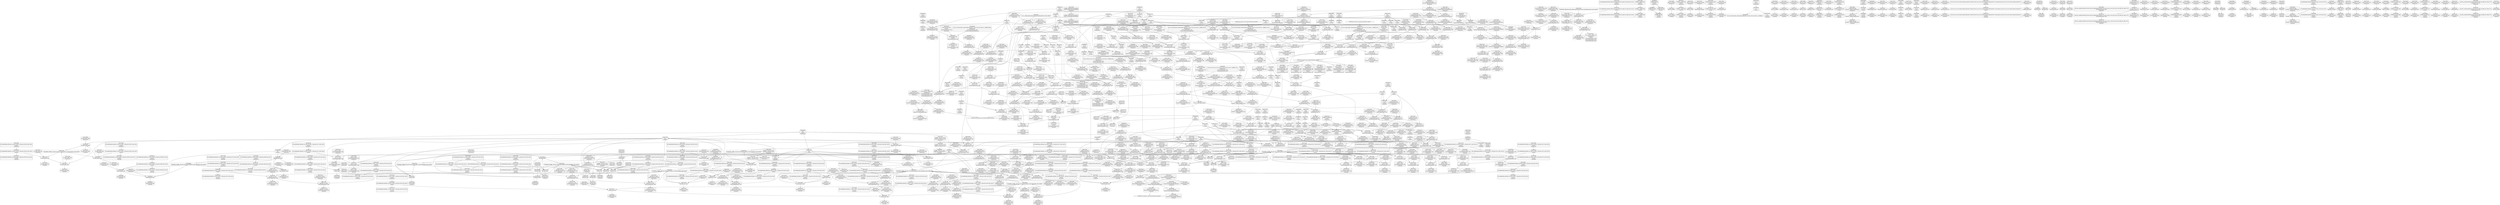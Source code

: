 digraph {
	CE0x471f340 [shape=record,shape=Mrecord,label="{CE0x471f340|selinux_file_open:_tmp6|security/selinux/hooks.c,3425}"]
	CE0x47685b0 [shape=record,shape=Mrecord,label="{CE0x47685b0|file_to_av:_and6|security/selinux/hooks.c,1905|*SummSink*}"]
	CE0x472cbf0 [shape=record,shape=Mrecord,label="{CE0x472cbf0|i64_1|*Constant*}"]
	CE0x4783cb0 [shape=record,shape=Mrecord,label="{CE0x4783cb0|file_to_av:_tmp3|security/selinux/hooks.c,1902}"]
	CE0x47da310 [shape=record,shape=Mrecord,label="{CE0x47da310|cred_sid:_tmp6|security/selinux/hooks.c,197|*SummSink*}"]
	CE0x4739120 [shape=record,shape=Mrecord,label="{CE0x4739120|i32_0|*Constant*}"]
	CE0x4783100 [shape=record,shape=Mrecord,label="{CE0x4783100|file_to_av:_f_flags|security/selinux/hooks.c,1905}"]
	CE0x47bb120 [shape=record,shape=Mrecord,label="{CE0x47bb120|inode_has_perm:_tmp3|*SummSource*}"]
	CE0x477ef90 [shape=record,shape=Mrecord,label="{CE0x477ef90|file_to_av:_av.1|*SummSource*}"]
	CE0x46f4780 [shape=record,shape=Mrecord,label="{CE0x46f4780|selinux_file_open:_i_security|security/selinux/hooks.c,3425}"]
	CE0x477d4f0 [shape=record,shape=Mrecord,label="{CE0x477d4f0|i64*_getelementptr_inbounds_(_15_x_i64_,_15_x_i64_*___llvm_gcov_ctr171,_i64_0,_i64_9)|*Constant*|*SummSink*}"]
	CE0x4788fa0 [shape=record,shape=Mrecord,label="{CE0x4788fa0|i64_0|*Constant*}"]
	CE0x4731c80 [shape=record,shape=Mrecord,label="{CE0x4731c80|avc_policy_seqno:_tmp4|security/selinux/avc.c,779|*SummSource*}"]
	CE0x47d6a30 [shape=record,shape=Mrecord,label="{CE0x47d6a30|cred_sid:_tmp5|security/selinux/hooks.c,196}"]
	CE0x4721400 [shape=record,shape=Mrecord,label="{CE0x4721400|i64_11|*Constant*}"]
	CE0x46c1f10 [shape=record,shape=Mrecord,label="{CE0x46c1f10|8:_i8,_32:_%struct.inode*,_%struct.selinux_audit_data*,_128:_i32,_132:_i32,_456:_i8*,_:_SCMRE_128,132_|*MultipleSource*|security/selinux/hooks.c,3424|Function::selinux_file_open&Arg::file::}"]
	CE0x479a6e0 [shape=record,shape=Mrecord,label="{CE0x479a6e0|GLOBAL:___validate_creds|*Constant*}"]
	CE0x4745720 [shape=record,shape=Mrecord,label="{CE0x4745720|i32_7|*Constant*|*SummSink*}"]
	CE0x47539f0 [shape=record,shape=Mrecord,label="{CE0x47539f0|file_to_av:_tmp31|security/selinux/hooks.c,1917}"]
	CE0x477f700 [shape=record,shape=Mrecord,label="{CE0x477f700|file_to_av:_tmp15|security/selinux/hooks.c,1905}"]
	CE0x47c5240 [shape=record,shape=Mrecord,label="{CE0x47c5240|inode_has_perm:_tmp8|security/selinux/hooks.c,1611}"]
	CE0x475ab30 [shape=record,shape=Mrecord,label="{CE0x475ab30|file_path_has_perm:_tmp2|*SummSink*}"]
	CE0x473bac0 [shape=record,shape=Mrecord,label="{CE0x473bac0|avc_policy_seqno:_tmp3}"]
	CE0x47866d0 [shape=record,shape=Mrecord,label="{CE0x47866d0|file_inode:_tmp3}"]
	CE0x47d85a0 [shape=record,shape=Mrecord,label="{CE0x47d85a0|__validate_creds:_tmp6|include/linux/cred.h,174|*SummSource*}"]
	CE0x4735b60 [shape=record,shape=Mrecord,label="{CE0x4735b60|i64*_getelementptr_inbounds_(_15_x_i64_,_15_x_i64_*___llvm_gcov_ctr171,_i64_0,_i64_10)|*Constant*}"]
	CE0x47550b0 [shape=record,shape=Mrecord,label="{CE0x47550b0|file_inode:_tmp}"]
	CE0x47cd510 [shape=record,shape=Mrecord,label="{CE0x47cd510|i64*_getelementptr_inbounds_(_5_x_i64_,_5_x_i64_*___llvm_gcov_ctr155,_i64_0,_i64_4)|*Constant*|*SummSource*}"]
	CE0x46c50d0 [shape=record,shape=Mrecord,label="{CE0x46c50d0|file_to_av:_tmp18|security/selinux/hooks.c,1905|*SummSource*}"]
	CE0x4722440 [shape=record,shape=Mrecord,label="{CE0x4722440|open_file_to_av:_tmp9|security/selinux/hooks.c,1931|*SummSink*}"]
	CE0x4723350 [shape=record,shape=Mrecord,label="{CE0x4723350|28:_i32,_32:_i16,_:_CRE_28,32_|*MultipleSource*|security/selinux/hooks.c,3425|security/selinux/hooks.c,3425|security/selinux/hooks.c,3433}"]
	CE0x473fb50 [shape=record,shape=Mrecord,label="{CE0x473fb50|open_file_to_av:_tmp2|security/selinux/hooks.c,1928}"]
	CE0x471ffd0 [shape=record,shape=Mrecord,label="{CE0x471ffd0|selinux_file_open:_tmp6|security/selinux/hooks.c,3425|*SummSink*}"]
	CE0x46e64c0 [shape=record,shape=Mrecord,label="{CE0x46e64c0|GLOBAL:_file_inode|*Constant*}"]
	CE0x46f41e0 [shape=record,shape=Mrecord,label="{CE0x46f41e0|open_file_to_av:_file|Function::open_file_to_av&Arg::file::}"]
	CE0x46b40d0 [shape=record,shape=Mrecord,label="{CE0x46b40d0|file_inode:_f|Function::file_inode&Arg::f::}"]
	CE0x477e370 [shape=record,shape=Mrecord,label="{CE0x477e370|file_to_av:_tmp22|security/selinux/hooks.c,1908}"]
	CE0x47d4e40 [shape=record,shape=Mrecord,label="{CE0x47d4e40|__validate_creds:_tmp4|include/linux/cred.h,173|*SummSink*}"]
	CE0x4734870 [shape=record,shape=Mrecord,label="{CE0x4734870|selinux_file_open:_sid|security/selinux/hooks.c,3433|*SummSource*}"]
	CE0x475a8c0 [shape=record,shape=Mrecord,label="{CE0x475a8c0|i64*_getelementptr_inbounds_(_2_x_i64_,_2_x_i64_*___llvm_gcov_ctr168,_i64_0,_i64_1)|*Constant*|*SummSink*}"]
	CE0x4753d90 [shape=record,shape=Mrecord,label="{CE0x4753d90|i64*_getelementptr_inbounds_(_15_x_i64_,_15_x_i64_*___llvm_gcov_ctr171,_i64_0,_i64_14)|*Constant*|*SummSink*}"]
	CE0x46c5bc0 [shape=record,shape=Mrecord,label="{CE0x46c5bc0|cred_sid:_security|security/selinux/hooks.c,196}"]
	CE0x4743b10 [shape=record,shape=Mrecord,label="{CE0x4743b10|file_to_av:_if.end15}"]
	CE0x479d140 [shape=record,shape=Mrecord,label="{CE0x479d140|GLOBAL:_llvm.expect.i64|*Constant*|*SummSource*}"]
	CE0x47d71b0 [shape=record,shape=Mrecord,label="{CE0x47d71b0|cred_sid:_sid|security/selinux/hooks.c,197|*SummSource*}"]
	CE0x47ccf20 [shape=record,shape=Mrecord,label="{CE0x47ccf20|GLOBAL:___invalid_creds|*Constant*|*SummSink*}"]
	CE0x4743b80 [shape=record,shape=Mrecord,label="{CE0x4743b80|file_to_av:_if.end15|*SummSource*}"]
	CE0x46a9e00 [shape=record,shape=Mrecord,label="{CE0x46a9e00|8:_i8,_32:_%struct.inode*,_%struct.selinux_audit_data*,_128:_i32,_132:_i32,_456:_i8*,_:_SCMRE_132,136_|*MultipleSource*|security/selinux/hooks.c,3424|Function::selinux_file_open&Arg::file::}"]
	CE0x4734b90 [shape=record,shape=Mrecord,label="{CE0x4734b90|GLOBAL:___llvm_gcov_ctr270|Global_var:__llvm_gcov_ctr270}"]
	CE0x47657b0 [shape=record,shape=Mrecord,label="{CE0x47657b0|file_to_av:_tmp12|security/selinux/hooks.c,1904}"]
	CE0x47447b0 [shape=record,shape=Mrecord,label="{CE0x47447b0|open_file_to_av:_call|security/selinux/hooks.c,1926}"]
	CE0x47d1b50 [shape=record,shape=Mrecord,label="{CE0x47d1b50|inode_has_perm:_tmp14|security/selinux/hooks.c,1614}"]
	CE0x4785660 [shape=record,shape=Mrecord,label="{CE0x4785660|i64*_getelementptr_inbounds_(_15_x_i64_,_15_x_i64_*___llvm_gcov_ctr171,_i64_0,_i64_3)|*Constant*|*SummSource*}"]
	CE0x473bb80 [shape=record,shape=Mrecord,label="{CE0x473bb80|avc_policy_seqno:_tmp3|*SummSource*}"]
	CE0x47514a0 [shape=record,shape=Mrecord,label="{CE0x47514a0|file_to_av:_tmp26|security/selinux/hooks.c,1910|*SummSource*}"]
	CE0x4749ac0 [shape=record,shape=Mrecord,label="{CE0x4749ac0|file_to_av:_if.else}"]
	CE0x4723480 [shape=record,shape=Mrecord,label="{CE0x4723480|28:_i32,_32:_i16,_:_CRE_32,34_|*MultipleSource*|security/selinux/hooks.c,3425|security/selinux/hooks.c,3425|security/selinux/hooks.c,3433}"]
	CE0x4736180 [shape=record,shape=Mrecord,label="{CE0x4736180|file_to_av:_tmp24|security/selinux/hooks.c,1909}"]
	CE0x47d7ec0 [shape=record,shape=Mrecord,label="{CE0x47d7ec0|__validate_creds:_tmp9|include/linux/cred.h,175|*SummSource*}"]
	CE0x4722000 [shape=record,shape=Mrecord,label="{CE0x4722000|i64*_getelementptr_inbounds_(_5_x_i64_,_5_x_i64_*___llvm_gcov_ctr270,_i64_0,_i64_4)|*Constant*|*SummSource*}"]
	CE0x4751c10 [shape=record,shape=Mrecord,label="{CE0x4751c10|file_to_av:_tmp28|security/selinux/hooks.c,1910}"]
	CE0x47324c0 [shape=record,shape=Mrecord,label="{CE0x47324c0|_ret_i32_%av.0,_!dbg_!27720|security/selinux/hooks.c,1931|*SummSource*}"]
	CE0x4749180 [shape=record,shape=Mrecord,label="{CE0x4749180|file_path_has_perm:_tmp|*SummSource*}"]
	CE0x4767f50 [shape=record,shape=Mrecord,label="{CE0x4767f50|i32_1024|*Constant*}"]
	CE0x46c95d0 [shape=record,shape=Mrecord,label="{CE0x46c95d0|i64_2|*Constant*}"]
	CE0x473c3b0 [shape=record,shape=Mrecord,label="{CE0x473c3b0|avc_policy_seqno:_tmp|*SummSource*}"]
	CE0x473b920 [shape=record,shape=Mrecord,label="{CE0x473b920|COLLAPSED:_GIRE_selinux_xfrm_refcount_global_%struct.atomic_t_zeroinitializer,_align_4:_elem_0:default:}"]
	CE0x4787340 [shape=record,shape=Mrecord,label="{CE0x4787340|inode_has_perm:_do.body|*SummSink*}"]
	CE0x47a31b0 [shape=record,shape=Mrecord,label="{CE0x47a31b0|GLOBAL:_creds_are_invalid|*Constant*}"]
	CE0x47406b0 [shape=record,shape=Mrecord,label="{CE0x47406b0|COLLAPSED:_GCMRE___llvm_gcov_ctr171_internal_global_15_x_i64_zeroinitializer:_elem_0:default:}"]
	CE0x472b720 [shape=record,shape=Mrecord,label="{CE0x472b720|_ret_i32_%call1,_!dbg_!27722|security/selinux/hooks.c,1659|*SummSource*}"]
	CE0x474ade0 [shape=record,shape=Mrecord,label="{CE0x474ade0|open_file_to_av:_tmp3|security/selinux/hooks.c,1928|*SummSource*}"]
	CE0x473ad20 [shape=record,shape=Mrecord,label="{CE0x473ad20|avc_policy_seqno:_tmp1|*SummSink*}"]
	CE0x4767a90 [shape=record,shape=Mrecord,label="{CE0x4767a90|file_to_av:_conv12|security/selinux/hooks.c,1908|*SummSource*}"]
	CE0x473ced0 [shape=record,shape=Mrecord,label="{CE0x473ced0|file_path_has_perm:_tmp4|security/selinux/hooks.c,1658|*SummSink*}"]
	CE0x47a03f0 [shape=record,shape=Mrecord,label="{CE0x47a03f0|_call_void_mcount()_#3|*SummSink*}"]
	CE0x46ca640 [shape=record,shape=Mrecord,label="{CE0x46ca640|selinux_file_open:_tmp3}"]
	CE0x4732ba0 [shape=record,shape=Mrecord,label="{CE0x4732ba0|selinux_file_open:_pseqno|security/selinux/hooks.c,3434|*SummSource*}"]
	CE0x4764e90 [shape=record,shape=Mrecord,label="{CE0x4764e90|file_to_av:_tmp10|security/selinux/hooks.c,1904}"]
	CE0x47d3e80 [shape=record,shape=Mrecord,label="{CE0x47d3e80|inode_has_perm:_tmp15|*LoadInst*|security/selinux/hooks.c,1615|*SummSink*}"]
	CE0x47d1880 [shape=record,shape=Mrecord,label="{CE0x47d1880|inode_has_perm:_tmp14|security/selinux/hooks.c,1614|*SummSink*}"]
	CE0x47a1b30 [shape=record,shape=Mrecord,label="{CE0x47a1b30|inode_has_perm:_do.body}"]
	CE0x46c5d60 [shape=record,shape=Mrecord,label="{CE0x46c5d60|cred_sid:_security|security/selinux/hooks.c,196|*SummSink*}"]
	CE0x470c240 [shape=record,shape=Mrecord,label="{CE0x470c240|i8_1|*Constant*|*SummSource*}"]
	CE0x47d9030 [shape=record,shape=Mrecord,label="{CE0x47d9030|4:_i32,_:_CRE_4,8_|*MultipleSource*|security/selinux/hooks.c,196|security/selinux/hooks.c,197|*LoadInst*|security/selinux/hooks.c,196}"]
	CE0x4749110 [shape=record,shape=Mrecord,label="{CE0x4749110|COLLAPSED:_GCMRE___llvm_gcov_ctr168_internal_global_2_x_i64_zeroinitializer:_elem_0:default:}"]
	CE0x470ae50 [shape=record,shape=Mrecord,label="{CE0x470ae50|inode_has_perm:_tobool2|security/selinux/hooks.c,1611|*SummSource*}"]
	CE0x47480a0 [shape=record,shape=Mrecord,label="{CE0x47480a0|_ret_i32_%av.3,_!dbg_!27739|security/selinux/hooks.c,1917}"]
	CE0x47848c0 [shape=record,shape=Mrecord,label="{CE0x47848c0|file_to_av:_tmp4|security/selinux/hooks.c,1902|*SummSink*}"]
	CE0x46c8c00 [shape=record,shape=Mrecord,label="{CE0x46c8c00|file_to_av:_and|security/selinux/hooks.c,1902}"]
	CE0x47bba10 [shape=record,shape=Mrecord,label="{CE0x47bba10|inode_has_perm:_tobool|security/selinux/hooks.c,1611|*SummSink*}"]
	CE0x46f6930 [shape=record,shape=Mrecord,label="{CE0x46f6930|selinux_file_open:_call|security/selinux/hooks.c,3425}"]
	CE0x4733d20 [shape=record,shape=Mrecord,label="{CE0x4733d20|selinux_file_open:_call2|security/selinux/hooks.c,3443|*SummSource*}"]
	CE0x4759910 [shape=record,shape=Mrecord,label="{CE0x4759910|file_to_av:_if.end19|*SummSource*}"]
	CE0x4756640 [shape=record,shape=Mrecord,label="{CE0x4756640|file_path_has_perm:_u|security/selinux/hooks.c,1658}"]
	CE0x4753510 [shape=record,shape=Mrecord,label="{CE0x4753510|file_to_av:_av.3|*SummSource*}"]
	CE0x474a230 [shape=record,shape=Mrecord,label="{CE0x474a230|i64_2|*Constant*|*SummSource*}"]
	CE0x477e610 [shape=record,shape=Mrecord,label="{CE0x477e610|file_to_av:_or13|security/selinux/hooks.c,1908}"]
	CE0x46e6230 [shape=record,shape=Mrecord,label="{CE0x46e6230|selinux_file_open:_tmp5|security/selinux/hooks.c,3424|*SummSink*}"]
	CE0x47a3dc0 [shape=record,shape=Mrecord,label="{CE0x47a3dc0|inode_has_perm:_if.end|*SummSource*}"]
	CE0x47d7b60 [shape=record,shape=Mrecord,label="{CE0x47d7b60|__validate_creds:_tmp9|include/linux/cred.h,175|*SummSink*}"]
	CE0x4721880 [shape=record,shape=Mrecord,label="{CE0x4721880|i64_12|*Constant*|*SummSource*}"]
	CE0x4731280 [shape=record,shape=Mrecord,label="{CE0x4731280|_call_void_mcount()_#3|*SummSource*}"]
	"CONST[source:0(mediator),value:2(dynamic)][purpose:{object}]"
	CE0x46c61c0 [shape=record,shape=Mrecord,label="{CE0x46c61c0|file_to_av:_tmp8|security/selinux/hooks.c,1903|*SummSink*}"]
	CE0x4749840 [shape=record,shape=Mrecord,label="{CE0x4749840|file_to_av:_if.end|*SummSource*}"]
	CE0x477c480 [shape=record,shape=Mrecord,label="{CE0x477c480|file_to_av:_conv|security/selinux/hooks.c,1903}"]
	CE0x47218f0 [shape=record,shape=Mrecord,label="{CE0x47218f0|i64_12|*Constant*|*SummSink*}"]
	CE0x4762ba0 [shape=record,shape=Mrecord,label="{CE0x4762ba0|i64*_getelementptr_inbounds_(_15_x_i64_,_15_x_i64_*___llvm_gcov_ctr171,_i64_0,_i64_0)|*Constant*|*SummSink*}"]
	CE0x4731e60 [shape=record,shape=Mrecord,label="{CE0x4731e60|open_file_to_av:_bb|*SummSink*}"]
	CE0x4743df0 [shape=record,shape=Mrecord,label="{CE0x4743df0|GLOBAL:_file_to_av|*Constant*}"]
	CE0x4721060 [shape=record,shape=Mrecord,label="{CE0x4721060|file_to_av:_tobool17|security/selinux/hooks.c,1910|*SummSource*}"]
	CE0x473d840 [shape=record,shape=Mrecord,label="{CE0x473d840|file_path_has_perm:_tmp5|security/selinux/hooks.c,1658|*SummSource*}"]
	CE0x470b9f0 [shape=record,shape=Mrecord,label="{CE0x470b9f0|_call_void_mcount()_#3|*SummSink*}"]
	CE0x4745320 [shape=record,shape=Mrecord,label="{CE0x4745320|file_path_has_perm:_tmp1|*SummSource*}"]
	CE0x479cb50 [shape=record,shape=Mrecord,label="{CE0x479cb50|inode_has_perm:_expval|security/selinux/hooks.c,1611}"]
	CE0x47d99b0 [shape=record,shape=Mrecord,label="{CE0x47d99b0|cred_sid:_tmp6|security/selinux/hooks.c,197}"]
	CE0x477e8b0 [shape=record,shape=Mrecord,label="{CE0x477e8b0|file_to_av:_or13|security/selinux/hooks.c,1908|*SummSink*}"]
	CE0x4784430 [shape=record,shape=Mrecord,label="{CE0x4784430|GLOBAL:___llvm_gcov_ctr171|Global_var:__llvm_gcov_ctr171|*SummSource*}"]
	CE0x477f8d0 [shape=record,shape=Mrecord,label="{CE0x477f8d0|file_to_av:_tmp15|security/selinux/hooks.c,1905|*SummSink*}"]
	CE0x47d7700 [shape=record,shape=Mrecord,label="{CE0x47d7700|__validate_creds:_tmp8|include/linux/cred.h,175}"]
	CE0x4729520 [shape=record,shape=Mrecord,label="{CE0x4729520|i32_2|*Constant*|*SummSource*}"]
	CE0x46c8730 [shape=record,shape=Mrecord,label="{CE0x46c8730|file_to_av:_tmp21|security/selinux/hooks.c,1908}"]
	CE0x46c7830 [shape=record,shape=Mrecord,label="{CE0x46c7830|i64_512|*Constant*}"]
	CE0x472ab80 [shape=record,shape=Mrecord,label="{CE0x472ab80|file_path_has_perm:_cred|Function::file_path_has_perm&Arg::cred::|*SummSink*}"]
	CE0x47bb6b0 [shape=record,shape=Mrecord,label="{CE0x47bb6b0|i32_512|*Constant*}"]
	CE0x47c61b0 [shape=record,shape=Mrecord,label="{CE0x47c61b0|i64*_getelementptr_inbounds_(_8_x_i64_,_8_x_i64_*___llvm_gcov_ctr154,_i64_0,_i64_5)|*Constant*}"]
	CE0x4739fe0 [shape=record,shape=Mrecord,label="{CE0x4739fe0|i32_2|*Constant*}"]
	CE0x473cd60 [shape=record,shape=Mrecord,label="{CE0x473cd60|file_path_has_perm:_f_path|security/selinux/hooks.c,1658|*SummSink*}"]
	CE0x47623a0 [shape=record,shape=Mrecord,label="{CE0x47623a0|file_path_has_perm:_call1|security/selinux/hooks.c,1659|*SummSource*}"]
	CE0x477b900 [shape=record,shape=Mrecord,label="{CE0x477b900|file_to_av:_f_mode2|security/selinux/hooks.c,1904}"]
	CE0x46c7c70 [shape=record,shape=Mrecord,label="{CE0x46c7c70|file_to_av:_or10|security/selinux/hooks.c,1906|*SummSink*}"]
	CE0x47d1490 [shape=record,shape=Mrecord,label="{CE0x47d1490|inode_has_perm:_tmp13|security/selinux/hooks.c,1614}"]
	CE0x4745a10 [shape=record,shape=Mrecord,label="{CE0x4745a10|i32_0|*Constant*}"]
	CE0x4735d80 [shape=record,shape=Mrecord,label="{CE0x4735d80|i64*_getelementptr_inbounds_(_15_x_i64_,_15_x_i64_*___llvm_gcov_ctr171,_i64_0,_i64_10)|*Constant*|*SummSink*}"]
	CE0x47620c0 [shape=record,shape=Mrecord,label="{CE0x47620c0|GLOBAL:_inode_has_perm|*Constant*}"]
	CE0x47a0e70 [shape=record,shape=Mrecord,label="{CE0x47a0e70|i32_1609|*Constant*}"]
	CE0x479c200 [shape=record,shape=Mrecord,label="{CE0x479c200|__validate_creds:_tmp1|*SummSource*}"]
	CE0x46bdbe0 [shape=record,shape=Mrecord,label="{CE0x46bdbe0|COLLAPSED:_GCMRE___llvm_gcov_ctr269_internal_global_2_x_i64_zeroinitializer:_elem_0:default:}"]
	CE0x47d3200 [shape=record,shape=Mrecord,label="{CE0x47d3200|_ret_i32_%tmp6,_!dbg_!27716|security/selinux/hooks.c,197|*SummSink*}"]
	CE0x47e0820 [shape=record,shape=Mrecord,label="{CE0x47e0820|inode_has_perm:_tmp18|security/selinux/hooks.c,1617|*SummSink*}"]
	CE0x46bd360 [shape=record,shape=Mrecord,label="{CE0x46bd360|selinux_file_open:_entry|*SummSource*}"]
	CE0x47358f0 [shape=record,shape=Mrecord,label="{CE0x47358f0|i64_262144|*Constant*|*SummSource*}"]
	CE0x46c1200 [shape=record,shape=Mrecord,label="{CE0x46c1200|i32_0|*Constant*|*SummSink*}"]
	CE0x472b570 [shape=record,shape=Mrecord,label="{CE0x472b570|file_path_has_perm:_av|Function::file_path_has_perm&Arg::av::|*SummSink*}"]
	CE0x47bbed0 [shape=record,shape=Mrecord,label="{CE0x47bbed0|i64*_getelementptr_inbounds_(_8_x_i64_,_8_x_i64_*___llvm_gcov_ctr154,_i64_0,_i64_1)|*Constant*|*SummSource*}"]
	CE0x4729f10 [shape=record,shape=Mrecord,label="{CE0x4729f10|file_path_has_perm:_entry|*SummSource*}"]
	CE0x47caca0 [shape=record,shape=Mrecord,label="{CE0x47caca0|__validate_creds:_tmp2|include/linux/cred.h,173|*SummSink*}"]
	CE0x47c4aa0 [shape=record,shape=Mrecord,label="{CE0x47c4aa0|inode_has_perm:_tmp7|security/selinux/hooks.c,1611|*SummSink*}"]
	CE0x47bbb30 [shape=record,shape=Mrecord,label="{CE0x47bbb30|COLLAPSED:_GCMRE___llvm_gcov_ctr155_internal_global_5_x_i64_zeroinitializer:_elem_0:default:}"]
	CE0x46cae90 [shape=record,shape=Mrecord,label="{CE0x46cae90|i64*_getelementptr_inbounds_(_2_x_i64_,_2_x_i64_*___llvm_gcov_ctr269,_i64_0,_i64_0)|*Constant*}"]
	CE0x47d4140 [shape=record,shape=Mrecord,label="{CE0x47d4140|avc_has_perm:_entry|*SummSink*}"]
	CE0x47cf870 [shape=record,shape=Mrecord,label="{CE0x47cf870|i64*_getelementptr_inbounds_(_8_x_i64_,_8_x_i64_*___llvm_gcov_ctr154,_i64_0,_i64_7)|*Constant*|*SummSink*}"]
	CE0x4732110 [shape=record,shape=Mrecord,label="{CE0x4732110|open_file_to_av:_file|Function::open_file_to_av&Arg::file::|*SummSink*}"]
	CE0x47cab00 [shape=record,shape=Mrecord,label="{CE0x47cab00|__validate_creds:_tmp2|include/linux/cred.h,173}"]
	CE0x4784d00 [shape=record,shape=Mrecord,label="{CE0x4784d00|file_to_av:_tmp5|security/selinux/hooks.c,1902|*SummSource*}"]
	CE0x47ce690 [shape=record,shape=Mrecord,label="{CE0x47ce690|inode_has_perm:_tmp12|security/selinux/hooks.c,1612|*SummSink*}"]
	CE0x4744050 [shape=record,shape=Mrecord,label="{CE0x4744050|GLOBAL:_file_to_av|*Constant*|*SummSink*}"]
	CE0x46bdb70 [shape=record,shape=Mrecord,label="{CE0x46bdb70|selinux_file_open:_tmp|*SummSource*}"]
	CE0x46ca6e0 [shape=record,shape=Mrecord,label="{CE0x46ca6e0|selinux_file_open:_tmp3|*SummSource*}"]
	CE0x47808c0 [shape=record,shape=Mrecord,label="{CE0x47808c0|file_to_av:_tobool4|security/selinux/hooks.c,1904}"]
	CE0x4764d90 [shape=record,shape=Mrecord,label="{CE0x4764d90|i64_4|*Constant*|*SummSink*}"]
	CE0x46f67f0 [shape=record,shape=Mrecord,label="{CE0x46f67f0|selinux_file_open:_tmp5|security/selinux/hooks.c,3424|*SummSource*}"]
	CE0x473e130 [shape=record,shape=Mrecord,label="{CE0x473e130|i32_8|*Constant*|*SummSink*}"]
	CE0x4754d50 [shape=record,shape=Mrecord,label="{CE0x4754d50|i64_1|*Constant*}"]
	CE0x474a1c0 [shape=record,shape=Mrecord,label="{CE0x474a1c0|open_file_to_av:_tmp3|security/selinux/hooks.c,1928}"]
	CE0x4764530 [shape=record,shape=Mrecord,label="{CE0x4764530|file_to_av:_if.end16}"]
	CE0x477c210 [shape=record,shape=Mrecord,label="{CE0x477c210|file_to_av:_tmp8|security/selinux/hooks.c,1903|*SummSource*}"]
	CE0x4764f90 [shape=record,shape=Mrecord,label="{CE0x4764f90|file_to_av:_tmp10|security/selinux/hooks.c,1904|*SummSource*}"]
	CE0x47854e0 [shape=record,shape=Mrecord,label="{CE0x47854e0|i64*_getelementptr_inbounds_(_15_x_i64_,_15_x_i64_*___llvm_gcov_ctr171,_i64_0,_i64_3)|*Constant*}"]
	CE0x473dd10 [shape=record,shape=Mrecord,label="{CE0x473dd10|i64_16|*Constant*|*SummSource*}"]
	CE0x4788080 [shape=record,shape=Mrecord,label="{CE0x4788080|inode_has_perm:_tmp5|security/selinux/hooks.c,1609|*SummSource*}"]
	CE0x47d3870 [shape=record,shape=Mrecord,label="{CE0x47d3870|inode_has_perm:_sid3|security/selinux/hooks.c,1617|*SummSink*}"]
	CE0x47d2d50 [shape=record,shape=Mrecord,label="{CE0x47d2d50|cred_sid:_cred|Function::cred_sid&Arg::cred::|*SummSource*}"]
	CE0x479dfa0 [shape=record,shape=Mrecord,label="{CE0x479dfa0|i64*_getelementptr_inbounds_(_5_x_i64_,_5_x_i64_*___llvm_gcov_ctr155,_i64_0,_i64_0)|*Constant*}"]
	CE0x46f4960 [shape=record,shape=Mrecord,label="{CE0x46f4960|selinux_file_open:_i_security|security/selinux/hooks.c,3425|*SummSink*}"]
	CE0x470a490 [shape=record,shape=Mrecord,label="{CE0x470a490|file_path_has_perm:_bb|*SummSource*}"]
	CE0x46d5590 [shape=record,shape=Mrecord,label="{CE0x46d5590|i64*_getelementptr_inbounds_(_2_x_i64_,_2_x_i64_*___llvm_gcov_ctr269,_i64_0,_i64_1)|*Constant*|*SummSink*}"]
	CE0x4747b70 [shape=record,shape=Mrecord,label="{CE0x4747b70|i64*_getelementptr_inbounds_(_15_x_i64_,_15_x_i64_*___llvm_gcov_ctr171,_i64_0,_i64_0)|*Constant*|*SummSource*}"]
	CE0x47c85d0 [shape=record,shape=Mrecord,label="{CE0x47c85d0|GLOBAL:___invalid_creds|*Constant*}"]
	CE0x47a3750 [shape=record,shape=Mrecord,label="{CE0x47a3750|__validate_creds:_entry}"]
	CE0x473e3e0 [shape=record,shape=Mrecord,label="{CE0x473e3e0|file_path_has_perm:_call|security/selinux/hooks.c,1659}"]
	CE0x4731b20 [shape=record,shape=Mrecord,label="{CE0x4731b20|i32*_getelementptr_inbounds_(%struct.avc_cache,_%struct.avc_cache*_avc_cache,_i32_0,_i32_4)|*Constant*|*SummSink*}"]
	CE0x47402a0 [shape=record,shape=Mrecord,label="{CE0x47402a0|_call_void_mcount()_#3}"]
	CE0x47e0cb0 [shape=record,shape=Mrecord,label="{CE0x47e0cb0|inode_has_perm:_call4|security/selinux/hooks.c,1617|*SummSource*}"]
	CE0x4720c20 [shape=record,shape=Mrecord,label="{CE0x4720c20|file_to_av:_av.2|*SummSink*}"]
	CE0x47ca7f0 [shape=record,shape=Mrecord,label="{CE0x47ca7f0|__validate_creds:_tobool|include/linux/cred.h,173|*SummSink*}"]
	CE0x4731780 [shape=record,shape=Mrecord,label="{CE0x4731780|avc_policy_seqno:_tmp4|security/selinux/avc.c,779}"]
	CE0x47e11b0 [shape=record,shape=Mrecord,label="{CE0x47e11b0|i32_(i32,_i32,_i16,_i32,_%struct.common_audit_data*)*_bitcast_(i32_(i32,_i32,_i16,_i32,_%struct.common_audit_data.495*)*_avc_has_perm_to_i32_(i32,_i32,_i16,_i32,_%struct.common_audit_data*)*)|*Constant*|*SummSource*}"]
	CE0x472b230 [shape=record,shape=Mrecord,label="{CE0x472b230|file_path_has_perm:_av|Function::file_path_has_perm&Arg::av::}"]
	CE0x47d1570 [shape=record,shape=Mrecord,label="{CE0x47d1570|inode_has_perm:_tmp13|security/selinux/hooks.c,1614|*SummSink*}"]
	CE0x4784750 [shape=record,shape=Mrecord,label="{CE0x4784750|file_to_av:_tmp4|security/selinux/hooks.c,1902|*SummSource*}"]
	CE0x47cbba0 [shape=record,shape=Mrecord,label="{CE0x47cbba0|__validate_creds:_if.end}"]
	CE0x47d70a0 [shape=record,shape=Mrecord,label="{CE0x47d70a0|cred_sid:_tmp5|security/selinux/hooks.c,196|*SummSink*}"]
	CE0x46f68c0 [shape=record,shape=Mrecord,label="{CE0x46f68c0|file_inode:_entry}"]
	CE0x46c5650 [shape=record,shape=Mrecord,label="{CE0x46c5650|i64*_getelementptr_inbounds_(_15_x_i64_,_15_x_i64_*___llvm_gcov_ctr171,_i64_0,_i64_8)|*Constant*|*SummSource*}"]
	CE0x4744ca0 [shape=record,shape=Mrecord,label="{CE0x4744ca0|file_to_av:_tmp2|*LoadInst*|security/selinux/hooks.c,1902|*SummSource*}"]
	CE0x4763a00 [shape=record,shape=Mrecord,label="{CE0x4763a00|inode_has_perm:_perms|Function::inode_has_perm&Arg::perms::|*SummSink*}"]
	CE0x4743c50 [shape=record,shape=Mrecord,label="{CE0x4743c50|file_to_av:_if.end15|*SummSink*}"]
	CE0x46d3110 [shape=record,shape=Mrecord,label="{CE0x46d3110|open_file_to_av:_conv1|security/selinux/hooks.c,1929|*SummSource*}"]
	CE0x4734a50 [shape=record,shape=Mrecord,label="{CE0x4734a50|i64_0|*Constant*|*SummSink*}"]
	CE0x47a4850 [shape=record,shape=Mrecord,label="{CE0x47a4850|_call_void_mcount()_#3|*SummSink*}"]
	CE0x47c5bf0 [shape=record,shape=Mrecord,label="{CE0x47c5bf0|inode_has_perm:_tmp10|security/selinux/hooks.c,1611}"]
	CE0x46c65f0 [shape=record,shape=Mrecord,label="{CE0x46c65f0|file_to_av:_tmp9|*LoadInst*|security/selinux/hooks.c,1904|*SummSink*}"]
	CE0x4782a50 [shape=record,shape=Mrecord,label="{CE0x4782a50|file_to_av:_tmp12|security/selinux/hooks.c,1904|*SummSink*}"]
	CE0x47d2b40 [shape=record,shape=Mrecord,label="{CE0x47d2b40|cred_sid:_entry|*SummSink*}"]
	CE0x479e4e0 [shape=record,shape=Mrecord,label="{CE0x479e4e0|__validate_creds:_line|Function::__validate_creds&Arg::line::|*SummSource*}"]
	CE0x46e4db0 [shape=record,shape=Mrecord,label="{CE0x46e4db0|8:_i8,_32:_%struct.inode*,_%struct.selinux_audit_data*,_128:_i32,_132:_i32,_456:_i8*,_:_SCMRE_456,464_|*MultipleSource*|security/selinux/hooks.c,3424|Function::selinux_file_open&Arg::file::}"]
	CE0x472aef0 [shape=record,shape=Mrecord,label="{CE0x472aef0|file_path_has_perm:_file|Function::file_path_has_perm&Arg::file::|*SummSource*}"]
	CE0x477b660 [shape=record,shape=Mrecord,label="{CE0x477b660|file_to_av:_av.0|*SummSink*}"]
	CE0x4740b30 [shape=record,shape=Mrecord,label="{CE0x4740b30|file_to_av:_entry|*SummSink*}"]
	CE0x4728410 [shape=record,shape=Mrecord,label="{CE0x4728410|selinux_file_open:_call1|security/selinux/hooks.c,3434|*SummSink*}"]
	CE0x479f1e0 [shape=record,shape=Mrecord,label="{CE0x479f1e0|inode_has_perm:_lnot|security/selinux/hooks.c,1611|*SummSink*}"]
	CE0x4786660 [shape=record,shape=Mrecord,label="{CE0x4786660|file_inode:_tmp1}"]
	CE0x47898a0 [shape=record,shape=Mrecord,label="{CE0x47898a0|_ret_void,_!dbg_!27722|include/linux/cred.h,175|*SummSource*}"]
	CE0x46d2e50 [shape=record,shape=Mrecord,label="{CE0x46d2e50|_ret_i32_%call3,_!dbg_!27727|security/selinux/hooks.c,3443|*SummSink*}"]
	CE0x474b040 [shape=record,shape=Mrecord,label="{CE0x474b040|open_file_to_av:_tmp4|security/selinux/hooks.c,1928|*SummSink*}"]
	CE0x47a1620 [shape=record,shape=Mrecord,label="{CE0x47a1620|inode_has_perm:_and|security/selinux/hooks.c,1611}"]
	CE0x46d5950 [shape=record,shape=Mrecord,label="{CE0x46d5950|GLOBAL:___llvm_gcov_ctr270|Global_var:__llvm_gcov_ctr270|*SummSink*}"]
	CE0x47a2030 [shape=record,shape=Mrecord,label="{CE0x47a2030|inode_has_perm:_return|*SummSource*}"]
	CE0x47c8eb0 [shape=record,shape=Mrecord,label="{CE0x47c8eb0|__validate_creds:_lnot|include/linux/cred.h,173}"]
	CE0x4788e10 [shape=record,shape=Mrecord,label="{CE0x4788e10|inode_has_perm:_lnot.ext|security/selinux/hooks.c,1611|*SummSource*}"]
	CE0x46c34f0 [shape=record,shape=Mrecord,label="{CE0x46c34f0|i64*_getelementptr_inbounds_(_2_x_i64_,_2_x_i64_*___llvm_gcov_ctr25231,_i64_0,_i64_0)|*Constant*|*SummSource*}"]
	CE0x47352d0 [shape=record,shape=Mrecord,label="{CE0x47352d0|i64*_getelementptr_inbounds_(_5_x_i64_,_5_x_i64_*___llvm_gcov_ctr270,_i64_0,_i64_3)|*Constant*|*SummSource*}"]
	CE0x4764cb0 [shape=record,shape=Mrecord,label="{CE0x4764cb0|i64_4|*Constant*}"]
	CE0x4737f50 [shape=record,shape=Mrecord,label="{CE0x4737f50|open_file_to_av:_tmp8|security/selinux/hooks.c,1929}"]
	CE0x4747e50 [shape=record,shape=Mrecord,label="{CE0x4747e50|file_to_av:_tmp}"]
	CE0x47c7d10 [shape=record,shape=Mrecord,label="{CE0x47c7d10|avc_has_perm:_ssid|Function::avc_has_perm&Arg::ssid::|*SummSink*}"]
	CE0x47c5070 [shape=record,shape=Mrecord,label="{CE0x47c5070|GLOBAL:___llvm_gcov_ctr154|Global_var:__llvm_gcov_ctr154|*SummSink*}"]
	CE0x477f800 [shape=record,shape=Mrecord,label="{CE0x477f800|file_to_av:_tmp15|security/selinux/hooks.c,1905|*SummSource*}"]
	CE0x46d2fa0 [shape=record,shape=Mrecord,label="{CE0x46d2fa0|open_file_to_av:_conv1|security/selinux/hooks.c,1929}"]
	CE0x4756b10 [shape=record,shape=Mrecord,label="{CE0x4756b10|file_path_has_perm:_path|security/selinux/hooks.c,1658|*SummSink*}"]
	CE0x4783f30 [shape=record,shape=Mrecord,label="{CE0x4783f30|file_to_av:_tmp3|security/selinux/hooks.c,1902|*SummSink*}"]
	"CONST[source:1(input),value:2(dynamic)][purpose:{operation}]"
	CE0x4780780 [shape=record,shape=Mrecord,label="{CE0x4780780|file_to_av:_and3|security/selinux/hooks.c,1904|*SummSink*}"]
	CE0x4780a40 [shape=record,shape=Mrecord,label="{CE0x4780a40|file_to_av:_tobool4|security/selinux/hooks.c,1904|*SummSource*}"]
	CE0x4786080 [shape=record,shape=Mrecord,label="{CE0x4786080|file_to_av:_conv1|security/selinux/hooks.c,1903}"]
	CE0x477ecb0 [shape=record,shape=Mrecord,label="{CE0x477ecb0|file_to_av:_conv14|security/selinux/hooks.c,1908|*SummSink*}"]
	CE0x47c1ee0 [shape=record,shape=Mrecord,label="{CE0x47c1ee0|cred_sid:_tmp}"]
	CE0x477f100 [shape=record,shape=Mrecord,label="{CE0x477f100|file_to_av:_av.1|*SummSink*}"]
	CE0x47cbe40 [shape=record,shape=Mrecord,label="{CE0x47cbe40|__validate_creds:_if.end|*SummSink*}"]
	CE0x4765060 [shape=record,shape=Mrecord,label="{CE0x4765060|file_to_av:_tmp10|security/selinux/hooks.c,1904|*SummSink*}"]
	CE0x47641f0 [shape=record,shape=Mrecord,label="{CE0x47641f0|_ret_i32_%retval.0,_!dbg_!27739|security/selinux/hooks.c,1618|*SummSource*}"]
	CE0x47492f0 [shape=record,shape=Mrecord,label="{CE0x47492f0|i64*_getelementptr_inbounds_(_2_x_i64_,_2_x_i64_*___llvm_gcov_ctr168,_i64_0,_i64_0)|*Constant*|*SummSource*}"]
	CE0x47bf9d0 [shape=record,shape=Mrecord,label="{CE0x47bf9d0|i64*_getelementptr_inbounds_(_8_x_i64_,_8_x_i64_*___llvm_gcov_ctr154,_i64_0,_i64_0)|*Constant*}"]
	CE0x4754f40 [shape=record,shape=Mrecord,label="{CE0x4754f40|i64*_getelementptr_inbounds_(_2_x_i64_,_2_x_i64_*___llvm_gcov_ctr162,_i64_0,_i64_0)|*Constant*}"]
	CE0x47d0300 [shape=record,shape=Mrecord,label="{CE0x47d0300|inode_has_perm:_tmp20|security/selinux/hooks.c,1618|*SummSource*}"]
	CE0x47292a0 [shape=record,shape=Mrecord,label="{CE0x47292a0|avc_policy_seqno:_entry|*SummSource*}"]
	CE0x46f5820 [shape=record,shape=Mrecord,label="{CE0x46f5820|0:_i32,_4:_i32,_8:_i16,_12:_i32,_16:_i32,_20:_i32,_24:_i32,_56:_i8*,_:_SCMRE_12,16_|*MultipleSource*|security/selinux/hooks.c,3425|security/selinux/hooks.c,3425}"]
	CE0x47d3660 [shape=record,shape=Mrecord,label="{CE0x47d3660|inode_has_perm:_i_security|security/selinux/hooks.c,1615}"]
	CE0x473cc50 [shape=record,shape=Mrecord,label="{CE0x473cc50|file_path_has_perm:_f_path|security/selinux/hooks.c,1658|*SummSource*}"]
	CE0x47c1940 [shape=record,shape=Mrecord,label="{CE0x47c1940|__validate_creds:_tmp5|include/linux/cred.h,173}"]
	CE0x46c8ad0 [shape=record,shape=Mrecord,label="{CE0x46c8ad0|i32_1|*Constant*}"]
	CE0x47a01f0 [shape=record,shape=Mrecord,label="{CE0x47a01f0|__validate_creds:_tmp1|*SummSink*}"]
	CE0x474b270 [shape=record,shape=Mrecord,label="{CE0x474b270|open_file_to_av:_tmp3|security/selinux/hooks.c,1928|*SummSink*}"]
	CE0x47c1f50 [shape=record,shape=Mrecord,label="{CE0x47c1f50|COLLAPSED:_GCMRE___llvm_gcov_ctr131_internal_global_2_x_i64_zeroinitializer:_elem_0:default:}"]
	CE0x4768920 [shape=record,shape=Mrecord,label="{CE0x4768920|file_to_av:_tobool7|security/selinux/hooks.c,1905|*SummSource*}"]
	CE0x47a40a0 [shape=record,shape=Mrecord,label="{CE0x47a40a0|inode_has_perm:_if.then|*SummSource*}"]
	"CONST[source:1(input),value:2(dynamic)][purpose:{object}]"
	CE0x4729ba0 [shape=record,shape=Mrecord,label="{CE0x4729ba0|GLOBAL:_file_path_has_perm|*Constant*|*SummSink*}"]
	CE0x4741d50 [shape=record,shape=Mrecord,label="{CE0x4741d50|open_file_to_av:_tobool|security/selinux/hooks.c,1928|*SummSource*}"]
	CE0x47485e0 [shape=record,shape=Mrecord,label="{CE0x47485e0|file_to_av:_if.then18|*SummSource*}"]
	CE0x47c7bb0 [shape=record,shape=Mrecord,label="{CE0x47c7bb0|avc_has_perm:_ssid|Function::avc_has_perm&Arg::ssid::}"]
	CE0x47c1fc0 [shape=record,shape=Mrecord,label="{CE0x47c1fc0|cred_sid:_tmp|*SummSource*}"]
	CE0x47cb050 [shape=record,shape=Mrecord,label="{CE0x47cb050|i64*_getelementptr_inbounds_(_5_x_i64_,_5_x_i64_*___llvm_gcov_ctr155,_i64_0,_i64_3)|*Constant*}"]
	CE0x4752820 [shape=record,shape=Mrecord,label="{CE0x4752820|i64*_getelementptr_inbounds_(_15_x_i64_,_15_x_i64_*___llvm_gcov_ctr171,_i64_0,_i64_13)|*Constant*|*SummSink*}"]
	CE0x46c8320 [shape=record,shape=Mrecord,label="{CE0x46c8320|i64*_getelementptr_inbounds_(_15_x_i64_,_15_x_i64_*___llvm_gcov_ctr171,_i64_0,_i64_9)|*Constant*}"]
	CE0x47398b0 [shape=record,shape=Mrecord,label="{CE0x47398b0|file_path_has_perm:_tmp3|*SummSink*}"]
	CE0x4733030 [shape=record,shape=Mrecord,label="{CE0x4733030|_ret_i32_%tmp4,_!dbg_!27711|security/selinux/avc.c,779|*SummSink*}"]
	CE0x4744190 [shape=record,shape=Mrecord,label="{CE0x4744190|file_to_av:_entry}"]
	CE0x46d1670 [shape=record,shape=Mrecord,label="{CE0x46d1670|selinux_file_open:_tmp2|*SummSource*}"]
	CE0x4740310 [shape=record,shape=Mrecord,label="{CE0x4740310|_call_void_mcount()_#3|*SummSource*}"]
	CE0x46c66f0 [shape=record,shape=Mrecord,label="{CE0x46c66f0|file_to_av:_tmp13|security/selinux/hooks.c,1904}"]
	CE0x472dc60 [shape=record,shape=Mrecord,label="{CE0x472dc60|COLLAPSED:_GCMRE___llvm_gcov_ctr162_internal_global_2_x_i64_zeroinitializer:_elem_0:default:}"]
	CE0x46c7b20 [shape=record,shape=Mrecord,label="{CE0x46c7b20|i64_512|*Constant*|*SummSink*}"]
	CE0x47a2e20 [shape=record,shape=Mrecord,label="{CE0x47a2e20|GLOBAL:___validate_creds|*Constant*|*SummSource*}"]
	CE0x470b580 [shape=record,shape=Mrecord,label="{CE0x470b580|inode_has_perm:_tmp7|security/selinux/hooks.c,1611}"]
	CE0x4730e90 [shape=record,shape=Mrecord,label="{CE0x4730e90|selinux_file_open:_tmp8|security/selinux/hooks.c,3433}"]
	CE0x46d5230 [shape=record,shape=Mrecord,label="{CE0x46d5230|8:_i8,_32:_%struct.inode*,_%struct.selinux_audit_data*,_128:_i32,_132:_i32,_456:_i8*,_:_SCMRE_0,1_}"]
	CE0x47cf9b0 [shape=record,shape=Mrecord,label="{CE0x47cf9b0|i64*_getelementptr_inbounds_(_8_x_i64_,_8_x_i64_*___llvm_gcov_ctr154,_i64_0,_i64_7)|*Constant*}"]
	CE0x4751320 [shape=record,shape=Mrecord,label="{CE0x4751320|file_to_av:_tmp26|security/selinux/hooks.c,1910}"]
	CE0x472d290 [shape=record,shape=Mrecord,label="{CE0x472d290|i64*_getelementptr_inbounds_(_2_x_i64_,_2_x_i64_*___llvm_gcov_ctr162,_i64_0,_i64_1)|*Constant*|*SummSource*}"]
	CE0x47cee10 [shape=record,shape=Mrecord,label="{CE0x47cee10|i64*_getelementptr_inbounds_(_8_x_i64_,_8_x_i64_*___llvm_gcov_ctr154,_i64_0,_i64_6)|*Constant*}"]
	CE0x47e1320 [shape=record,shape=Mrecord,label="{CE0x47e1320|i32_(i32,_i32,_i16,_i32,_%struct.common_audit_data*)*_bitcast_(i32_(i32,_i32,_i16,_i32,_%struct.common_audit_data.495*)*_avc_has_perm_to_i32_(i32,_i32,_i16,_i32,_%struct.common_audit_data*)*)|*Constant*|*SummSink*}"]
	CE0x472a2d0 [shape=record,shape=Mrecord,label="{CE0x472a2d0|_ret_i32_%call1,_!dbg_!27722|security/selinux/hooks.c,1659}"]
	CE0x46c0ba0 [shape=record,shape=Mrecord,label="{CE0x46c0ba0|open_file_to_av:_tmp|*SummSource*}"]
	CE0x4741690 [shape=record,shape=Mrecord,label="{CE0x4741690|GLOBAL:_selinux_policycap_openperm|Global_var:selinux_policycap_openperm|*SummSource*}"]
	CE0x47680a0 [shape=record,shape=Mrecord,label="{CE0x47680a0|i32_1024|*Constant*|*SummSource*}"]
	CE0x4721580 [shape=record,shape=Mrecord,label="{CE0x4721580|i64_11|*Constant*|*SummSource*}"]
	CE0x4720920 [shape=record,shape=Mrecord,label="{CE0x4720920|i64*_getelementptr_inbounds_(_2_x_i64_,_2_x_i64_*___llvm_gcov_ctr162,_i64_0,_i64_0)|*Constant*|*SummSink*}"]
	CE0x473cbe0 [shape=record,shape=Mrecord,label="{CE0x473cbe0|i64_16|*Constant*}"]
	CE0x472a3e0 [shape=record,shape=Mrecord,label="{CE0x472a3e0|selinux_file_open:_cred|Function::selinux_file_open&Arg::cred::}"]
	CE0x47d72b0 [shape=record,shape=Mrecord,label="{CE0x47d72b0|cred_sid:_sid|security/selinux/hooks.c,197|*SummSink*}"]
	CE0x47bd8c0 [shape=record,shape=Mrecord,label="{CE0x47bd8c0|inode_has_perm:_tmp1}"]
	CE0x470c3d0 [shape=record,shape=Mrecord,label="{CE0x470c3d0|i8_1|*Constant*|*SummSink*}"]
	CE0x4732f20 [shape=record,shape=Mrecord,label="{CE0x4732f20|_ret_i32_%tmp4,_!dbg_!27711|security/selinux/avc.c,779|*SummSource*}"]
	CE0x4784e30 [shape=record,shape=Mrecord,label="{CE0x4784e30|file_to_av:_tmp5|security/selinux/hooks.c,1902|*SummSink*}"]
	CE0x47bbba0 [shape=record,shape=Mrecord,label="{CE0x47bbba0|__validate_creds:_tmp|*SummSource*}"]
	CE0x47d8a00 [shape=record,shape=Mrecord,label="{CE0x47d8a00|__validate_creds:_tmp7|include/linux/cred.h,174|*SummSink*}"]
	CE0x472b0a0 [shape=record,shape=Mrecord,label="{CE0x472b0a0|file_path_has_perm:_file|Function::file_path_has_perm&Arg::file::|*SummSink*}"]
	CE0x46dfc60 [shape=record,shape=Mrecord,label="{CE0x46dfc60|_ret_%struct.inode*_%tmp4,_!dbg_!27713|include/linux/fs.h,1916|*SummSink*}"]
	CE0x4728d00 [shape=record,shape=Mrecord,label="{CE0x4728d00|selinux_file_open:_call1|security/selinux/hooks.c,3434|*SummSource*}"]
	CE0x472cb10 [shape=record,shape=Mrecord,label="{CE0x472cb10|file_inode:_tmp|*SummSink*}"]
	CE0x47c6c90 [shape=record,shape=Mrecord,label="{CE0x47c6c90|_call_void_mcount()_#3|*SummSource*}"]
	CE0x47bd850 [shape=record,shape=Mrecord,label="{CE0x47bd850|i64*_getelementptr_inbounds_(_8_x_i64_,_8_x_i64_*___llvm_gcov_ctr154,_i64_0,_i64_1)|*Constant*|*SummSink*}"]
	CE0x472a750 [shape=record,shape=Mrecord,label="{CE0x472a750|_ret_i32_%call3,_!dbg_!27727|security/selinux/hooks.c,3443}"]
	CE0x4736670 [shape=record,shape=Mrecord,label="{CE0x4736670|file_to_av:_tmp24|security/selinux/hooks.c,1909|*SummSource*}"]
	CE0x47a35a0 [shape=record,shape=Mrecord,label="{CE0x47a35a0|__validate_creds:_entry|*SummSource*}"]
	CE0x4763ed0 [shape=record,shape=Mrecord,label="{CE0x4763ed0|inode_has_perm:_adp|Function::inode_has_perm&Arg::adp::|*SummSink*}"]
	CE0x47c78d0 [shape=record,shape=Mrecord,label="{CE0x47c78d0|inode_has_perm:_lnot|security/selinux/hooks.c,1611|*SummSource*}"]
	CE0x4734790 [shape=record,shape=Mrecord,label="{CE0x4734790|i32_3|*Constant*|*SummSink*}"]
	CE0x47d3c00 [shape=record,shape=Mrecord,label="{CE0x47d3c00|inode_has_perm:_tmp15|*LoadInst*|security/selinux/hooks.c,1615}"]
	CE0x4787f10 [shape=record,shape=Mrecord,label="{CE0x4787f10|inode_has_perm:_tmp5|security/selinux/hooks.c,1609}"]
	CE0x4745fb0 [shape=record,shape=Mrecord,label="{CE0x4745fb0|open_file_to_av:_if.then|*SummSource*}"]
	CE0x4737c50 [shape=record,shape=Mrecord,label="{CE0x4737c50|open_file_to_av:_tmp8|security/selinux/hooks.c,1929|*SummSink*}"]
	CE0x470c160 [shape=record,shape=Mrecord,label="{CE0x470c160|file_path_has_perm:_type|security/selinux/hooks.c,1657|*SummSink*}"]
	CE0x473d440 [shape=record,shape=Mrecord,label="{CE0x473d440|file_path_has_perm:_tmp4|security/selinux/hooks.c,1658|*SummSource*}"]
	CE0x47861b0 [shape=record,shape=Mrecord,label="{CE0x47861b0|file_to_av:_or|security/selinux/hooks.c,1903|*SummSource*}"]
	CE0x47d0f20 [shape=record,shape=Mrecord,label="{CE0x47d0f20|avc_has_perm:_auditdata|Function::avc_has_perm&Arg::auditdata::|*SummSink*}"]
	CE0x4720b00 [shape=record,shape=Mrecord,label="{CE0x4720b00|file_to_av:_av.2|*SummSource*}"]
	CE0x472be10 [shape=record,shape=Mrecord,label="{CE0x472be10|file_inode:_bb|*SummSink*}"]
	CE0x4721390 [shape=record,shape=Mrecord,label="{CE0x4721390|file_to_av:_tmp29|security/selinux/hooks.c,1914|*SummSource*}"]
	CE0x4733b30 [shape=record,shape=Mrecord,label="{CE0x4733b30|selinux_file_open:_pseqno|security/selinux/hooks.c,3434|*SummSink*}"]
	CE0x47a2770 [shape=record,shape=Mrecord,label="{CE0x47a2770|i64*_getelementptr_inbounds_(_8_x_i64_,_8_x_i64_*___llvm_gcov_ctr154,_i64_0,_i64_2)|*Constant*|*SummSink*}"]
	CE0x4736c10 [shape=record,shape=Mrecord,label="{CE0x4736c10|open_file_to_av:_tmp10|security/selinux/hooks.c,1931|*SummSource*}"]
	CE0x47cef40 [shape=record,shape=Mrecord,label="{CE0x47cef40|i64*_getelementptr_inbounds_(_8_x_i64_,_8_x_i64_*___llvm_gcov_ctr154,_i64_0,_i64_6)|*Constant*|*SummSource*}"]
	CE0x47dfbc0 [shape=record,shape=Mrecord,label="{CE0x47dfbc0|inode_has_perm:_tmp17|security/selinux/hooks.c,1617}"]
	CE0x4720180 [shape=record,shape=Mrecord,label="{CE0x4720180|selinux_file_open:_tmp7|security/selinux/hooks.c,3425|*SummSource*}"]
	CE0x46c6150 [shape=record,shape=Mrecord,label="{CE0x46c6150|file_to_av:_tmp7|security/selinux/hooks.c,1903|*SummSink*}"]
	CE0x477ce30 [shape=record,shape=Mrecord,label="{CE0x477ce30|file_to_av:_tmp20|security/selinux/hooks.c,1906|*SummSink*}"]
	CE0x4744890 [shape=record,shape=Mrecord,label="{CE0x4744890|open_file_to_av:_tmp1|*SummSource*}"]
	CE0x47c0b40 [shape=record,shape=Mrecord,label="{CE0x47c0b40|inode_has_perm:_i_flags|security/selinux/hooks.c,1611|*SummSink*}"]
	CE0x479f100 [shape=record,shape=Mrecord,label="{CE0x479f100|inode_has_perm:_lnot|security/selinux/hooks.c,1611}"]
	CE0x4763860 [shape=record,shape=Mrecord,label="{CE0x4763860|inode_has_perm:_perms|Function::inode_has_perm&Arg::perms::|*SummSource*}"]
	CE0x473c340 [shape=record,shape=Mrecord,label="{CE0x473c340|COLLAPSED:_GCMRE___llvm_gcov_ctr25231_internal_global_2_x_i64_zeroinitializer:_elem_0:default:}"]
	CE0x46c9a50 [shape=record,shape=Mrecord,label="{CE0x46c9a50|i64*_getelementptr_inbounds_(_5_x_i64_,_5_x_i64_*___llvm_gcov_ctr270,_i64_0,_i64_0)|*Constant*|*SummSource*}"]
	CE0x4780320 [shape=record,shape=Mrecord,label="{CE0x4780320|i32_2|*Constant*}"]
	CE0x46c9270 [shape=record,shape=Mrecord,label="{CE0x46c9270|file_to_av:_tobool|security/selinux/hooks.c,1902|*SummSource*}"]
	CE0x477d2f0 [shape=record,shape=Mrecord,label="{CE0x477d2f0|file_to_av:_tmp20|security/selinux/hooks.c,1906|*SummSource*}"]
	CE0x47a1700 [shape=record,shape=Mrecord,label="{CE0x47a1700|inode_has_perm:_and|security/selinux/hooks.c,1611|*SummSink*}"]
	CE0x4789010 [shape=record,shape=Mrecord,label="{CE0x4789010|inode_has_perm:_conv|security/selinux/hooks.c,1611|*SummSource*}"]
	CE0x47c0be0 [shape=record,shape=Mrecord,label="{CE0x47c0be0|inode_has_perm:_tmp6|*LoadInst*|security/selinux/hooks.c,1611}"]
	CE0x4751f00 [shape=record,shape=Mrecord,label="{CE0x4751f00|file_to_av:_tmp28|security/selinux/hooks.c,1910|*SummSink*}"]
	CE0x47dfcf0 [shape=record,shape=Mrecord,label="{CE0x47dfcf0|inode_has_perm:_tmp17|security/selinux/hooks.c,1617|*SummSource*}"]
	CE0x477c630 [shape=record,shape=Mrecord,label="{CE0x477c630|__validate_creds:_call|include/linux/cred.h,173|*SummSource*}"]
	CE0x477fb40 [shape=record,shape=Mrecord,label="{CE0x477fb40|file_to_av:_tmp16|security/selinux/hooks.c,1905}"]
	CE0x4728120 [shape=record,shape=Mrecord,label="{CE0x4728120|8:_i32,_12:_i32,_:_CME_12,16_|*MultipleSource*|*LoadInst*|security/selinux/hooks.c,3424|security/selinux/hooks.c,3433|security/selinux/hooks.c,3424}"]
	CE0x472a4f0 [shape=record,shape=Mrecord,label="{CE0x472a4f0|selinux_file_open:_cred|Function::selinux_file_open&Arg::cred::|*SummSource*}"]
	CE0x47d2f70 [shape=record,shape=Mrecord,label="{CE0x47d2f70|_ret_i32_%tmp6,_!dbg_!27716|security/selinux/hooks.c,197}"]
	CE0x47bb2a0 [shape=record,shape=Mrecord,label="{CE0x47bb2a0|cred_sid:_tmp1|*SummSource*}"]
	CE0x473a260 [shape=record,shape=Mrecord,label="{CE0x473a260|file_inode:_f_inode|include/linux/fs.h,1916}"]
	CE0x4720a20 [shape=record,shape=Mrecord,label="{CE0x4720a20|open_file_to_av:_or|security/selinux/hooks.c,1929}"]
	CE0x472dbf0 [shape=record,shape=Mrecord,label="{CE0x472dbf0|file_inode:_tmp}"]
	CE0x4731a40 [shape=record,shape=Mrecord,label="{CE0x4731a40|i32*_getelementptr_inbounds_(%struct.avc_cache,_%struct.avc_cache*_avc_cache,_i32_0,_i32_4)|*Constant*|*SummSource*}"]
	CE0x4733c10 [shape=record,shape=Mrecord,label="{CE0x4733c10|selinux_file_open:_call2|security/selinux/hooks.c,3443}"]
	CE0x47dfe60 [shape=record,shape=Mrecord,label="{CE0x47dfe60|inode_has_perm:_tmp17|security/selinux/hooks.c,1617|*SummSink*}"]
	CE0x46be380 [shape=record,shape=Mrecord,label="{CE0x46be380|file_inode:_tmp3|*SummSink*}"]
	CE0x4789f90 [shape=record,shape=Mrecord,label="{CE0x4789f90|inode_has_perm:_bb|*SummSink*}"]
	CE0x479e8d0 [shape=record,shape=Mrecord,label="{CE0x479e8d0|i64*_getelementptr_inbounds_(_2_x_i64_,_2_x_i64_*___llvm_gcov_ctr131,_i64_0,_i64_1)|*Constant*}"]
	CE0x4738e10 [shape=record,shape=Mrecord,label="{CE0x4738e10|file_inode:_tmp2|*SummSink*}"]
	CE0x479e440 [shape=record,shape=Mrecord,label="{CE0x479e440|__validate_creds:_line|Function::__validate_creds&Arg::line::|*SummSink*}"]
	CE0x473a350 [shape=record,shape=Mrecord,label="{CE0x473a350|i64*_getelementptr_inbounds_(_2_x_i64_,_2_x_i64_*___llvm_gcov_ctr25231,_i64_0,_i64_0)|*Constant*|*SummSink*}"]
	CE0x4755c10 [shape=record,shape=Mrecord,label="{CE0x4755c10|_call_void_mcount()_#3}"]
	CE0x47beb80 [shape=record,shape=Mrecord,label="{CE0x47beb80|__validate_creds:_tmp|*SummSink*}"]
	CE0x46d5f40 [shape=record,shape=Mrecord,label="{CE0x46d5f40|open_file_to_av:_tmp5|security/selinux/hooks.c,1928|*SummSource*}"]
	CE0x47c7f10 [shape=record,shape=Mrecord,label="{CE0x47c7f10|avc_has_perm:_tsid|Function::avc_has_perm&Arg::tsid::}"]
	CE0x47cb0c0 [shape=record,shape=Mrecord,label="{CE0x47cb0c0|GLOBAL:___llvm_gcov_ctr155|Global_var:__llvm_gcov_ctr155|*SummSource*}"]
	CE0x4764110 [shape=record,shape=Mrecord,label="{CE0x4764110|_ret_i32_%retval.0,_!dbg_!27739|security/selinux/hooks.c,1618}"]
	CE0x4721b60 [shape=record,shape=Mrecord,label="{CE0x4721b60|open_file_to_av:_or|security/selinux/hooks.c,1929|*SummSink*}"]
	CE0x4761b70 [shape=record,shape=Mrecord,label="{CE0x4761b70|_ret_%struct.inode*_%tmp4,_!dbg_!27713|include/linux/fs.h,1916}"]
	CE0x477ffe0 [shape=record,shape=Mrecord,label="{CE0x477ffe0|file_to_av:_tmp17|security/selinux/hooks.c,1905}"]
	CE0x47d10e0 [shape=record,shape=Mrecord,label="{CE0x47d10e0|avc_has_perm:_auditdata|Function::avc_has_perm&Arg::auditdata::|*SummSource*}"]
	CE0x47c9310 [shape=record,shape=Mrecord,label="{CE0x47c9310|__validate_creds:_lnot1|include/linux/cred.h,173|*SummSink*}"]
	CE0x47d2a60 [shape=record,shape=Mrecord,label="{CE0x47d2a60|cred_sid:_entry|*SummSource*}"]
	CE0x47d9d70 [shape=record,shape=Mrecord,label="{CE0x47d9d70|cred_sid:_tmp6|security/selinux/hooks.c,197|*SummSource*}"]
	CE0x470b460 [shape=record,shape=Mrecord,label="{CE0x470b460|i64*_getelementptr_inbounds_(_8_x_i64_,_8_x_i64_*___llvm_gcov_ctr154,_i64_0,_i64_5)|*Constant*|*SummSink*}"]
	CE0x46d3290 [shape=record,shape=Mrecord,label="{CE0x46d3290|i64*_getelementptr_inbounds_(_5_x_i64_,_5_x_i64_*___llvm_gcov_ctr270,_i64_0,_i64_4)|*Constant*}"]
	CE0x47c5350 [shape=record,shape=Mrecord,label="{CE0x47c5350|inode_has_perm:_tmp8|security/selinux/hooks.c,1611|*SummSource*}"]
	CE0x47c94c0 [shape=record,shape=Mrecord,label="{CE0x47c94c0|__validate_creds:_lnot.ext|include/linux/cred.h,173|*SummSource*}"]
	CE0x477cbc0 [shape=record,shape=Mrecord,label="{CE0x477cbc0|file_to_av:_tmp19|security/selinux/hooks.c,1906|*SummSink*}"]
	CE0x47df490 [shape=record,shape=Mrecord,label="{CE0x47df490|i32_3|*Constant*}"]
	CE0x46c5240 [shape=record,shape=Mrecord,label="{CE0x46c5240|file_to_av:_tmp18|security/selinux/hooks.c,1905|*SummSink*}"]
	CE0x47d8530 [shape=record,shape=Mrecord,label="{CE0x47d8530|__validate_creds:_tmp6|include/linux/cred.h,174}"]
	CE0x4783590 [shape=record,shape=Mrecord,label="{CE0x4783590|file_to_av:_tmp14|*LoadInst*|security/selinux/hooks.c,1905}"]
	CE0x47344f0 [shape=record,shape=Mrecord,label="{CE0x47344f0|selinux_file_open:_tmp7|security/selinux/hooks.c,3425|*SummSink*}"]
	CE0x47cfcf0 [shape=record,shape=Mrecord,label="{CE0x47cfcf0|inode_has_perm:_tmp19|security/selinux/hooks.c,1618|*SummSink*}"]
	CE0x47c97b0 [shape=record,shape=Mrecord,label="{CE0x47c97b0|__validate_creds:_conv|include/linux/cred.h,173|*SummSink*}"]
	CE0x47bb8a0 [shape=record,shape=Mrecord,label="{CE0x47bb8a0|inode_has_perm:_tmp6|*LoadInst*|security/selinux/hooks.c,1611|*SummSink*}"]
	CE0x46be5f0 [shape=record,shape=Mrecord,label="{CE0x46be5f0|_call_void_mcount()_#3}"]
	CE0x47278d0 [shape=record,shape=Mrecord,label="{CE0x47278d0|selinux_file_open:_isid|security/selinux/hooks.c,3433|*SummSource*}"]
	CE0x47282a0 [shape=record,shape=Mrecord,label="{CE0x47282a0|8:_i32,_12:_i32,_:_CME_8,12_|*MultipleSource*|*LoadInst*|security/selinux/hooks.c,3424|security/selinux/hooks.c,3433|security/selinux/hooks.c,3424}"]
	CE0x47c1340 [shape=record,shape=Mrecord,label="{CE0x47c1340|inode_has_perm:_tobool|security/selinux/hooks.c,1611}"]
	"CONST[source:0(mediator),value:0(static)][purpose:{operation}]"
	CE0x47d2150 [shape=record,shape=Mrecord,label="{CE0x47d2150|inode_has_perm:_call|security/selinux/hooks.c,1614|*SummSource*}"]
	CE0x47be7e0 [shape=record,shape=Mrecord,label="{CE0x47be7e0|inode_has_perm:_tmp|*SummSource*}"]
	CE0x47c4f00 [shape=record,shape=Mrecord,label="{CE0x47c4f00|GLOBAL:___llvm_gcov_ctr154|Global_var:__llvm_gcov_ctr154|*SummSource*}"]
	CE0x47684f0 [shape=record,shape=Mrecord,label="{CE0x47684f0|file_to_av:_and6|security/selinux/hooks.c,1905|*SummSource*}"]
	CE0x475aac0 [shape=record,shape=Mrecord,label="{CE0x475aac0|file_path_has_perm:_tmp2|*SummSource*}"]
	CE0x47baf30 [shape=record,shape=Mrecord,label="{CE0x47baf30|i64*_getelementptr_inbounds_(_8_x_i64_,_8_x_i64_*___llvm_gcov_ctr154,_i64_0,_i64_2)|*Constant*}"]
	CE0x477d850 [shape=record,shape=Mrecord,label="{CE0x477d850|file_to_av:_conv9|security/selinux/hooks.c,1906|*SummSink*}"]
	CE0x4755710 [shape=record,shape=Mrecord,label="{CE0x4755710|file_inode:_tmp2}"]
	CE0x47d95f0 [shape=record,shape=Mrecord,label="{CE0x47d95f0|4:_i32,_:_CRE_16,20_|*MultipleSource*|security/selinux/hooks.c,196|security/selinux/hooks.c,197|*LoadInst*|security/selinux/hooks.c,196}"]
	CE0x4751930 [shape=record,shape=Mrecord,label="{CE0x4751930|file_to_av:_tmp27|security/selinux/hooks.c,1910|*SummSource*}"]
	CE0x477e740 [shape=record,shape=Mrecord,label="{CE0x477e740|file_to_av:_or13|security/selinux/hooks.c,1908|*SummSource*}"]
	CE0x4751610 [shape=record,shape=Mrecord,label="{CE0x4751610|file_to_av:_tmp26|security/selinux/hooks.c,1910|*SummSink*}"]
	CE0x47a3e80 [shape=record,shape=Mrecord,label="{CE0x47a3e80|inode_has_perm:_if.end|*SummSink*}"]
	CE0x47bfd50 [shape=record,shape=Mrecord,label="{CE0x47bfd50|inode_has_perm:_tmp}"]
	CE0x47201f0 [shape=record,shape=Mrecord,label="{CE0x47201f0|selinux_file_open:_tmp7|security/selinux/hooks.c,3425}"]
	CE0x4784560 [shape=record,shape=Mrecord,label="{CE0x4784560|GLOBAL:___llvm_gcov_ctr171|Global_var:__llvm_gcov_ctr171|*SummSink*}"]
	CE0x479b070 [shape=record,shape=Mrecord,label="{CE0x479b070|inode_has_perm:_tmp5|security/selinux/hooks.c,1609|*SummSink*}"]
	CE0x47c4dd0 [shape=record,shape=Mrecord,label="{CE0x47c4dd0|GLOBAL:___llvm_gcov_ctr154|Global_var:__llvm_gcov_ctr154}"]
	CE0x46ccbc0 [shape=record,shape=Mrecord,label="{CE0x46ccbc0|selinux_file_open:_f_security|security/selinux/hooks.c,3424}"]
	CE0x47df1a0 [shape=record,shape=Mrecord,label="{CE0x47df1a0|inode_has_perm:_tmp16|security/selinux/hooks.c,1615|*SummSink*}"]
	CE0x47c2820 [shape=record,shape=Mrecord,label="{CE0x47c2820|i64*_getelementptr_inbounds_(_2_x_i64_,_2_x_i64_*___llvm_gcov_ctr131,_i64_0,_i64_0)|*Constant*|*SummSource*}"]
	CE0x46c93a0 [shape=record,shape=Mrecord,label="{CE0x46c93a0|file_to_av:_tobool|security/selinux/hooks.c,1902|*SummSink*}"]
	CE0x473b610 [shape=record,shape=Mrecord,label="{CE0x473b610|avc_policy_seqno:_tmp2|*SummSink*}"]
	CE0x4745830 [shape=record,shape=Mrecord,label="{CE0x4745830|file_to_av:_f_mode|security/selinux/hooks.c,1902|*SummSource*}"]
	CE0x46d5030 [shape=record,shape=Mrecord,label="{CE0x46d5030|_call_void_mcount()_#3|*SummSource*}"]
	CE0x4749e30 [shape=record,shape=Mrecord,label="{CE0x4749e30|open_file_to_av:_tobool|security/selinux/hooks.c,1928}"]
	CE0x4753680 [shape=record,shape=Mrecord,label="{CE0x4753680|file_to_av:_av.3|*SummSink*}"]
	CE0x46adc80 [shape=record,shape=Mrecord,label="{CE0x46adc80|selinux_file_open:_bb|*SummSource*}"]
	CE0x46c8170 [shape=record,shape=Mrecord,label="{CE0x46c8170|file_to_av:_conv11|security/selinux/hooks.c,1906|*SummSink*}"]
	CE0x4752190 [shape=record,shape=Mrecord,label="{CE0x4752190|file_to_av:_tmp29|security/selinux/hooks.c,1914}"]
	CE0x470b1c0 [shape=record,shape=Mrecord,label="{CE0x470b1c0|i64_3|*Constant*|*SummSource*}"]
	CE0x4720a90 [shape=record,shape=Mrecord,label="{CE0x4720a90|open_file_to_av:_or|security/selinux/hooks.c,1929|*SummSource*}"]
	CE0x47413c0 [shape=record,shape=Mrecord,label="{CE0x47413c0|_ret_i32_%av.3,_!dbg_!27739|security/selinux/hooks.c,1917|*SummSink*}"]
	CE0x46c6870 [shape=record,shape=Mrecord,label="{CE0x46c6870|file_to_av:_tmp13|security/selinux/hooks.c,1904|*SummSource*}"]
	CE0x47a2560 [shape=record,shape=Mrecord,label="{CE0x47a2560|i64*_getelementptr_inbounds_(_8_x_i64_,_8_x_i64_*___llvm_gcov_ctr154,_i64_0,_i64_2)|*Constant*|*SummSource*}"]
	CE0x47d5640 [shape=record,shape=Mrecord,label="{CE0x47d5640|cred_sid:_bb|*SummSource*}"]
	CE0x479d820 [shape=record,shape=Mrecord,label="{CE0x479d820|i64*_getelementptr_inbounds_(_5_x_i64_,_5_x_i64_*___llvm_gcov_ctr155,_i64_0,_i64_3)|*Constant*|*SummSource*}"]
	CE0x4750fc0 [shape=record,shape=Mrecord,label="{CE0x4750fc0|file_to_av:_tmp25|security/selinux/hooks.c,1910|*SummSource*}"]
	CE0x4783170 [shape=record,shape=Mrecord,label="{CE0x4783170|file_to_av:_f_flags|security/selinux/hooks.c,1905|*SummSource*}"]
	CE0x47ca520 [shape=record,shape=Mrecord,label="{CE0x47ca520|__validate_creds:_tobool|include/linux/cred.h,173}"]
	CE0x47c81b0 [shape=record,shape=Mrecord,label="{CE0x47c81b0|avc_has_perm:_tsid|Function::avc_has_perm&Arg::tsid::|*SummSink*}"]
	CE0x473f020 [shape=record,shape=Mrecord,label="{CE0x473f020|open_file_to_av:_bb|*SummSource*}"]
	CE0x46c54d0 [shape=record,shape=Mrecord,label="{CE0x46c54d0|i64*_getelementptr_inbounds_(_15_x_i64_,_15_x_i64_*___llvm_gcov_ctr171,_i64_0,_i64_8)|*Constant*}"]
	CE0x4768a50 [shape=record,shape=Mrecord,label="{CE0x4768a50|file_to_av:_tobool7|security/selinux/hooks.c,1905|*SummSink*}"]
	CE0x4784180 [shape=record,shape=Mrecord,label="{CE0x4784180|i64_0|*Constant*}"]
	CE0x472d070 [shape=record,shape=Mrecord,label="{CE0x472d070|file_inode:_tmp1|*SummSink*}"]
	CE0x47be270 [shape=record,shape=Mrecord,label="{CE0x47be270|__validate_creds:_line|Function::__validate_creds&Arg::line::}"]
	CE0x473b530 [shape=record,shape=Mrecord,label="{CE0x473b530|avc_policy_seqno:_tmp2}"]
	CE0x47a4140 [shape=record,shape=Mrecord,label="{CE0x47a4140|inode_has_perm:_if.then|*SummSink*}"]
	CE0x47be3a0 [shape=record,shape=Mrecord,label="{CE0x47be3a0|_call_void_mcount()_#3|*SummSink*}"]
	CE0x4752480 [shape=record,shape=Mrecord,label="{CE0x4752480|i64*_getelementptr_inbounds_(_15_x_i64_,_15_x_i64_*___llvm_gcov_ctr171,_i64_0,_i64_13)|*Constant*}"]
	CE0x4738da0 [shape=record,shape=Mrecord,label="{CE0x4738da0|file_inode:_tmp2|*SummSource*}"]
	CE0x47c91f0 [shape=record,shape=Mrecord,label="{CE0x47c91f0|__validate_creds:_lnot1|include/linux/cred.h,173|*SummSource*}"]
	CE0x479be30 [shape=record,shape=Mrecord,label="{CE0x479be30|__validate_creds:_file|Function::__validate_creds&Arg::file::|*SummSource*}"]
	CE0x46c4f50 [shape=record,shape=Mrecord,label="{CE0x46c4f50|file_to_av:_tmp18|security/selinux/hooks.c,1905}"]
	CE0x470acd0 [shape=record,shape=Mrecord,label="{CE0x470acd0|inode_has_perm:_tobool2|security/selinux/hooks.c,1611}"]
	CE0x47bd320 [shape=record,shape=Mrecord,label="{CE0x47bd320|i64*_getelementptr_inbounds_(_2_x_i64_,_2_x_i64_*___llvm_gcov_ctr131,_i64_0,_i64_1)|*Constant*|*SummSink*}"]
	CE0x46f3e10 [shape=record,shape=Mrecord,label="{CE0x46f3e10|open_file_to_av:_entry|*SummSink*}"]
	CE0x47bb720 [shape=record,shape=Mrecord,label="{CE0x47bb720|inode_has_perm:_tmp6|*LoadInst*|security/selinux/hooks.c,1611|*SummSource*}"]
	CE0x47323a0 [shape=record,shape=Mrecord,label="{CE0x47323a0|_ret_i32_%av.0,_!dbg_!27720|security/selinux/hooks.c,1931}"]
	CE0x47bfa70 [shape=record,shape=Mrecord,label="{CE0x47bfa70|i64*_getelementptr_inbounds_(_8_x_i64_,_8_x_i64_*___llvm_gcov_ctr154,_i64_0,_i64_0)|*Constant*|*SummSource*}"]
	CE0x46d5e10 [shape=record,shape=Mrecord,label="{CE0x46d5e10|open_file_to_av:_tmp5|security/selinux/hooks.c,1928}"]
	CE0x4786320 [shape=record,shape=Mrecord,label="{CE0x4786320|file_to_av:_or|security/selinux/hooks.c,1903|*SummSink*}"]
	CE0x46bba10 [shape=record,shape=Mrecord,label="{CE0x46bba10|selinux_file_open:_tmp1}"]
	CE0x4751aa0 [shape=record,shape=Mrecord,label="{CE0x4751aa0|file_to_av:_tmp27|security/selinux/hooks.c,1910|*SummSink*}"]
	CE0x4751d90 [shape=record,shape=Mrecord,label="{CE0x4751d90|file_to_av:_tmp28|security/selinux/hooks.c,1910|*SummSource*}"]
	CE0x4733ba0 [shape=record,shape=Mrecord,label="{CE0x4733ba0|open_file_to_av:_entry}"]
	CE0x472ad00 [shape=record,shape=Mrecord,label="{CE0x472ad00|file_path_has_perm:_file|Function::file_path_has_perm&Arg::file::}"]
	CE0x4784fa0 [shape=record,shape=Mrecord,label="{CE0x4784fa0|file_to_av:_tmp6|security/selinux/hooks.c,1902}"]
	CE0x477f660 [shape=record,shape=Mrecord,label="{CE0x477f660|i64_6|*Constant*|*SummSink*}"]
	CE0x4761be0 [shape=record,shape=Mrecord,label="{CE0x4761be0|file_inode:_entry}"]
	CE0x473c830 [shape=record,shape=Mrecord,label="{CE0x473c830|avc_policy_seqno:_tmp|*SummSink*}"]
	CE0x4753060 [shape=record,shape=Mrecord,label="{CE0x4753060|file_to_av:_tmp30|security/selinux/hooks.c,1914|*SummSource*}"]
	CE0x47cd770 [shape=record,shape=Mrecord,label="{CE0x47cd770|i64*_getelementptr_inbounds_(_5_x_i64_,_5_x_i64_*___llvm_gcov_ctr155,_i64_0,_i64_4)|*Constant*}"]
	CE0x4740ac0 [shape=record,shape=Mrecord,label="{CE0x4740ac0|file_to_av:_entry|*SummSource*}"]
	CE0x472c530 [shape=record,shape=Mrecord,label="{CE0x472c530|file_path_has_perm:_tmp}"]
	CE0x4735df0 [shape=record,shape=Mrecord,label="{CE0x4735df0|file_to_av:_tmp23|security/selinux/hooks.c,1909|*SummSink*}"]
	CE0x46c8f90 [shape=record,shape=Mrecord,label="{CE0x46c8f90|file_to_av:_and|security/selinux/hooks.c,1902|*SummSink*}"]
	CE0x4753ce0 [shape=record,shape=Mrecord,label="{CE0x4753ce0|i64*_getelementptr_inbounds_(_15_x_i64_,_15_x_i64_*___llvm_gcov_ctr171,_i64_0,_i64_14)|*Constant*|*SummSource*}"]
	CE0x4783ab0 [shape=record,shape=Mrecord,label="{CE0x4783ab0|__validate_creds:_tmp5|include/linux/cred.h,173|*SummSink*}"]
	CE0x47d2890 [shape=record,shape=Mrecord,label="{CE0x47d2890|GLOBAL:_cred_sid|*Constant*|*SummSink*}"]
	CE0x4745ee0 [shape=record,shape=Mrecord,label="{CE0x4745ee0|open_file_to_av:_if.then}"]
	CE0x46acd20 [shape=record,shape=Mrecord,label="{CE0x46acd20|selinux_file_open:_entry|*SummSink*}"]
	CE0x47ba700 [shape=record,shape=Mrecord,label="{CE0x47ba700|inode_has_perm:_tmp1|*SummSink*}"]
	CE0x47380c0 [shape=record,shape=Mrecord,label="{CE0x47380c0|open_file_to_av:_tmp8|security/selinux/hooks.c,1929|*SummSource*}"]
	CE0x4784300 [shape=record,shape=Mrecord,label="{CE0x4784300|GLOBAL:___llvm_gcov_ctr171|Global_var:__llvm_gcov_ctr171}"]
	CE0x4736930 [shape=record,shape=Mrecord,label="{CE0x4736930|file_to_av:_tobool17|security/selinux/hooks.c,1910|*SummSink*}"]
	CE0x46bd750 [shape=record,shape=Mrecord,label="{CE0x46bd750|selinux_file_open:_file|Function::selinux_file_open&Arg::file::}"]
	CE0x47baa10 [shape=record,shape=Mrecord,label="{CE0x47baa10|i64*_getelementptr_inbounds_(_8_x_i64_,_8_x_i64_*___llvm_gcov_ctr154,_i64_0,_i64_1)|*Constant*}"]
	CE0x47bebf0 [shape=record,shape=Mrecord,label="{CE0x47bebf0|__validate_creds:_call|include/linux/cred.h,173}"]
	CE0x473f540 [shape=record,shape=Mrecord,label="{CE0x473f540|file_to_av:_bb}"]
	CE0x4768d90 [shape=record,shape=Mrecord,label="{CE0x4768d90|i64_7|*Constant*|*SummSource*}"]
	CE0x46f6a40 [shape=record,shape=Mrecord,label="{CE0x46f6a40|selinux_file_open:_call|security/selinux/hooks.c,3425|*SummSource*}"]
	CE0x473dbd0 [shape=record,shape=Mrecord,label="{CE0x473dbd0|file_path_has_perm:_tmp5|security/selinux/hooks.c,1658}"]
	CE0x46b4260 [shape=record,shape=Mrecord,label="{CE0x46b4260|file_inode:_f|Function::file_inode&Arg::f::|*SummSource*}"]
	CE0x47328a0 [shape=record,shape=Mrecord,label="{CE0x47328a0|selinux_file_open:_call3|security/selinux/hooks.c,3443}"]
	CE0x47369a0 [shape=record,shape=Mrecord,label="{CE0x47369a0|file_to_av:_av.2}"]
	CE0x4768260 [shape=record,shape=Mrecord,label="{CE0x4768260|i32_1024|*Constant*|*SummSink*}"]
	CE0x47d4910 [shape=record,shape=Mrecord,label="{CE0x47d4910|i32_512|*Constant*|*SummSink*}"]
	CE0x47cfe10 [shape=record,shape=Mrecord,label="{CE0x47cfe10|inode_has_perm:_tmp20|security/selinux/hooks.c,1618|*SummSink*}"]
	CE0x47a3830 [shape=record,shape=Mrecord,label="{CE0x47a3830|__validate_creds:_cred|Function::__validate_creds&Arg::cred::|*SummSink*}"]
	CE0x46f4400 [shape=record,shape=Mrecord,label="{CE0x46f4400|i32_10|*Constant*}"]
	CE0x4734660 [shape=record,shape=Mrecord,label="{CE0x4734660|i32_3|*Constant*|*SummSource*}"]
	CE0x477dd50 [shape=record,shape=Mrecord,label="{CE0x477dd50|GLOBAL:___validate_creds|*Constant*|*SummSink*}"]
	CE0x4787420 [shape=record,shape=Mrecord,label="{CE0x4787420|inode_has_perm:_return}"]
	CE0x47d22c0 [shape=record,shape=Mrecord,label="{CE0x47d22c0|inode_has_perm:_call|security/selinux/hooks.c,1614|*SummSink*}"]
	CE0x46c9810 [shape=record,shape=Mrecord,label="{CE0x46c9810|open_file_to_av:_if.end|*SummSink*}"]
	CE0x47cdbb0 [shape=record,shape=Mrecord,label="{CE0x47cdbb0|inode_has_perm:_tmp19|security/selinux/hooks.c,1618}"]
	CE0x47be0c0 [shape=record,shape=Mrecord,label="{CE0x47be0c0|i32_1609|*Constant*|*SummSink*}"]
	CE0x47bd390 [shape=record,shape=Mrecord,label="{CE0x47bd390|cred_sid:_tmp1}"]
	CE0x4767c00 [shape=record,shape=Mrecord,label="{CE0x4767c00|file_to_av:_conv12|security/selinux/hooks.c,1908|*SummSink*}"]
	CE0x47621d0 [shape=record,shape=Mrecord,label="{CE0x47621d0|file_path_has_perm:_call1|security/selinux/hooks.c,1659}"]
	CE0x4737130 [shape=record,shape=Mrecord,label="{CE0x4737130|open_file_to_av:_tmp10|security/selinux/hooks.c,1931}"]
	CE0x4739ca0 [shape=record,shape=Mrecord,label="{CE0x4739ca0|_call_void_mcount()_#3|*SummSink*}"]
	CE0x477f2a0 [shape=record,shape=Mrecord,label="{CE0x477f2a0|file_to_av:_tmp23|security/selinux/hooks.c,1909}"]
	CE0x47329d0 [shape=record,shape=Mrecord,label="{CE0x47329d0|selinux_file_open:_call3|security/selinux/hooks.c,3443|*SummSource*}"]
	CE0x61ca3b0 [shape=record,shape=Mrecord,label="{CE0x61ca3b0|i32_14|*Constant*|*SummSink*}"]
	CE0x46dfa90 [shape=record,shape=Mrecord,label="{CE0x46dfa90|file_inode:_f|Function::file_inode&Arg::f::|*SummSink*}"]
	CE0x47c9b70 [shape=record,shape=Mrecord,label="{CE0x47c9b70|__validate_creds:_conv|include/linux/cred.h,173|*SummSource*}"]
	CE0x4745e70 [shape=record,shape=Mrecord,label="{CE0x4745e70|open_file_to_av:_if.then|*SummSink*}"]
	CE0x4734d10 [shape=record,shape=Mrecord,label="{CE0x4734d10|open_file_to_av:_tmp6|security/selinux/hooks.c,1928|*SummSource*}"]
	CE0x47cf320 [shape=record,shape=Mrecord,label="{CE0x47cf320|inode_has_perm:_retval.0}"]
	CE0x4755cf0 [shape=record,shape=Mrecord,label="{CE0x4755cf0|i32_0|*Constant*}"]
	CE0x47a3530 [shape=record,shape=Mrecord,label="{CE0x47a3530|_call_void_mcount()_#3}"]
	CE0x4742050 [shape=record,shape=Mrecord,label="{CE0x4742050|_call_void_mcount()_#3|*SummSource*}"]
	CE0x47c5d20 [shape=record,shape=Mrecord,label="{CE0x47c5d20|inode_has_perm:_tmp10|security/selinux/hooks.c,1611|*SummSource*}"]
	CE0x479b540 [shape=record,shape=Mrecord,label="{CE0x479b540|__validate_creds:_if.then|*SummSource*}"]
	CE0x47cfa80 [shape=record,shape=Mrecord,label="{CE0x47cfa80|i64*_getelementptr_inbounds_(_8_x_i64_,_8_x_i64_*___llvm_gcov_ctr154,_i64_0,_i64_7)|*Constant*|*SummSource*}"]
	CE0x4752c20 [shape=record,shape=Mrecord,label="{CE0x4752c20|file_to_av:_tmp30|security/selinux/hooks.c,1914}"]
	CE0x46c3a80 [shape=record,shape=Mrecord,label="{CE0x46c3a80|file_to_av:_if.then8|*SummSource*}"]
	CE0x47df020 [shape=record,shape=Mrecord,label="{CE0x47df020|inode_has_perm:_tmp16|security/selinux/hooks.c,1615|*SummSource*}"]
	CE0x470be30 [shape=record,shape=Mrecord,label="{CE0x470be30|file_path_has_perm:_type|security/selinux/hooks.c,1657|*SummSource*}"]
	CE0x470b800 [shape=record,shape=Mrecord,label="{CE0x470b800|inode_has_perm:_tmp7|security/selinux/hooks.c,1611|*SummSource*}"]
	CE0x4763710 [shape=record,shape=Mrecord,label="{CE0x4763710|inode_has_perm:_perms|Function::inode_has_perm&Arg::perms::}"]
	CE0x479f760 [shape=record,shape=Mrecord,label="{CE0x479f760|inode_has_perm:_lnot1|security/selinux/hooks.c,1611|*SummSink*}"]
	CE0x477fde0 [shape=record,shape=Mrecord,label="{CE0x477fde0|file_to_av:_tmp16|security/selinux/hooks.c,1905|*SummSink*}"]
	CE0x47d0a60 [shape=record,shape=Mrecord,label="{CE0x47d0a60|_ret_i32_%retval.0,_!dbg_!27728|security/selinux/avc.c,775}"]
	CE0x46b27a0 [shape=record,shape=Mrecord,label="{CE0x46b27a0|i64*_getelementptr_inbounds_(_2_x_i64_,_2_x_i64_*___llvm_gcov_ctr162,_i64_0,_i64_0)|*Constant*}"]
	CE0x47bc2e0 [shape=record,shape=Mrecord,label="{CE0x47bc2e0|i32_22|*Constant*|*SummSink*}"]
	CE0x46f3c90 [shape=record,shape=Mrecord,label="{CE0x46f3c90|open_file_to_av:_entry|*SummSource*}"]
	CE0x46f3e80 [shape=record,shape=Mrecord,label="{CE0x46f3e80|selinux_file_open:_call3|security/selinux/hooks.c,3443|*SummSink*}"]
	CE0x46d3300 [shape=record,shape=Mrecord,label="{CE0x46d3300|open_file_to_av:_av.0|*SummSource*}"]
	CE0x47a1ac0 [shape=record,shape=Mrecord,label="{CE0x47a1ac0|i64*_getelementptr_inbounds_(_8_x_i64_,_8_x_i64_*___llvm_gcov_ctr154,_i64_0,_i64_0)|*Constant*|*SummSink*}"]
	CE0x477cae0 [shape=record,shape=Mrecord,label="{CE0x477cae0|file_to_av:_tmp19|security/selinux/hooks.c,1906}"]
	CE0x479a8e0 [shape=record,shape=Mrecord,label="{CE0x479a8e0|_call_void___validate_creds(%struct.cred*_%cred,_i8*_getelementptr_inbounds_(_25_x_i8_,_25_x_i8_*_.str3,_i32_0,_i32_0),_i32_1609)_#10,_!dbg_!27719|security/selinux/hooks.c,1609|*SummSource*}"]
	CE0x47d43b0 [shape=record,shape=Mrecord,label="{CE0x47d43b0|avc_has_perm:_requested|Function::avc_has_perm&Arg::requested::|*SummSink*}"]
	CE0x47411c0 [shape=record,shape=Mrecord,label="{CE0x47411c0|i32_1|*Constant*}"]
	CE0x4789420 [shape=record,shape=Mrecord,label="{CE0x4789420|cred_sid:_tmp2}"]
	CE0x47ceda0 [shape=record,shape=Mrecord,label="{CE0x47ceda0|i64*_getelementptr_inbounds_(_8_x_i64_,_8_x_i64_*___llvm_gcov_ctr154,_i64_0,_i64_6)|*Constant*|*SummSink*}"]
	CE0x479e940 [shape=record,shape=Mrecord,label="{CE0x479e940|i64*_getelementptr_inbounds_(_2_x_i64_,_2_x_i64_*___llvm_gcov_ctr131,_i64_0,_i64_1)|*Constant*|*SummSource*}"]
	CE0x47291c0 [shape=record,shape=Mrecord,label="{CE0x47291c0|GLOBAL:_avc_policy_seqno|*Constant*|*SummSource*}"]
	CE0x4732e60 [shape=record,shape=Mrecord,label="{CE0x4732e60|_ret_i32_%tmp4,_!dbg_!27711|security/selinux/avc.c,779}"]
	CE0x47828e0 [shape=record,shape=Mrecord,label="{CE0x47828e0|file_to_av:_tmp12|security/selinux/hooks.c,1904|*SummSource*}"]
	CE0x46c3ea0 [shape=record,shape=Mrecord,label="{CE0x46c3ea0|open_file_to_av:_if.end|*SummSource*}"]
	CE0x46c0e60 [shape=record,shape=Mrecord,label="{CE0x46c0e60|i64_1|*Constant*}"]
	CE0x4783240 [shape=record,shape=Mrecord,label="{CE0x4783240|file_to_av:_f_flags|security/selinux/hooks.c,1905|*SummSink*}"]
	CE0x47d0f90 [shape=record,shape=Mrecord,label="{CE0x47d0f90|avc_has_perm:_auditdata|Function::avc_has_perm&Arg::auditdata::}"]
	CE0x473bd80 [shape=record,shape=Mrecord,label="{CE0x473bd80|file_to_av:_if.then5}"]
	CE0x4782be0 [shape=record,shape=Mrecord,label="{CE0x4782be0|i32_6|*Constant*|*SummSink*}"]
	CE0x47484e0 [shape=record,shape=Mrecord,label="{CE0x47484e0|file_to_av:_if.then18}"]
	CE0x46c0ed0 [shape=record,shape=Mrecord,label="{CE0x46c0ed0|file_to_av:_tmp1}"]
	CE0x46c79b0 [shape=record,shape=Mrecord,label="{CE0x46c79b0|i64_512|*Constant*|*SummSource*}"]
	CE0x4742110 [shape=record,shape=Mrecord,label="{CE0x4742110|_call_void_mcount()_#3|*SummSink*}"]
	CE0x477d180 [shape=record,shape=Mrecord,label="{CE0x477d180|file_to_av:_tmp20|security/selinux/hooks.c,1906}"]
	CE0x473a0f0 [shape=record,shape=Mrecord,label="{CE0x473a0f0|file_inode:_f_inode|include/linux/fs.h,1916|*SummSource*}"]
	CE0x47864a0 [shape=record,shape=Mrecord,label="{CE0x47864a0|file_to_av:_conv1|security/selinux/hooks.c,1903|*SummSink*}"]
	CE0x4720fa0 [shape=record,shape=Mrecord,label="{CE0x4720fa0|file_to_av:_tobool17|security/selinux/hooks.c,1910}"]
	CE0x47872b0 [shape=record,shape=Mrecord,label="{CE0x47872b0|inode_has_perm:_do.body|*SummSource*}"]
	CE0x46d9420 [shape=record,shape=Mrecord,label="{CE0x46d9420|0:_i32,_4:_i32,_8:_i16,_12:_i32,_16:_i32,_20:_i32,_24:_i32,_56:_i8*,_:_SCMRE_56,64_|*MultipleSource*|security/selinux/hooks.c,3425|security/selinux/hooks.c,3425}"]
	CE0x47badd0 [shape=record,shape=Mrecord,label="{CE0x47badd0|__validate_creds:_lnot.ext|include/linux/cred.h,173}"]
	CE0x46f42a0 [shape=record,shape=Mrecord,label="{CE0x46f42a0|open_file_to_av:_file|Function::open_file_to_av&Arg::file::|*SummSource*}"]
	CE0x46c9990 [shape=record,shape=Mrecord,label="{CE0x46c9990|i64*_getelementptr_inbounds_(_5_x_i64_,_5_x_i64_*___llvm_gcov_ctr270,_i64_0,_i64_0)|*Constant*}"]
	CE0x47452b0 [shape=record,shape=Mrecord,label="{CE0x47452b0|file_path_has_perm:_tmp1}"]
	CE0x46d1760 [shape=record,shape=Mrecord,label="{CE0x46d1760|i64*_getelementptr_inbounds_(_2_x_i64_,_2_x_i64_*___llvm_gcov_ctr269,_i64_0,_i64_0)|*Constant*|*SummSink*}"]
	CE0x46c6480 [shape=record,shape=Mrecord,label="{CE0x46c6480|file_to_av:_tmp9|*LoadInst*|security/selinux/hooks.c,1904|*SummSource*}"]
	CE0x47a0fd0 [shape=record,shape=Mrecord,label="{CE0x47a0fd0|i8*_getelementptr_inbounds_(_25_x_i8_,_25_x_i8_*_.str3,_i32_0,_i32_0)|*Constant*|*SummSink*}"]
	CE0x47d06b0 [shape=record,shape=Mrecord,label="{CE0x47d06b0|avc_has_perm:_tclass|Function::avc_has_perm&Arg::tclass::|*SummSource*}"]
	CE0x46dfcf0 [shape=record,shape=Mrecord,label="{CE0x46dfcf0|i32_10|*Constant*|*SummSink*}"]
	CE0x4733e90 [shape=record,shape=Mrecord,label="{CE0x4733e90|selinux_file_open:_call2|security/selinux/hooks.c,3443|*SummSink*}"]
	CE0x477b9c0 [shape=record,shape=Mrecord,label="{CE0x477b9c0|file_to_av:_f_mode2|security/selinux/hooks.c,1904|*SummSource*}"]
	CE0x46d1590 [shape=record,shape=Mrecord,label="{CE0x46d1590|selinux_file_open:_tmp2|*SummSink*}"]
	CE0x4759840 [shape=record,shape=Mrecord,label="{CE0x4759840|file_to_av:_if.end19}"]
	CE0x4768480 [shape=record,shape=Mrecord,label="{CE0x4768480|file_to_av:_and6|security/selinux/hooks.c,1905}"]
	CE0x4788ca0 [shape=record,shape=Mrecord,label="{CE0x4788ca0|inode_has_perm:_lnot.ext|security/selinux/hooks.c,1611}"]
	CE0x4732630 [shape=record,shape=Mrecord,label="{CE0x4732630|_ret_i32_%av.0,_!dbg_!27720|security/selinux/hooks.c,1931|*SummSink*}"]
	CE0x46d4f60 [shape=record,shape=Mrecord,label="{CE0x46d4f60|_call_void_mcount()_#3}"]
	CE0x47204b0 [shape=record,shape=Mrecord,label="{CE0x47204b0|selinux_file_open:_sid|security/selinux/hooks.c,3433}"]
	CE0x473dfd0 [shape=record,shape=Mrecord,label="{CE0x473dfd0|GLOBAL:_file_inode|*Constant*}"]
	CE0x477f5f0 [shape=record,shape=Mrecord,label="{CE0x477f5f0|i64_6|*Constant*|*SummSource*}"]
	CE0x47687a0 [shape=record,shape=Mrecord,label="{CE0x47687a0|file_to_av:_tobool7|security/selinux/hooks.c,1905}"]
	CE0x4762760 [shape=record,shape=Mrecord,label="{CE0x4762760|GLOBAL:_inode_has_perm|*Constant*|*SummSource*}"]
	CE0x47bd260 [shape=record,shape=Mrecord,label="{CE0x47bd260|i32_1609|*Constant*|*SummSource*}"]
	CE0x46f4850 [shape=record,shape=Mrecord,label="{CE0x46f4850|selinux_file_open:_i_security|security/selinux/hooks.c,3425|*SummSource*}"]
	CE0x477d560 [shape=record,shape=Mrecord,label="{CE0x477d560|file_to_av:_conv9|security/selinux/hooks.c,1906}"]
	CE0x46b22e0 [shape=record,shape=Mrecord,label="{CE0x46b22e0|open_file_to_av:_call|security/selinux/hooks.c,1926|*SummSource*}"]
	CE0x46c7b90 [shape=record,shape=Mrecord,label="{CE0x46c7b90|file_to_av:_or10|security/selinux/hooks.c,1906}"]
	CE0x47d0820 [shape=record,shape=Mrecord,label="{CE0x47d0820|avc_has_perm:_tclass|Function::avc_has_perm&Arg::tclass::|*SummSink*}"]
	CE0x4729730 [shape=record,shape=Mrecord,label="{CE0x4729730|selinux_file_open:_isid|security/selinux/hooks.c,3433|*SummSink*}"]
	CE0x4789e80 [shape=record,shape=Mrecord,label="{CE0x4789e80|inode_has_perm:_bb|*SummSource*}"]
	CE0x47d4420 [shape=record,shape=Mrecord,label="{CE0x47d4420|avc_has_perm:_tclass|Function::avc_has_perm&Arg::tclass::}"]
	CE0x4762620 [shape=record,shape=Mrecord,label="{CE0x4762620|inode_has_perm:_entry}"]
	CE0x47445a0 [shape=record,shape=Mrecord,label="{CE0x47445a0|file_path_has_perm:_tmp|*SummSink*}"]
	CE0x4735e60 [shape=record,shape=Mrecord,label="{CE0x4735e60|file_to_av:_tmp24|security/selinux/hooks.c,1909|*SummSink*}"]
	CE0x47634a0 [shape=record,shape=Mrecord,label="{CE0x47634a0|inode_has_perm:_inode|Function::inode_has_perm&Arg::inode::|*SummSink*}"]
	CE0x47ce940 [shape=record,shape=Mrecord,label="{CE0x47ce940|inode_has_perm:_tmp12|security/selinux/hooks.c,1612}"]
	CE0x47d87b0 [shape=record,shape=Mrecord,label="{CE0x47d87b0|__validate_creds:_tmp6|include/linux/cred.h,174|*SummSink*}"]
	CE0x47d4fe0 [shape=record,shape=Mrecord,label="{CE0x47d4fe0|i64*_getelementptr_inbounds_(_5_x_i64_,_5_x_i64_*___llvm_gcov_ctr155,_i64_0,_i64_4)|*Constant*|*SummSink*}"]
	CE0x4733620 [shape=record,shape=Mrecord,label="{CE0x4733620|GLOBAL:_open_file_to_av|*Constant*}"]
	CE0x47885b0 [shape=record,shape=Mrecord,label="{CE0x47885b0|inode_has_perm:_do.end|*SummSource*}"]
	CE0x46be1c0 [shape=record,shape=Mrecord,label="{CE0x46be1c0|i64*_getelementptr_inbounds_(_2_x_i64_,_2_x_i64_*___llvm_gcov_ctr269,_i64_0,_i64_0)|*Constant*|*SummSource*}"]
	CE0x47d4cd0 [shape=record,shape=Mrecord,label="{CE0x47d4cd0|__validate_creds:_tmp4|include/linux/cred.h,173|*SummSource*}"]
	CE0x4765440 [shape=record,shape=Mrecord,label="{CE0x4765440|file_to_av:_tmp11|security/selinux/hooks.c,1904|*SummSource*}"]
	CE0x4749d50 [shape=record,shape=Mrecord,label="{CE0x4749d50|i64_2|*Constant*}"]
	CE0x46f6c90 [shape=record,shape=Mrecord,label="{CE0x46f6c90|GLOBAL:_file_inode|*Constant*|*SummSource*}"]
	CE0x47c1b80 [shape=record,shape=Mrecord,label="{CE0x47c1b80|inode_has_perm:_i_flags|security/selinux/hooks.c,1611|*SummSource*}"]
	CE0x4745ab0 [shape=record,shape=Mrecord,label="{CE0x4745ab0|file_to_av:_f_mode|security/selinux/hooks.c,1902}"]
	CE0x4721c70 [shape=record,shape=Mrecord,label="{CE0x4721c70|open_file_to_av:_av.0}"]
	CE0x46c87a0 [shape=record,shape=Mrecord,label="{CE0x46c87a0|file_to_av:_tmp21|security/selinux/hooks.c,1908|*SummSource*}"]
	CE0x4789490 [shape=record,shape=Mrecord,label="{CE0x4789490|cred_sid:_tmp2|*SummSource*}"]
	CE0x473afa0 [shape=record,shape=Mrecord,label="{CE0x473afa0|i64*_getelementptr_inbounds_(_2_x_i64_,_2_x_i64_*___llvm_gcov_ctr25231,_i64_0,_i64_1)|*Constant*}"]
	CE0x47bf020 [shape=record,shape=Mrecord,label="{CE0x47bf020|i32_4|*Constant*|*SummSource*}"]
	CE0x46b4170 [shape=record,shape=Mrecord,label="{CE0x46b4170|_ret_%struct.inode*_%tmp4,_!dbg_!27713|include/linux/fs.h,1916}"]
	CE0x47d7220 [shape=record,shape=Mrecord,label="{CE0x47d7220|cred_sid:_sid|security/selinux/hooks.c,197}"]
	CE0x473d730 [shape=record,shape=Mrecord,label="{CE0x473d730|file_path_has_perm:_tmp5|security/selinux/hooks.c,1658}"]
	CE0x4744b20 [shape=record,shape=Mrecord,label="{CE0x4744b20|file_to_av:_tmp2|*LoadInst*|security/selinux/hooks.c,1902}"]
	CE0x46c3780 [shape=record,shape=Mrecord,label="{CE0x46c3780|file_to_av:_if.else|*SummSource*}"]
	CE0x4789d90 [shape=record,shape=Mrecord,label="{CE0x4789d90|inode_has_perm:_bb}"]
	CE0x4729040 [shape=record,shape=Mrecord,label="{CE0x4729040|avc_policy_seqno:_entry}"]
	CE0x4753320 [shape=record,shape=Mrecord,label="{CE0x4753320|file_to_av:_tmp31|security/selinux/hooks.c,1917|*SummSource*}"]
	CE0x47bc630 [shape=record,shape=Mrecord,label="{CE0x47bc630|i32_22|*Constant*|*SummSource*}"]
	CE0x47d1500 [shape=record,shape=Mrecord,label="{CE0x47d1500|inode_has_perm:_tmp13|security/selinux/hooks.c,1614|*SummSource*}"]
	CE0x4752900 [shape=record,shape=Mrecord,label="{CE0x4752900|file_to_av:_tmp30|security/selinux/hooks.c,1914|*SummSink*}"]
	CE0x46f6f50 [shape=record,shape=Mrecord,label="{CE0x46f6f50|_ret_%struct.inode*_%tmp4,_!dbg_!27713|include/linux/fs.h,1916|*SummSource*}"]
	CE0x4768c60 [shape=record,shape=Mrecord,label="{CE0x4768c60|i64_7|*Constant*}"]
	CE0x47cf6c0 [shape=record,shape=Mrecord,label="{CE0x47cf6c0|_ret_i32_%retval.0,_!dbg_!27728|security/selinux/avc.c,775|*SummSink*}"]
	CE0x4762ac0 [shape=record,shape=Mrecord,label="{CE0x4762ac0|inode_has_perm:_entry|*SummSink*}"]
	CE0x479c0b0 [shape=record,shape=Mrecord,label="{CE0x479c0b0|__validate_creds:_tmp1}"]
	CE0x46d17d0 [shape=record,shape=Mrecord,label="{CE0x46d17d0|selinux_file_open:_bb|*SummSink*}"]
	CE0x4785f00 [shape=record,shape=Mrecord,label="{CE0x4785f00|file_to_av:_or|security/selinux/hooks.c,1903}"]
	CE0x470a990 [shape=record,shape=Mrecord,label="{CE0x470a990|inode_has_perm:_expval|security/selinux/hooks.c,1611|*SummSink*}"]
	CE0x473fe90 [shape=record,shape=Mrecord,label="{CE0x473fe90|avc_policy_seqno:_bb|*SummSource*}"]
	CE0x473d9e0 [shape=record,shape=Mrecord,label="{CE0x473d9e0|file_path_has_perm:_tmp5|security/selinux/hooks.c,1658|*SummSink*}"]
	CE0x479e010 [shape=record,shape=Mrecord,label="{CE0x479e010|i64*_getelementptr_inbounds_(_5_x_i64_,_5_x_i64_*___llvm_gcov_ctr155,_i64_0,_i64_0)|*Constant*|*SummSource*}"]
	CE0x47deea0 [shape=record,shape=Mrecord,label="{CE0x47deea0|inode_has_perm:_tmp16|security/selinux/hooks.c,1615}"]
	CE0x47373c0 [shape=record,shape=Mrecord,label="{CE0x47373c0|open_file_to_av:_tmp10|security/selinux/hooks.c,1931|*SummSink*}"]
	CE0x477da20 [shape=record,shape=Mrecord,label="{CE0x477da20|_call_void___validate_creds(%struct.cred*_%cred,_i8*_getelementptr_inbounds_(_25_x_i8_,_25_x_i8_*_.str3,_i32_0,_i32_0),_i32_1609)_#10,_!dbg_!27719|security/selinux/hooks.c,1609|*SummSink*}"]
	CE0x477c0e0 [shape=record,shape=Mrecord,label="{CE0x477c0e0|file_to_av:_tmp8|security/selinux/hooks.c,1903}"]
	CE0x47a0c50 [shape=record,shape=Mrecord,label="{CE0x47a0c50|cred_sid:_tmp3}"]
	CE0x47a0a90 [shape=record,shape=Mrecord,label="{CE0x47a0a90|i32_22|*Constant*}"]
	CE0x479f170 [shape=record,shape=Mrecord,label="{CE0x479f170|i1_true|*Constant*|*SummSource*}"]
	CE0x4745c50 [shape=record,shape=Mrecord,label="{CE0x4745c50|file_to_av:_f_mode|security/selinux/hooks.c,1902|*SummSink*}"]
	CE0x4764b10 [shape=record,shape=Mrecord,label="{CE0x4764b10|i64_5|*Constant*|*SummSink*}"]
	CE0x46b1e40 [shape=record,shape=Mrecord,label="{CE0x46b1e40|i32_1|*Constant*|*SummSource*}"]
	CE0x4749950 [shape=record,shape=Mrecord,label="{CE0x4749950|file_to_av:_if.end|*SummSink*}"]
	CE0x47c1a50 [shape=record,shape=Mrecord,label="{CE0x47c1a50|inode_has_perm:_i_flags|security/selinux/hooks.c,1611}"]
	CE0x46c5a60 [shape=record,shape=Mrecord,label="{CE0x46c5a60|cred_sid:_security|security/selinux/hooks.c,196|*SummSource*}"]
	CE0x47d6610 [shape=record,shape=Mrecord,label="{CE0x47d6610|cred_sid:_tmp4|*LoadInst*|security/selinux/hooks.c,196}"]
	CE0x4738d30 [shape=record,shape=Mrecord,label="{CE0x4738d30|file_inode:_tmp2}"]
	CE0x46d5660 [shape=record,shape=Mrecord,label="{CE0x46d5660|i64*_getelementptr_inbounds_(_2_x_i64_,_2_x_i64_*___llvm_gcov_ctr269,_i64_0,_i64_1)|*Constant*|*SummSource*}"]
	CE0x4735a60 [shape=record,shape=Mrecord,label="{CE0x4735a60|i64_262144|*Constant*|*SummSink*}"]
	CE0x46bb930 [shape=record,shape=Mrecord,label="{CE0x46bb930|i64_1|*Constant*|*SummSource*}"]
	CE0x47a08c0 [shape=record,shape=Mrecord,label="{CE0x47a08c0|inode_has_perm:_tmp4|security/selinux/hooks.c,1609|*SummSink*}"]
	CE0x473a6e0 [shape=record,shape=Mrecord,label="{CE0x473a6e0|file_inode:_tmp4|*LoadInst*|include/linux/fs.h,1916}"]
	CE0x4753e00 [shape=record,shape=Mrecord,label="{CE0x4753e00|file_to_av:_tmp31|security/selinux/hooks.c,1917|*SummSink*}"]
	CE0x470b930 [shape=record,shape=Mrecord,label="{CE0x470b930|_call_void_mcount()_#3|*SummSource*}"]
	CE0x46c7c00 [shape=record,shape=Mrecord,label="{CE0x46c7c00|file_to_av:_or10|security/selinux/hooks.c,1906|*SummSource*}"]
	CE0x4741530 [shape=record,shape=Mrecord,label="{CE0x4741530|GLOBAL:_selinux_policycap_openperm|Global_var:selinux_policycap_openperm}"]
	CE0x4784b80 [shape=record,shape=Mrecord,label="{CE0x4784b80|file_to_av:_tmp5|security/selinux/hooks.c,1902}"]
	CE0x47c7c50 [shape=record,shape=Mrecord,label="{CE0x47c7c50|avc_has_perm:_ssid|Function::avc_has_perm&Arg::ssid::|*SummSource*}"]
	CE0x47a1440 [shape=record,shape=Mrecord,label="{CE0x47a1440|__validate_creds:_bb|*SummSink*}"]
	CE0x472d1f0 [shape=record,shape=Mrecord,label="{CE0x472d1f0|i64*_getelementptr_inbounds_(_2_x_i64_,_2_x_i64_*___llvm_gcov_ctr162,_i64_0,_i64_1)|*Constant*}"]
	CE0x47a1a50 [shape=record,shape=Mrecord,label="{CE0x47a1a50|inode_has_perm:_do.end|*SummSink*}"]
	CE0x47a0cc0 [shape=record,shape=Mrecord,label="{CE0x47a0cc0|cred_sid:_tmp3|*SummSource*}"]
	CE0x46d5bc0 [shape=record,shape=Mrecord,label="{CE0x46d5bc0|selinux_file_open:_tmp4|*LoadInst*|security/selinux/hooks.c,3424}"]
	CE0x474a150 [shape=record,shape=Mrecord,label="{CE0x474a150|open_file_to_av:_tobool|security/selinux/hooks.c,1928|*SummSink*}"]
	CE0x46bcca0 [shape=record,shape=Mrecord,label="{CE0x46bcca0|selinux_file_open:_bb}"]
	CE0x4735810 [shape=record,shape=Mrecord,label="{CE0x4735810|i64_262144|*Constant*}"]
	CE0x479cfc0 [shape=record,shape=Mrecord,label="{CE0x479cfc0|GLOBAL:_llvm.expect.i64|*Constant*|*SummSink*}"]
	CE0x47378d0 [shape=record,shape=Mrecord,label="{CE0x47378d0|open_file_to_av:_tmp7|security/selinux/hooks.c,1929|*SummSource*}"]
	CE0x473deb0 [shape=record,shape=Mrecord,label="{CE0x473deb0|i64_16|*Constant*|*SummSink*}"]
	CE0x47cbb30 [shape=record,shape=Mrecord,label="{CE0x47cbb30|__validate_creds:_if.then|*SummSink*}"]
	CE0x47c59f0 [shape=record,shape=Mrecord,label="{CE0x47c59f0|inode_has_perm:_tmp9|security/selinux/hooks.c,1611|*SummSink*}"]
	CE0x47bb230 [shape=record,shape=Mrecord,label="{CE0x47bb230|inode_has_perm:_tmp3|*SummSink*}"]
	CE0x473c2d0 [shape=record,shape=Mrecord,label="{CE0x473c2d0|avc_policy_seqno:_tmp}"]
	CE0x477eb80 [shape=record,shape=Mrecord,label="{CE0x477eb80|file_to_av:_conv14|security/selinux/hooks.c,1908|*SummSource*}"]
	CE0x47bffc0 [shape=record,shape=Mrecord,label="{CE0x47bffc0|128:_i8*,_:_CRE:_elem_0:default:}"]
	CE0x473fa20 [shape=record,shape=Mrecord,label="{CE0x473fa20|0:_i32,_:_GCRE_selinux_policycap_openperm_external_global_i32:_elem_0:default:}"]
	CE0x47c9ef0 [shape=record,shape=Mrecord,label="{CE0x47c9ef0|i64_2|*Constant*}"]
	CE0x4780b70 [shape=record,shape=Mrecord,label="{CE0x4780b70|file_to_av:_tobool4|security/selinux/hooks.c,1904|*SummSink*}"]
	CE0x47c68a0 [shape=record,shape=Mrecord,label="{CE0x47c68a0|inode_has_perm:_tmp11|security/selinux/hooks.c,1612}"]
	CE0x47d93c0 [shape=record,shape=Mrecord,label="{CE0x47d93c0|4:_i32,_:_CRE_12,16_|*MultipleSource*|security/selinux/hooks.c,196|security/selinux/hooks.c,197|*LoadInst*|security/selinux/hooks.c,196}"]
	CE0x47386c0 [shape=record,shape=Mrecord,label="{CE0x47386c0|open_file_to_av:_conv|security/selinux/hooks.c,1929|*SummSink*}"]
	CE0x47397f0 [shape=record,shape=Mrecord,label="{CE0x47397f0|file_path_has_perm:_tmp3|*SummSource*}"]
	CE0x4738420 [shape=record,shape=Mrecord,label="{CE0x4738420|open_file_to_av:_conv|security/selinux/hooks.c,1929}"]
	CE0x4785c00 [shape=record,shape=Mrecord,label="{CE0x4785c00|file_to_av:_conv|security/selinux/hooks.c,1903|*SummSink*}"]
	CE0x47e06f0 [shape=record,shape=Mrecord,label="{CE0x47e06f0|inode_has_perm:_tmp18|security/selinux/hooks.c,1617|*SummSource*}"]
	CE0x472c5a0 [shape=record,shape=Mrecord,label="{CE0x472c5a0|i64*_getelementptr_inbounds_(_2_x_i64_,_2_x_i64_*___llvm_gcov_ctr168,_i64_0,_i64_0)|*Constant*}"]
	CE0x47d4ba0 [shape=record,shape=Mrecord,label="{CE0x47d4ba0|__validate_creds:_tmp4|include/linux/cred.h,173}"]
	CE0x47a39b0 [shape=record,shape=Mrecord,label="{CE0x47a39b0|i64*_getelementptr_inbounds_(_5_x_i64_,_5_x_i64_*___llvm_gcov_ctr155,_i64_0,_i64_3)|*Constant*|*SummSink*}"]
	CE0x47d6140 [shape=record,shape=Mrecord,label="{CE0x47d6140|i64*_getelementptr_inbounds_(_2_x_i64_,_2_x_i64_*___llvm_gcov_ctr131,_i64_0,_i64_0)|*Constant*|*SummSink*}"]
	CE0x470b2f0 [shape=record,shape=Mrecord,label="{CE0x470b2f0|i64_3|*Constant*|*SummSink*}"]
	CE0x479f5f0 [shape=record,shape=Mrecord,label="{CE0x479f5f0|inode_has_perm:_lnot1|security/selinux/hooks.c,1611|*SummSource*}"]
	CE0x47d1fb0 [shape=record,shape=Mrecord,label="{CE0x47d1fb0|i32_10|*Constant*}"]
	CE0x46c3c90 [shape=record,shape=Mrecord,label="{CE0x46c3c90|i64*_getelementptr_inbounds_(_5_x_i64_,_5_x_i64_*___llvm_gcov_ctr270,_i64_0,_i64_0)|*Constant*|*SummSink*}"]
	CE0x47bd930 [shape=record,shape=Mrecord,label="{CE0x47bd930|inode_has_perm:_tmp1|*SummSource*}"]
	CE0x47c8ad0 [shape=record,shape=Mrecord,label="{CE0x47c8ad0|_call_void___invalid_creds(%struct.cred*_%cred,_i8*_%file,_i32_%line)_#10,_!dbg_!27721|include/linux/cred.h,174|*SummSource*}"]
	CE0x47d6870 [shape=record,shape=Mrecord,label="{CE0x47d6870|cred_sid:_tmp4|*LoadInst*|security/selinux/hooks.c,196|*SummSink*}"]
	CE0x46c0ac0 [shape=record,shape=Mrecord,label="{CE0x46c0ac0|open_file_to_av:_tmp}"]
	CE0x4722360 [shape=record,shape=Mrecord,label="{CE0x4722360|open_file_to_av:_tmp9|security/selinux/hooks.c,1931}"]
	CE0x473a8f0 [shape=record,shape=Mrecord,label="{CE0x473a8f0|file_inode:_tmp4|*LoadInst*|include/linux/fs.h,1916|*SummSink*}"]
	CE0x46c9110 [shape=record,shape=Mrecord,label="{CE0x46c9110|file_to_av:_tobool|security/selinux/hooks.c,1902}"]
	CE0x479a750 [shape=record,shape=Mrecord,label="{CE0x479a750|_call_void___validate_creds(%struct.cred*_%cred,_i8*_getelementptr_inbounds_(_25_x_i8_,_25_x_i8_*_.str3,_i32_0,_i32_0),_i32_1609)_#10,_!dbg_!27719|security/selinux/hooks.c,1609}"]
	CE0x46c6070 [shape=record,shape=Mrecord,label="{CE0x46c6070|file_to_av:_tmp7|security/selinux/hooks.c,1903}"]
	CE0x479e6a0 [shape=record,shape=Mrecord,label="{CE0x479e6a0|i32_4|*Constant*}"]
	CE0x47652c0 [shape=record,shape=Mrecord,label="{CE0x47652c0|file_to_av:_tmp11|security/selinux/hooks.c,1904}"]
	CE0x47ca9f0 [shape=record,shape=Mrecord,label="{CE0x47ca9f0|GLOBAL:___llvm_gcov_ctr155|Global_var:__llvm_gcov_ctr155}"]
	CE0x4780d80 [shape=record,shape=Mrecord,label="{CE0x4780d80|i64_5|*Constant*}"]
	CE0x47e0e20 [shape=record,shape=Mrecord,label="{CE0x47e0e20|inode_has_perm:_call4|security/selinux/hooks.c,1617|*SummSink*}"]
	CE0x4780160 [shape=record,shape=Mrecord,label="{CE0x4780160|file_to_av:_tmp17|security/selinux/hooks.c,1905|*SummSource*}"]
	CE0x46c8810 [shape=record,shape=Mrecord,label="{CE0x46c8810|file_to_av:_tmp21|security/selinux/hooks.c,1908|*SummSink*}"]
	CE0x47d3580 [shape=record,shape=Mrecord,label="{CE0x47d3580|inode_has_perm:_i_security|security/selinux/hooks.c,1615|*SummSource*}"]
	CE0x479bf20 [shape=record,shape=Mrecord,label="{CE0x479bf20|i64_1|*Constant*}"]
	CE0x4731670 [shape=record,shape=Mrecord,label="{CE0x4731670|i32*_getelementptr_inbounds_(%struct.avc_cache,_%struct.avc_cache*_avc_cache,_i32_0,_i32_4)|*Constant*}"]
	CE0x46c9e40 [shape=record,shape=Mrecord,label="{CE0x46c9e40|file_to_av:_tmp1|*SummSink*}"]
	CE0x46f45b0 [shape=record,shape=Mrecord,label="{CE0x46f45b0|i32_10|*Constant*|*SummSource*}"]
	CE0x4764390 [shape=record,shape=Mrecord,label="{CE0x4764390|_ret_i32_%retval.0,_!dbg_!27739|security/selinux/hooks.c,1618|*SummSink*}"]
	CE0x46ad770 [shape=record,shape=Mrecord,label="{CE0x46ad770|selinux_file_open:_f_security|security/selinux/hooks.c,3424|*SummSink*}"]
	CE0x4784640 [shape=record,shape=Mrecord,label="{CE0x4784640|file_to_av:_tmp4|security/selinux/hooks.c,1902}"]
	CE0x4753b50 [shape=record,shape=Mrecord,label="{CE0x4753b50|i64*_getelementptr_inbounds_(_15_x_i64_,_15_x_i64_*___llvm_gcov_ctr171,_i64_0,_i64_14)|*Constant*}"]
	CE0x4734340 [shape=record,shape=Mrecord,label="{CE0x4734340|GLOBAL:_open_file_to_av|*Constant*|*SummSource*}"]
	CE0x46d41c0 [shape=record,shape=Mrecord,label="{CE0x46d41c0|selinux_file_open:_file|Function::selinux_file_open&Arg::file::|*SummSource*}"]
	CE0x47678a0 [shape=record,shape=Mrecord,label="{CE0x47678a0|file_to_av:_conv12|security/selinux/hooks.c,1908}"]
	CE0x47bcd40 [shape=record,shape=Mrecord,label="{CE0x47bcd40|i1_true|*Constant*}"]
	CE0x46bb9a0 [shape=record,shape=Mrecord,label="{CE0x46bb9a0|selinux_file_open:_tmp1|*SummSink*}"]
	CE0x47d0b40 [shape=record,shape=Mrecord,label="{CE0x47d0b40|avc_has_perm:_requested|Function::avc_has_perm&Arg::requested::}"]
	CE0x47bcbe0 [shape=record,shape=Mrecord,label="{CE0x47bcbe0|__validate_creds:_lnot|include/linux/cred.h,173|*SummSource*}"]
	CE0x47d6b90 [shape=record,shape=Mrecord,label="{CE0x47d6b90|i32_1|*Constant*}"]
	CE0x4740f60 [shape=record,shape=Mrecord,label="{CE0x4740f60|file_path_has_perm:_tmp1|*SummSink*}"]
	CE0x47a21d0 [shape=record,shape=Mrecord,label="{CE0x47a21d0|inode_has_perm:_if.end}"]
	CE0x47bcf10 [shape=record,shape=Mrecord,label="{CE0x47bcf10|__validate_creds:_file|Function::__validate_creds&Arg::file::}"]
	CE0x47e0060 [shape=record,shape=Mrecord,label="{CE0x47e0060|inode_has_perm:_tmp18|security/selinux/hooks.c,1617}"]
	CE0x4744740 [shape=record,shape=Mrecord,label="{CE0x4744740|open_file_to_av:_tmp|*SummSink*}"]
	CE0x47389f0 [shape=record,shape=Mrecord,label="{CE0x47389f0|file_inode:_bb}"]
	CE0x473b060 [shape=record,shape=Mrecord,label="{CE0x473b060|i64*_getelementptr_inbounds_(_2_x_i64_,_2_x_i64_*___llvm_gcov_ctr25231,_i64_0,_i64_1)|*Constant*|*SummSource*}"]
	CE0x47655b0 [shape=record,shape=Mrecord,label="{CE0x47655b0|file_to_av:_tmp11|security/selinux/hooks.c,1904|*SummSink*}"]
	CE0x47c0030 [shape=record,shape=Mrecord,label="{CE0x47c0030|GLOBAL:_creds_are_invalid|*Constant*|*SummSource*}"]
	CE0x473f2c0 [shape=record,shape=Mrecord,label="{CE0x473f2c0|file_to_av:_if.then|*SummSource*}"]
	CE0x47c90f0 [shape=record,shape=Mrecord,label="{CE0x47c90f0|i64_0|*Constant*}"]
	CE0x47cd1c0 [shape=record,shape=Mrecord,label="{CE0x47cd1c0|GLOBAL:___invalid_creds|*Constant*|*SummSource*}"]
	CE0x4748a20 [shape=record,shape=Mrecord,label="{CE0x4748a20|open_file_to_av:_tmp2|security/selinux/hooks.c,1928|*SummSink*}"]
	CE0x46c5b20 [shape=record,shape=Mrecord,label="{CE0x46c5b20|i32_0|*Constant*}"]
	CE0x4731390 [shape=record,shape=Mrecord,label="{CE0x4731390|_call_void_mcount()_#3|*SummSink*}"]
	CE0x4756430 [shape=record,shape=Mrecord,label="{CE0x4756430|file_path_has_perm:_u|security/selinux/hooks.c,1658|*SummSink*}"]
	CE0x4763330 [shape=record,shape=Mrecord,label="{CE0x4763330|inode_has_perm:_inode|Function::inode_has_perm&Arg::inode::|*SummSource*}"]
	CE0x473f610 [shape=record,shape=Mrecord,label="{CE0x473f610|file_to_av:_bb|*SummSource*}"]
	CE0x46c3870 [shape=record,shape=Mrecord,label="{CE0x46c3870|file_to_av:_if.else|*SummSink*}"]
	CE0x472b3c0 [shape=record,shape=Mrecord,label="{CE0x472b3c0|file_path_has_perm:_av|Function::file_path_has_perm&Arg::av::|*SummSource*}"]
	CE0x47625b0 [shape=record,shape=Mrecord,label="{CE0x47625b0|GLOBAL:_inode_has_perm|*Constant*|*SummSink*}"]
	CE0x477d6e0 [shape=record,shape=Mrecord,label="{CE0x477d6e0|file_to_av:_conv9|security/selinux/hooks.c,1906|*SummSource*}"]
	CE0x47e0680 [shape=record,shape=Mrecord,label="{CE0x47e0680|inode_has_perm:_call4|security/selinux/hooks.c,1617}"]
	CE0x47d0190 [shape=record,shape=Mrecord,label="{CE0x47d0190|inode_has_perm:_tmp20|security/selinux/hooks.c,1618}"]
	CE0x46cd3f0 [shape=record,shape=Mrecord,label="{CE0x46cd3f0|i32_14|*Constant*}"]
	CE0x46c2740 [shape=record,shape=Mrecord,label="{CE0x46c2740|selinux_file_open:_sid|security/selinux/hooks.c,3433|*SummSink*}"]
	CE0x4756b80 [shape=record,shape=Mrecord,label="{CE0x4756b80|file_path_has_perm:_f_path|security/selinux/hooks.c,1658}"]
	CE0x4780450 [shape=record,shape=Mrecord,label="{CE0x4780450|file_to_av:_and3|security/selinux/hooks.c,1904}"]
	CE0x4759b70 [shape=record,shape=Mrecord,label="{CE0x4759b70|file_to_av:_if.then}"]
	CE0x4753390 [shape=record,shape=Mrecord,label="{CE0x4753390|file_to_av:_av.3}"]
	CE0x473f790 [shape=record,shape=Mrecord,label="{CE0x473f790|GLOBAL:_selinux_policycap_openperm|Global_var:selinux_policycap_openperm|*SummSink*}"]
	CE0x47c8850 [shape=record,shape=Mrecord,label="{CE0x47c8850|__validate_creds:_tmp7|include/linux/cred.h,174|*SummSource*}"]
	CE0x47886a0 [shape=record,shape=Mrecord,label="{CE0x47886a0|file_inode:_tmp4|*LoadInst*|include/linux/fs.h,1916}"]
	CE0x472a0a0 [shape=record,shape=Mrecord,label="{CE0x472a0a0|file_path_has_perm:_entry|*SummSink*}"]
	CE0x479dc20 [shape=record,shape=Mrecord,label="{CE0x479dc20|inode_has_perm:_tmp2}"]
	CE0x46cc100 [shape=record,shape=Mrecord,label="{CE0x46cc100|i64*_getelementptr_inbounds_(_2_x_i64_,_2_x_i64_*___llvm_gcov_ctr269,_i64_0,_i64_1)|*Constant*}"]
	CE0x4734c00 [shape=record,shape=Mrecord,label="{CE0x4734c00|GLOBAL:___llvm_gcov_ctr270|Global_var:__llvm_gcov_ctr270|*SummSource*}"]
	CE0x4745240 [shape=record,shape=Mrecord,label="{CE0x4745240|i64*_getelementptr_inbounds_(_2_x_i64_,_2_x_i64_*___llvm_gcov_ctr168,_i64_0,_i64_1)|*Constant*}"]
	CE0x47805c0 [shape=record,shape=Mrecord,label="{CE0x47805c0|file_to_av:_and3|security/selinux/hooks.c,1904|*SummSource*}"]
	CE0x4764d20 [shape=record,shape=Mrecord,label="{CE0x4764d20|i64_4|*Constant*|*SummSource*}"]
	CE0x479fe80 [shape=record,shape=Mrecord,label="{CE0x479fe80|__validate_creds:_cred|Function::__validate_creds&Arg::cred::}"]
	CE0x47c14b0 [shape=record,shape=Mrecord,label="{CE0x47c14b0|inode_has_perm:_tobool|security/selinux/hooks.c,1611|*SummSource*}"]
	CE0x46f6b90 [shape=record,shape=Mrecord,label="{CE0x46f6b90|selinux_file_open:_call|security/selinux/hooks.c,3425|*SummSink*}"]
	CE0x47c77b0 [shape=record,shape=Mrecord,label="{CE0x47c77b0|inode_has_perm:_lnot.ext|security/selinux/hooks.c,1611|*SummSink*}"]
	CE0x47e0300 [shape=record,shape=Mrecord,label="{CE0x47e0300|inode_has_perm:_sclass|security/selinux/hooks.c,1617|*SummSource*}"]
	CE0x4738550 [shape=record,shape=Mrecord,label="{CE0x4738550|open_file_to_av:_conv|security/selinux/hooks.c,1929|*SummSource*}"]
	CE0x4761e20 [shape=record,shape=Mrecord,label="{CE0x4761e20|file_path_has_perm:_call1|security/selinux/hooks.c,1659|*SummSink*}"]
	CE0x4739b00 [shape=record,shape=Mrecord,label="{CE0x4739b00|_call_void_mcount()_#3}"]
	CE0x4785120 [shape=record,shape=Mrecord,label="{CE0x4785120|file_to_av:_tmp6|security/selinux/hooks.c,1902|*SummSource*}"]
	CE0x47c6c20 [shape=record,shape=Mrecord,label="{CE0x47c6c20|_call_void_mcount()_#3}"]
	CE0x47566b0 [shape=record,shape=Mrecord,label="{CE0x47566b0|file_path_has_perm:_u|security/selinux/hooks.c,1658|*SummSource*}"]
	CE0x47cb590 [shape=record,shape=Mrecord,label="{CE0x47cb590|__validate_creds:_tmp3|include/linux/cred.h,173}"]
	CE0x479f470 [shape=record,shape=Mrecord,label="{CE0x479f470|inode_has_perm:_lnot1|security/selinux/hooks.c,1611}"]
	CE0x4759a00 [shape=record,shape=Mrecord,label="{CE0x4759a00|file_to_av:_if.end19|*SummSink*}"]
	CE0x4789150 [shape=record,shape=Mrecord,label="{CE0x4789150|inode_has_perm:_conv|security/selinux/hooks.c,1611|*SummSink*}"]
	CE0x473f3d0 [shape=record,shape=Mrecord,label="{CE0x473f3d0|file_to_av:_if.then|*SummSink*}"]
	CE0x47c6960 [shape=record,shape=Mrecord,label="{CE0x47c6960|cred_sid:_tmp3|*SummSink*}"]
	CE0x4731ab0 [shape=record,shape=Mrecord,label="{CE0x4731ab0|avc_policy_seqno:_tmp4|security/selinux/avc.c,779|*SummSink*}"]
	CE0x47a0850 [shape=record,shape=Mrecord,label="{CE0x47a0850|inode_has_perm:_tmp4|security/selinux/hooks.c,1609|*SummSource*}"]
	CE0x4743f70 [shape=record,shape=Mrecord,label="{CE0x4743f70|GLOBAL:_file_to_av|*Constant*|*SummSource*}"]
	CE0x46c3b20 [shape=record,shape=Mrecord,label="{CE0x46c3b20|file_to_av:_if.then8|*SummSink*}"]
	CE0x46c3da0 [shape=record,shape=Mrecord,label="{CE0x46c3da0|open_file_to_av:_if.end}"]
	CE0x46c8d70 [shape=record,shape=Mrecord,label="{CE0x46c8d70|file_to_av:_and|security/selinux/hooks.c,1902|*SummSource*}"]
	CE0x47bd030 [shape=record,shape=Mrecord,label="{CE0x47bd030|__validate_creds:_file|Function::__validate_creds&Arg::file::|*SummSink*}"]
	CE0x47d7d50 [shape=record,shape=Mrecord,label="{CE0x47d7d50|__validate_creds:_tmp9|include/linux/cred.h,175}"]
	CE0x479b440 [shape=record,shape=Mrecord,label="{CE0x479b440|__validate_creds:_if.then}"]
	CE0x47dfb50 [shape=record,shape=Mrecord,label="{CE0x47dfb50|inode_has_perm:_sclass|security/selinux/hooks.c,1617|*SummSink*}"]
	CE0x47d25f0 [shape=record,shape=Mrecord,label="{CE0x47d25f0|GLOBAL:_cred_sid|*Constant*}"]
	CE0x47d6790 [shape=record,shape=Mrecord,label="{CE0x47d6790|cred_sid:_tmp4|*LoadInst*|security/selinux/hooks.c,196|*SummSource*}"]
	CE0x47c9080 [shape=record,shape=Mrecord,label="{CE0x47c9080|__validate_creds:_lnot|include/linux/cred.h,173|*SummSink*}"]
	CE0x47290b0 [shape=record,shape=Mrecord,label="{CE0x47290b0|GLOBAL:_avc_policy_seqno|*Constant*|*SummSink*}"]
	CE0x4741830 [shape=record,shape=Mrecord,label="{CE0x4741830|file_path_has_perm:_ad|security/selinux/hooks.c, 1655|*SummSink*}"]
	CE0x474ace0 [shape=record,shape=Mrecord,label="{CE0x474ace0|i64*_getelementptr_inbounds_(_5_x_i64_,_5_x_i64_*___llvm_gcov_ctr270,_i64_0,_i64_3)|*Constant*|*SummSink*}"]
	CE0x47216f0 [shape=record,shape=Mrecord,label="{CE0x47216f0|i64_11|*Constant*|*SummSink*}"]
	CE0x473aa10 [shape=record,shape=Mrecord,label="{CE0x473aa10|avc_policy_seqno:_tmp1}"]
	CE0x4734200 [shape=record,shape=Mrecord,label="{CE0x4734200|GLOBAL:_open_file_to_av|*Constant*|*SummSink*}"]
	CE0x47223d0 [shape=record,shape=Mrecord,label="{CE0x47223d0|open_file_to_av:_tmp9|security/selinux/hooks.c,1931|*SummSource*}"]
	CE0x470bc80 [shape=record,shape=Mrecord,label="{CE0x470bc80|i8_1|*Constant*}"]
	CE0x47d55d0 [shape=record,shape=Mrecord,label="{CE0x47d55d0|i64*_getelementptr_inbounds_(_2_x_i64_,_2_x_i64_*___llvm_gcov_ctr131,_i64_0,_i64_0)|*Constant*}"]
	CE0x46c69e0 [shape=record,shape=Mrecord,label="{CE0x46c69e0|file_to_av:_tmp13|security/selinux/hooks.c,1904|*SummSink*}"]
	CE0x46f4c40 [shape=record,shape=Mrecord,label="{CE0x46f4c40|i32_3|*Constant*}"]
	CE0x477ea00 [shape=record,shape=Mrecord,label="{CE0x477ea00|file_to_av:_conv14|security/selinux/hooks.c,1908}"]
	CE0x4730c90 [shape=record,shape=Mrecord,label="{CE0x4730c90|i32_2|*Constant*}"]
	CE0x47ce480 [shape=record,shape=Mrecord,label="{CE0x47ce480|inode_has_perm:_tmp11|security/selinux/hooks.c,1612|*SummSink*}"]
	CE0x47298c0 [shape=record,shape=Mrecord,label="{CE0x47298c0|selinux_file_open:_isid|security/selinux/hooks.c,3433}"]
	CE0x47c0a60 [shape=record,shape=Mrecord,label="{CE0x47c0a60|i32_4|*Constant*|*SummSink*}"]
	CE0x4789500 [shape=record,shape=Mrecord,label="{CE0x4789500|cred_sid:_tmp2|*SummSink*}"]
	CE0x47c8040 [shape=record,shape=Mrecord,label="{CE0x47c8040|avc_has_perm:_tsid|Function::avc_has_perm&Arg::tsid::|*SummSource*}"]
	CE0x47631c0 [shape=record,shape=Mrecord,label="{CE0x47631c0|inode_has_perm:_inode|Function::inode_has_perm&Arg::inode::}"]
	CE0x47c1230 [shape=record,shape=Mrecord,label="{CE0x47c1230|i1_true|*Constant*}"]
	CE0x47df860 [shape=record,shape=Mrecord,label="{CE0x47df860|inode_has_perm:_sid3|security/selinux/hooks.c,1617|*SummSource*}"]
	CE0x47cb1f0 [shape=record,shape=Mrecord,label="{CE0x47cb1f0|GLOBAL:___llvm_gcov_ctr155|Global_var:__llvm_gcov_ctr155|*SummSink*}"]
	CE0x473a860 [shape=record,shape=Mrecord,label="{CE0x473a860|file_inode:_tmp4|*LoadInst*|include/linux/fs.h,1916|*SummSource*}"]
	CE0x4740000 [shape=record,shape=Mrecord,label="{CE0x4740000|avc_policy_seqno:_bb|*SummSink*}"]
	CE0x474b5d0 [shape=record,shape=Mrecord,label="{CE0x474b5d0|i64_0|*Constant*}"]
	CE0x46ccc30 [shape=record,shape=Mrecord,label="{CE0x46ccc30|i32_0|*Constant*|*SummSource*}"]
	CE0x46ca780 [shape=record,shape=Mrecord,label="{CE0x46ca780|selinux_file_open:_tmp3|*SummSink*}"]
	CE0x4721e90 [shape=record,shape=Mrecord,label="{CE0x4721e90|_ret_i32_%call3,_!dbg_!27727|security/selinux/hooks.c,3443|*SummSource*}"]
	CE0x473d6c0 [shape=record,shape=Mrecord,label="{CE0x473d6c0|i32_8|*Constant*}"]
	CE0x4729a60 [shape=record,shape=Mrecord,label="{CE0x4729a60|GLOBAL:_file_path_has_perm|*Constant*|*SummSource*}"]
	CE0x47383b0 [shape=record,shape=Mrecord,label="{CE0x47383b0|open_file_to_av:_conv1|security/selinux/hooks.c,1929|*SummSink*}"]
	CE0x479e710 [shape=record,shape=Mrecord,label="{CE0x479e710|_ret_void,_!dbg_!27722|include/linux/cred.h,175}"]
	CE0x479fdc0 [shape=record,shape=Mrecord,label="{CE0x479fdc0|i8*_getelementptr_inbounds_(_25_x_i8_,_25_x_i8_*_.str3,_i32_0,_i32_0)|*Constant*}"]
	CE0x4756e20 [shape=record,shape=Mrecord,label="{CE0x4756e20|file_path_has_perm:_path|security/selinux/hooks.c,1658|*SummSource*}"]
	CE0x46d6310 [shape=record,shape=Mrecord,label="{CE0x46d6310|open_file_to_av:_tmp6|security/selinux/hooks.c,1928}"]
	CE0x47be770 [shape=record,shape=Mrecord,label="{CE0x47be770|COLLAPSED:_GCMRE___llvm_gcov_ctr154_internal_global_8_x_i64_zeroinitializer:_elem_0:default:}"]
	CE0x47396f0 [shape=record,shape=Mrecord,label="{CE0x47396f0|file_path_has_perm:_tmp3}"]
	CE0x5a0bf80 [shape=record,shape=Mrecord,label="{CE0x5a0bf80|selinux_file_open:_tmp|*SummSink*}"]
	CE0x46c3420 [shape=record,shape=Mrecord,label="{CE0x46c3420|i64*_getelementptr_inbounds_(_2_x_i64_,_2_x_i64_*___llvm_gcov_ctr25231,_i64_0,_i64_0)|*Constant*}"]
	CE0x47bfe30 [shape=record,shape=Mrecord,label="{CE0x47bfe30|__validate_creds:_call|include/linux/cred.h,173|*SummSink*}"]
	CE0x46c0b30 [shape=record,shape=Mrecord,label="{CE0x46c0b30|COLLAPSED:_GCMRE___llvm_gcov_ctr270_internal_global_5_x_i64_zeroinitializer:_elem_0:default:}"]
	CE0x46b2c00 [shape=record,shape=Mrecord,label="{CE0x46b2c00|i32_14|*Constant*|*SummSource*}"]
	CE0x4763d60 [shape=record,shape=Mrecord,label="{CE0x4763d60|inode_has_perm:_adp|Function::inode_has_perm&Arg::adp::|*SummSource*}"]
	CE0x46c9fc0 [shape=record,shape=Mrecord,label="{CE0x46c9fc0|_call_void_mcount()_#3}"]
	CE0x4764720 [shape=record,shape=Mrecord,label="{CE0x4764720|file_to_av:_if.end16|*SummSource*}"]
	CE0x477c410 [shape=record,shape=Mrecord,label="{CE0x477c410|file_to_av:_conv1|security/selinux/hooks.c,1903|*SummSource*}"]
	CE0x47c8350 [shape=record,shape=Mrecord,label="{CE0x47c8350|avc_has_perm:_entry|*SummSource*}"]
	CE0x4721810 [shape=record,shape=Mrecord,label="{CE0x4721810|i64_12|*Constant*}"]
	CE0x473b5a0 [shape=record,shape=Mrecord,label="{CE0x473b5a0|avc_policy_seqno:_tmp2|*SummSource*}"]
	CE0x477cb50 [shape=record,shape=Mrecord,label="{CE0x477cb50|file_to_av:_tmp19|security/selinux/hooks.c,1906|*SummSource*}"]
	CE0x47d97d0 [shape=record,shape=Mrecord,label="{CE0x47d97d0|4:_i32,_:_CRE_20,24_|*MultipleSource*|security/selinux/hooks.c,196|security/selinux/hooks.c,197|*LoadInst*|security/selinux/hooks.c,196}"]
	CE0x4734e80 [shape=record,shape=Mrecord,label="{CE0x4734e80|open_file_to_av:_tmp6|security/selinux/hooks.c,1928|*SummSink*}"]
	CE0x46e5fa0 [shape=record,shape=Mrecord,label="{CE0x46e5fa0|selinux_file_open:_tmp4|*LoadInst*|security/selinux/hooks.c,3424|*SummSink*}"]
	CE0x46c4c40 [shape=record,shape=Mrecord,label="{CE0x46c4c40|file_to_av:_tmp14|*LoadInst*|security/selinux/hooks.c,1905|*SummSink*}"]
	CE0x4754190 [shape=record,shape=Mrecord,label="{CE0x4754190|file_to_av:_tmp32|security/selinux/hooks.c,1917}"]
	CE0x47517b0 [shape=record,shape=Mrecord,label="{CE0x47517b0|file_to_av:_tmp27|security/selinux/hooks.c,1910}"]
	CE0x4745be0 [shape=record,shape=Mrecord,label="{CE0x4745be0|i64*_getelementptr_inbounds_(_15_x_i64_,_15_x_i64_*___llvm_gcov_ctr171,_i64_0,_i64_3)|*Constant*|*SummSink*}"]
	CE0x47a0ee0 [shape=record,shape=Mrecord,label="{CE0x47a0ee0|i8*_getelementptr_inbounds_(_25_x_i8_,_25_x_i8_*_.str3,_i32_0,_i32_0)|*Constant*|*SummSource*}"]
	CE0x47439e0 [shape=record,shape=Mrecord,label="{CE0x47439e0|file_to_av:_bb|*SummSink*}"]
	CE0x47e1080 [shape=record,shape=Mrecord,label="{CE0x47e1080|i32_(i32,_i32,_i16,_i32,_%struct.common_audit_data*)*_bitcast_(i32_(i32,_i32,_i16,_i32,_%struct.common_audit_data.495*)*_avc_has_perm_to_i32_(i32,_i32,_i16,_i32,_%struct.common_audit_data*)*)|*Constant*}"]
	CE0x4737430 [shape=record,shape=Mrecord,label="{CE0x4737430|file_path_has_perm:_bb|*SummSink*}"]
	CE0x4753e70 [shape=record,shape=Mrecord,label="{CE0x4753e70|file_to_av:_tmp32|security/selinux/hooks.c,1917|*SummSink*}"]
	CE0x471fcf0 [shape=record,shape=Mrecord,label="{CE0x471fcf0|selinux_file_open:_tmp6|security/selinux/hooks.c,3425|*SummSource*}"]
	CE0x47351a0 [shape=record,shape=Mrecord,label="{CE0x47351a0|i64*_getelementptr_inbounds_(_5_x_i64_,_5_x_i64_*___llvm_gcov_ctr270,_i64_0,_i64_3)|*Constant*}"]
	CE0x4742540 [shape=record,shape=Mrecord,label="{CE0x4742540|open_file_to_av:_tmp1|*SummSink*}"]
	CE0x47207a0 [shape=record,shape=Mrecord,label="{CE0x47207a0|_ret_i32_%call1,_!dbg_!27722|security/selinux/hooks.c,1659|*SummSink*}"]
	CE0x477ee60 [shape=record,shape=Mrecord,label="{CE0x477ee60|file_to_av:_av.1}"]
	CE0x47ceab0 [shape=record,shape=Mrecord,label="{CE0x47ceab0|inode_has_perm:_tmp12|security/selinux/hooks.c,1612|*SummSource*}"]
	CE0x47d6d60 [shape=record,shape=Mrecord,label="{CE0x47d6d60|cred_sid:_tmp5|security/selinux/hooks.c,196|*SummSource*}"]
	CE0x4762a50 [shape=record,shape=Mrecord,label="{CE0x4762a50|inode_has_perm:_cred|Function::inode_has_perm&Arg::cred::}"]
	CE0x47ded00 [shape=record,shape=Mrecord,label="{CE0x47ded00|cred_sid:_tmp|*SummSink*}"]
	CE0x4752890 [shape=record,shape=Mrecord,label="{CE0x4752890|file_to_av:_tmp29|security/selinux/hooks.c,1914|*SummSink*}"]
	CE0x473a3c0 [shape=record,shape=Mrecord,label="{CE0x473a3c0|file_inode:_f_inode|include/linux/fs.h,1916|*SummSink*}"]
	CE0x47d2720 [shape=record,shape=Mrecord,label="{CE0x47d2720|GLOBAL:_cred_sid|*Constant*|*SummSource*}"]
	CE0x47d38e0 [shape=record,shape=Mrecord,label="{CE0x47d38e0|inode_has_perm:_i_security|security/selinux/hooks.c,1615|*SummSink*}"]
	CE0x47cb700 [shape=record,shape=Mrecord,label="{CE0x47cb700|__validate_creds:_tmp3|include/linux/cred.h,173|*SummSource*}"]
	CE0x47a1690 [shape=record,shape=Mrecord,label="{CE0x47a1690|inode_has_perm:_and|security/selinux/hooks.c,1611|*SummSource*}"]
	CE0x470ac60 [shape=record,shape=Mrecord,label="{CE0x470ac60|i64_4|*Constant*}"]
	CE0x47d5fd0 [shape=record,shape=Mrecord,label="{CE0x47d5fd0|cred_sid:_bb|*SummSink*}"]
	CE0x46b3ee0 [shape=record,shape=Mrecord,label="{CE0x46b3ee0|file_inode:_entry|*SummSource*}"]
	CE0x4e873a0 [shape=record,shape=Mrecord,label="{CE0x4e873a0|8:_i8,_32:_%struct.inode*,_%struct.selinux_audit_data*,_128:_i32,_132:_i32,_456:_i8*,_:_SCMRE_32,40_|*MultipleSource*|security/selinux/hooks.c,3424|Function::selinux_file_open&Arg::file::}"]
	CE0x4731190 [shape=record,shape=Mrecord,label="{CE0x4731190|_call_void_mcount()_#3}"]
	CE0x4748260 [shape=record,shape=Mrecord,label="{CE0x4748260|_ret_i32_%av.3,_!dbg_!27739|security/selinux/hooks.c,1917|*SummSource*}"]
	CE0x4756cb0 [shape=record,shape=Mrecord,label="{CE0x4756cb0|file_path_has_perm:_path|security/selinux/hooks.c,1658}"]
	CE0x4740720 [shape=record,shape=Mrecord,label="{CE0x4740720|file_to_av:_tmp|*SummSource*}"]
	CE0x4744db0 [shape=record,shape=Mrecord,label="{CE0x4744db0|file_to_av:_tmp2|*LoadInst*|security/selinux/hooks.c,1902|*SummSink*}"]
	CE0x47a3fb0 [shape=record,shape=Mrecord,label="{CE0x47a3fb0|inode_has_perm:_if.then}"]
	CE0x47c5e90 [shape=record,shape=Mrecord,label="{CE0x47c5e90|inode_has_perm:_tmp10|security/selinux/hooks.c,1611|*SummSink*}"]
	CE0x47a4740 [shape=record,shape=Mrecord,label="{CE0x47a4740|_call_void_mcount()_#3|*SummSource*}"]
	CE0x47a1180 [shape=record,shape=Mrecord,label="{CE0x47a1180|i64*_getelementptr_inbounds_(_5_x_i64_,_5_x_i64_*___llvm_gcov_ctr155,_i64_0,_i64_0)|*Constant*|*SummSink*}"]
	CE0x47a0330 [shape=record,shape=Mrecord,label="{CE0x47a0330|_call_void_mcount()_#3|*SummSource*}"]
	CE0x4728b40 [shape=record,shape=Mrecord,label="{CE0x4728b40|selinux_file_open:_call1|security/selinux/hooks.c,3434}"]
	CE0x47bb450 [shape=record,shape=Mrecord,label="{CE0x47bb450|cred_sid:_tmp1|*SummSink*}"]
	CE0x46c39e0 [shape=record,shape=Mrecord,label="{CE0x46c39e0|file_to_av:_if.then8}"]
	CE0x479dc90 [shape=record,shape=Mrecord,label="{CE0x479dc90|inode_has_perm:_tmp2|*SummSource*}"]
	CE0x47d0cb0 [shape=record,shape=Mrecord,label="{CE0x47d0cb0|avc_has_perm:_requested|Function::avc_has_perm&Arg::requested::|*SummSource*}"]
	CE0x473e4b0 [shape=record,shape=Mrecord,label="{CE0x473e4b0|file_path_has_perm:_call|security/selinux/hooks.c,1659|*SummSource*}"]
	CE0x4744820 [shape=record,shape=Mrecord,label="{CE0x4744820|open_file_to_av:_tmp1}"]
	CE0x47d4790 [shape=record,shape=Mrecord,label="{CE0x47d4790|i32_512|*Constant*|*SummSource*}"]
	CE0x47a2360 [shape=record,shape=Mrecord,label="{CE0x47a2360|inode_has_perm:_do.end}"]
	CE0x47a37c0 [shape=record,shape=Mrecord,label="{CE0x47a37c0|__validate_creds:_entry|*SummSink*}"]
	CE0x47d7bd0 [shape=record,shape=Mrecord,label="{CE0x47d7bd0|cred_sid:_bb}"]
	CE0x47c9160 [shape=record,shape=Mrecord,label="{CE0x47c9160|__validate_creds:_lnot1|include/linux/cred.h,173}"]
	CE0x4721960 [shape=record,shape=Mrecord,label="{CE0x4721960|file_to_av:_tmp25|security/selinux/hooks.c,1910}"]
	CE0x479ff90 [shape=record,shape=Mrecord,label="{CE0x479ff90|__validate_creds:_cred|Function::__validate_creds&Arg::cred::|*SummSource*}"]
	CE0x47c86e0 [shape=record,shape=Mrecord,label="{CE0x47c86e0|__validate_creds:_tmp7|include/linux/cred.h,174}"]
	CE0x4740e10 [shape=record,shape=Mrecord,label="{CE0x4740e10|file_to_av:_file|Function::file_to_av&Arg::file::|*SummSource*}"]
	CE0x47a1330 [shape=record,shape=Mrecord,label="{CE0x47a1330|__validate_creds:_bb|*SummSource*}"]
	CE0x47e0190 [shape=record,shape=Mrecord,label="{CE0x47e0190|inode_has_perm:_sclass|security/selinux/hooks.c,1617}"]
	CE0x46c4e40 [shape=record,shape=Mrecord,label="{CE0x46c4e40|file_to_av:_tmp17|security/selinux/hooks.c,1905|*SummSink*}"]
	CE0x472cb80 [shape=record,shape=Mrecord,label="{CE0x472cb80|i64*_getelementptr_inbounds_(_2_x_i64_,_2_x_i64_*___llvm_gcov_ctr162,_i64_0,_i64_1)|*Constant*|*SummSink*}"]
	CE0x47c9d50 [shape=record,shape=Mrecord,label="{CE0x47c9d50|__validate_creds:_expval|include/linux/cred.h,173}"]
	CE0x4785ad0 [shape=record,shape=Mrecord,label="{CE0x4785ad0|file_to_av:_conv|security/selinux/hooks.c,1903|*SummSource*}"]
	CE0x46c8450 [shape=record,shape=Mrecord,label="{CE0x46c8450|i64*_getelementptr_inbounds_(_15_x_i64_,_15_x_i64_*___llvm_gcov_ctr171,_i64_0,_i64_9)|*Constant*|*SummSource*}"]
	"CONST[source:1(input),value:2(dynamic)][purpose:{subject}]"
	CE0x46d5a60 [shape=record,shape=Mrecord,label="{CE0x46d5a60|open_file_to_av:_tmp4|security/selinux/hooks.c,1928}"]
	CE0x46c7ec0 [shape=record,shape=Mrecord,label="{CE0x46c7ec0|file_to_av:_conv11|security/selinux/hooks.c,1906}"]
	CE0x46b3f50 [shape=record,shape=Mrecord,label="{CE0x46b3f50|file_inode:_entry|*SummSink*}"]
	CE0x473eeb0 [shape=record,shape=Mrecord,label="{CE0x473eeb0|open_file_to_av:_bb}"]
	CE0x4747f10 [shape=record,shape=Mrecord,label="{CE0x4747f10|file_to_av:_file|Function::file_to_av&Arg::file::|*SummSink*}"]
	CE0x473bf30 [shape=record,shape=Mrecord,label="{CE0x473bf30|file_to_av:_if.then5|*SummSink*}"]
	CE0x477c9e0 [shape=record,shape=Mrecord,label="{CE0x477c9e0|i64_6|*Constant*}"]
	CE0x477b220 [shape=record,shape=Mrecord,label="{CE0x477b220|file_to_av:_f_mode2|security/selinux/hooks.c,1904|*SummSink*}"]
	CE0x46e6750 [shape=record,shape=Mrecord,label="{CE0x46e6750|selinux_file_open:_tmp5|security/selinux/hooks.c,3424}"]
	CE0x46c60e0 [shape=record,shape=Mrecord,label="{CE0x46c60e0|file_to_av:_tmp7|security/selinux/hooks.c,1903|*SummSource*}"]
	CE0x4728950 [shape=record,shape=Mrecord,label="{CE0x4728950|GLOBAL:_avc_policy_seqno|*Constant*}"]
	CE0x47d2e20 [shape=record,shape=Mrecord,label="{CE0x47d2e20|cred_sid:_cred|Function::cred_sid&Arg::cred::|*SummSink*}"]
	CE0x47ca060 [shape=record,shape=Mrecord,label="{CE0x47ca060|__validate_creds:_expval|include/linux/cred.h,173|*SummSink*}"]
	CE0x4749770 [shape=record,shape=Mrecord,label="{CE0x4749770|file_to_av:_if.end}"]
	CE0x46be690 [shape=record,shape=Mrecord,label="{CE0x46be690|_call_void_mcount()_#3|*SummSource*}"]
	CE0x46d35a0 [shape=record,shape=Mrecord,label="{CE0x46d35a0|i64*_getelementptr_inbounds_(_5_x_i64_,_5_x_i64_*___llvm_gcov_ctr270,_i64_0,_i64_4)|*Constant*|*SummSink*}"]
	CE0x46c0df0 [shape=record,shape=Mrecord,label="{CE0x46c0df0|i32_7|*Constant*}"]
	CE0x46d1600 [shape=record,shape=Mrecord,label="{CE0x46d1600|selinux_file_open:_tmp2}"]
	CE0x4786430 [shape=record,shape=Mrecord,label="{CE0x4786430|file_to_av:_av.0}"]
	CE0x47a20f0 [shape=record,shape=Mrecord,label="{CE0x47a20f0|inode_has_perm:_return|*SummSink*}"]
	CE0x477e4e0 [shape=record,shape=Mrecord,label="{CE0x477e4e0|file_to_av:_tmp22|security/selinux/hooks.c,1908|*SummSource*}"]
	CE0x4735cd0 [shape=record,shape=Mrecord,label="{CE0x4735cd0|i64*_getelementptr_inbounds_(_15_x_i64_,_15_x_i64_*___llvm_gcov_ctr171,_i64_0,_i64_10)|*Constant*|*SummSource*}"]
	CE0x46cc060 [shape=record,shape=Mrecord,label="{CE0x46cc060|selinux_file_open:_tmp1|*SummSource*}"]
	CE0x4788bc0 [shape=record,shape=Mrecord,label="{CE0x4788bc0|inode_has_perm:_conv|security/selinux/hooks.c,1611}"]
	CE0x46c6300 [shape=record,shape=Mrecord,label="{CE0x46c6300|file_to_av:_tmp9|*LoadInst*|security/selinux/hooks.c,1904}"]
	CE0x47327a0 [shape=record,shape=Mrecord,label="{CE0x47327a0|GLOBAL:_file_path_has_perm|*Constant*}"]
	CE0x474b700 [shape=record,shape=Mrecord,label="{CE0x474b700|i64_0|*Constant*|*SummSource*}"]
	CE0x473ca60 [shape=record,shape=Mrecord,label="{CE0x473ca60|avc_policy_seqno:_tmp3|*SummSink*}"]
	CE0x473d2d0 [shape=record,shape=Mrecord,label="{CE0x473d2d0|file_path_has_perm:_tmp4|security/selinux/hooks.c,1658}"]
	CE0x4762e10 [shape=record,shape=Mrecord,label="{CE0x4762e10|inode_has_perm:_cred|Function::inode_has_perm&Arg::cred::|*SummSource*}"]
	CE0x47bb0b0 [shape=record,shape=Mrecord,label="{CE0x47bb0b0|inode_has_perm:_tmp3}"]
	CE0x4729d10 [shape=record,shape=Mrecord,label="{CE0x4729d10|selinux_file_open:_cred|Function::selinux_file_open&Arg::cred::|*SummSink*}"]
	CE0x47c7640 [shape=record,shape=Mrecord,label="{CE0x47c7640|i1_true|*Constant*|*SummSink*}"]
	CE0x47bcb00 [shape=record,shape=Mrecord,label="{CE0x47bcb00|GLOBAL:_creds_are_invalid|*Constant*|*SummSink*}"]
	CE0x47ca1c0 [shape=record,shape=Mrecord,label="{CE0x47ca1c0|__validate_creds:_expval|include/linux/cred.h,173|*SummSource*}"]
	CE0x4755c80 [shape=record,shape=Mrecord,label="{CE0x4755c80|file_inode:_f_inode|include/linux/fs.h,1916}"]
	CE0x46d1df0 [shape=record,shape=Mrecord,label="{CE0x46d1df0|selinux_file_open:_tmp4|*LoadInst*|security/selinux/hooks.c,3424|*SummSource*}"]
	CE0x47560f0 [shape=record,shape=Mrecord,label="{CE0x47560f0|i32_2|*Constant*}"]
	CE0x47d7960 [shape=record,shape=Mrecord,label="{CE0x47d7960|__validate_creds:_tmp8|include/linux/cred.h,175|*SummSink*}"]
	CE0x477fc70 [shape=record,shape=Mrecord,label="{CE0x477fc70|file_to_av:_tmp16|security/selinux/hooks.c,1905|*SummSource*}"]
	CE0x47d1cc0 [shape=record,shape=Mrecord,label="{CE0x47d1cc0|inode_has_perm:_tmp14|security/selinux/hooks.c,1614|*SummSource*}"]
	CE0x475a350 [shape=record,shape=Mrecord,label="{CE0x475a350|file_path_has_perm:_tmp2}"]
	CE0x4733700 [shape=record,shape=Mrecord,label="{CE0x4733700|selinux_file_open:_pseqno|security/selinux/hooks.c,3434}"]
	CE0x4783940 [shape=record,shape=Mrecord,label="{CE0x4783940|__validate_creds:_tmp5|include/linux/cred.h,173|*SummSource*}"]
	CE0x473be20 [shape=record,shape=Mrecord,label="{CE0x473be20|file_to_av:_if.then5|*SummSource*}"]
	CE0x46d3430 [shape=record,shape=Mrecord,label="{CE0x46d3430|open_file_to_av:_av.0|*SummSink*}"]
	CE0x4741c40 [shape=record,shape=Mrecord,label="{CE0x4741c40|open_file_to_av:_call|security/selinux/hooks.c,1926|*SummSink*}"]
	CE0x47cde10 [shape=record,shape=Mrecord,label="{CE0x47cde10|inode_has_perm:_retval.0|*SummSource*}"]
	CE0x4739300 [shape=record,shape=Mrecord,label="{CE0x4739300|file_inode:_tmp3}"]
	CE0x46c2ac0 [shape=record,shape=Mrecord,label="{CE0x46c2ac0|selinux_file_open:_tmp8|security/selinux/hooks.c,3433|*SummSink*}"]
	CE0x47ca4b0 [shape=record,shape=Mrecord,label="{CE0x47ca4b0|__validate_creds:_tmp2|include/linux/cred.h,173|*SummSource*}"]
	CE0x4780eb0 [shape=record,shape=Mrecord,label="{CE0x4780eb0|i64_5|*Constant*|*SummSource*}"]
	CE0x47cfc80 [shape=record,shape=Mrecord,label="{CE0x47cfc80|inode_has_perm:_tmp19|security/selinux/hooks.c,1618|*SummSource*}"]
	CE0x4737940 [shape=record,shape=Mrecord,label="{CE0x4737940|open_file_to_av:_tmp7|security/selinux/hooks.c,1929|*SummSink*}"]
	CE0x46b28a0 [shape=record,shape=Mrecord,label="{CE0x46b28a0|i64*_getelementptr_inbounds_(_2_x_i64_,_2_x_i64_*___llvm_gcov_ctr162,_i64_0,_i64_0)|*Constant*|*SummSource*}"]
	CE0x47628d0 [shape=record,shape=Mrecord,label="{CE0x47628d0|inode_has_perm:_entry|*SummSource*}"]
	CE0x472ce20 [shape=record,shape=Mrecord,label="{CE0x472ce20|file_inode:_tmp1|*SummSource*}"]
	CE0x473aa80 [shape=record,shape=Mrecord,label="{CE0x473aa80|avc_policy_seqno:_tmp1|*SummSource*}"]
	CE0x47c54c0 [shape=record,shape=Mrecord,label="{CE0x47c54c0|inode_has_perm:_tmp8|security/selinux/hooks.c,1611|*SummSink*}"]
	CE0x47c99d0 [shape=record,shape=Mrecord,label="{CE0x47c99d0|__validate_creds:_conv|include/linux/cred.h,173}"]
	CE0x47a07e0 [shape=record,shape=Mrecord,label="{CE0x47a07e0|inode_has_perm:_tmp4|security/selinux/hooks.c,1609}"]
	CE0x46d60b0 [shape=record,shape=Mrecord,label="{CE0x46d60b0|open_file_to_av:_tmp5|security/selinux/hooks.c,1928|*SummSink*}"]
	CE0x4748810 [shape=record,shape=Mrecord,label="{CE0x4748810|open_file_to_av:_tmp2|security/selinux/hooks.c,1928|*SummSource*}"]
	CE0x47c5880 [shape=record,shape=Mrecord,label="{CE0x47c5880|inode_has_perm:_tmp9|security/selinux/hooks.c,1611|*SummSource*}"]
	CE0x47c9dc0 [shape=record,shape=Mrecord,label="{CE0x47c9dc0|GLOBAL:_llvm.expect.i64|*Constant*}"]
	CE0x46d4ec0 [shape=record,shape=Mrecord,label="{CE0x46d4ec0|i64_1|*Constant*|*SummSink*}"]
	CE0x46b1f00 [shape=record,shape=Mrecord,label="{CE0x46b1f00|i32_1|*Constant*|*SummSink*}"]
	CE0x47a4670 [shape=record,shape=Mrecord,label="{CE0x47a4670|_call_void_mcount()_#3}"]
	CE0x47d2020 [shape=record,shape=Mrecord,label="{CE0x47d2020|inode_has_perm:_call|security/selinux/hooks.c,1614}"]
	CE0x46ad6d0 [shape=record,shape=Mrecord,label="{CE0x46ad6d0|selinux_file_open:_f_security|security/selinux/hooks.c,3424|*SummSource*}"]
	CE0x47648a0 [shape=record,shape=Mrecord,label="{CE0x47648a0|file_to_av:_if.end16|*SummSink*}"]
	CE0x479d250 [shape=record,shape=Mrecord,label="{CE0x479d250|i64_3|*Constant*}"]
	CE0x47d8e70 [shape=record,shape=Mrecord,label="{CE0x47d8e70|4:_i32,_:_CRE_0,4_|*MultipleSource*|security/selinux/hooks.c,196|security/selinux/hooks.c,197|*LoadInst*|security/selinux/hooks.c,196}"]
	CE0x47bbac0 [shape=record,shape=Mrecord,label="{CE0x47bbac0|__validate_creds:_tmp}"]
	CE0x4762f20 [shape=record,shape=Mrecord,label="{CE0x4762f20|inode_has_perm:_cred|Function::inode_has_perm&Arg::cred::|*SummSink*}"]
	CE0x473a9a0 [shape=record,shape=Mrecord,label="{CE0x473a9a0|i64*_getelementptr_inbounds_(_2_x_i64_,_2_x_i64_*___llvm_gcov_ctr25231,_i64_0,_i64_1)|*Constant*|*SummSink*}"]
	CE0x47d3d10 [shape=record,shape=Mrecord,label="{CE0x47d3d10|inode_has_perm:_tmp15|*LoadInst*|security/selinux/hooks.c,1615|*SummSource*}"]
	CE0x4747b00 [shape=record,shape=Mrecord,label="{CE0x4747b00|i64*_getelementptr_inbounds_(_15_x_i64_,_15_x_i64_*___llvm_gcov_ctr171,_i64_0,_i64_0)|*Constant*}"]
	CE0x4751090 [shape=record,shape=Mrecord,label="{CE0x4751090|file_to_av:_tmp25|security/selinux/hooks.c,1910|*SummSink*}"]
	CE0x47df6e0 [shape=record,shape=Mrecord,label="{CE0x47df6e0|inode_has_perm:_sid3|security/selinux/hooks.c,1617}"]
	CE0x47d7770 [shape=record,shape=Mrecord,label="{CE0x47d7770|__validate_creds:_tmp8|include/linux/cred.h,175|*SummSource*}"]
	CE0x46c6290 [shape=record,shape=Mrecord,label="{CE0x46c6290|i32_6|*Constant*}"]
	CE0x4752770 [shape=record,shape=Mrecord,label="{CE0x4752770|i64*_getelementptr_inbounds_(_15_x_i64_,_15_x_i64_*___llvm_gcov_ctr171,_i64_0,_i64_13)|*Constant*|*SummSource*}"]
	CE0x47c62e0 [shape=record,shape=Mrecord,label="{CE0x47c62e0|i64*_getelementptr_inbounds_(_8_x_i64_,_8_x_i64_*___llvm_gcov_ctr154,_i64_0,_i64_5)|*Constant*|*SummSource*}"]
	CE0x47299f0 [shape=record,shape=Mrecord,label="{CE0x47299f0|file_path_has_perm:_entry}"]
	CE0x474ab70 [shape=record,shape=Mrecord,label="{CE0x474ab70|i64_2|*Constant*|*SummSink*}"]
	CE0x47d30d0 [shape=record,shape=Mrecord,label="{CE0x47d30d0|_ret_i32_%tmp6,_!dbg_!27716|security/selinux/hooks.c,197|*SummSource*}"]
	CE0x61ca510 [shape=record,shape=Mrecord,label="{CE0x61ca510|i32_0|*Constant*}"]
	CE0x473e2e0 [shape=record,shape=Mrecord,label="{CE0x473e2e0|file_path_has_perm:_call|security/selinux/hooks.c,1659|*SummSink*}"]
	CE0x477dfe0 [shape=record,shape=Mrecord,label="{CE0x477dfe0|file_to_av:_tmp22|security/selinux/hooks.c,1908|*SummSink*}"]
	CE0x472a9a0 [shape=record,shape=Mrecord,label="{CE0x472a9a0|file_path_has_perm:_cred|Function::file_path_has_perm&Arg::cred::|*SummSource*}"]
	CE0x4761d40 [shape=record,shape=Mrecord,label="{CE0x4761d40|file_inode:_f|Function::file_inode&Arg::f::}"]
	CE0x4754680 [shape=record,shape=Mrecord,label="{CE0x4754680|file_to_av:_tmp32|security/selinux/hooks.c,1917|*SummSource*}"]
	CE0x479dd00 [shape=record,shape=Mrecord,label="{CE0x479dd00|inode_has_perm:_tmp2|*SummSink*}"]
	CE0x473e090 [shape=record,shape=Mrecord,label="{CE0x473e090|i32_8|*Constant*|*SummSource*}"]
	CE0x4740420 [shape=record,shape=Mrecord,label="{CE0x4740420|_call_void_mcount()_#3|*SummSink*}"]
	CE0x4737860 [shape=record,shape=Mrecord,label="{CE0x4737860|open_file_to_av:_tmp7|security/selinux/hooks.c,1929}"]
	CE0x474aea0 [shape=record,shape=Mrecord,label="{CE0x474aea0|open_file_to_av:_tmp4|security/selinux/hooks.c,1928|*SummSource*}"]
	CE0x47ce410 [shape=record,shape=Mrecord,label="{CE0x47ce410|inode_has_perm:_tmp11|security/selinux/hooks.c,1612|*SummSource*}"]
	CE0x4783090 [shape=record,shape=Mrecord,label="{CE0x4783090|i64*_getelementptr_inbounds_(_15_x_i64_,_15_x_i64_*___llvm_gcov_ctr171,_i64_0,_i64_8)|*Constant*|*SummSink*}"]
	CE0x46c8040 [shape=record,shape=Mrecord,label="{CE0x46c8040|file_to_av:_conv11|security/selinux/hooks.c,1906|*SummSource*}"]
	CE0x47a1260 [shape=record,shape=Mrecord,label="{CE0x47a1260|__validate_creds:_bb}"]
	CE0x47393a0 [shape=record,shape=Mrecord,label="{CE0x47393a0|file_inode:_tmp3|*SummSource*}"]
	CE0x479ce50 [shape=record,shape=Mrecord,label="{CE0x479ce50|GLOBAL:_llvm.expect.i64|*Constant*}"]
	CE0x47ccd60 [shape=record,shape=Mrecord,label="{CE0x47ccd60|_call_void___invalid_creds(%struct.cred*_%cred,_i8*_%file,_i32_%line)_#10,_!dbg_!27721|include/linux/cred.h,174}"]
	CE0x47c5750 [shape=record,shape=Mrecord,label="{CE0x47c5750|inode_has_perm:_tmp9|security/selinux/hooks.c,1611}"]
	CE0x47d90c0 [shape=record,shape=Mrecord,label="{CE0x47d90c0|4:_i32,_:_CRE_8,12_|*MultipleSource*|security/selinux/hooks.c,196|security/selinux/hooks.c,197|*LoadInst*|security/selinux/hooks.c,196}"]
	CE0x473fd60 [shape=record,shape=Mrecord,label="{CE0x473fd60|avc_policy_seqno:_bb}"]
	CE0x46bd9d0 [shape=record,shape=Mrecord,label="{CE0x46bd9d0|i64_1|*Constant*}"]
	CE0x47836c0 [shape=record,shape=Mrecord,label="{CE0x47836c0|file_to_av:_tmp14|*LoadInst*|security/selinux/hooks.c,1905|*SummSource*}"]
	CE0x47e0990 [shape=record,shape=Mrecord,label="{CE0x47e0990|avc_has_perm:_entry}"]
	CE0x46c9c20 [shape=record,shape=Mrecord,label="{CE0x46c9c20|file_to_av:_tmp1|*SummSource*}"]
	CE0x4741b20 [shape=record,shape=Mrecord,label="{CE0x4741b20|file_path_has_perm:_ad|security/selinux/hooks.c, 1655|*SummSource*}"]
	CE0x47cdfb0 [shape=record,shape=Mrecord,label="{CE0x47cdfb0|inode_has_perm:_retval.0|*SummSink*}"]
	CE0x470bd20 [shape=record,shape=Mrecord,label="{CE0x470bd20|file_path_has_perm:_type|security/selinux/hooks.c,1657}"]
	CE0x4754dc0 [shape=record,shape=Mrecord,label="{CE0x4754dc0|file_inode:_bb}"]
	CE0x47c9640 [shape=record,shape=Mrecord,label="{CE0x47c9640|__validate_creds:_lnot.ext|include/linux/cred.h,173|*SummSink*}"]
	CE0x472a7c0 [shape=record,shape=Mrecord,label="{CE0x472a7c0|file_path_has_perm:_cred|Function::file_path_has_perm&Arg::cred::}"]
	CE0x4785250 [shape=record,shape=Mrecord,label="{CE0x4785250|file_to_av:_tmp6|security/selinux/hooks.c,1902|*SummSink*}"]
	CE0x47d29d0 [shape=record,shape=Mrecord,label="{CE0x47d29d0|cred_sid:_entry}"]
	CE0x4767830 [shape=record,shape=Mrecord,label="{CE0x4767830|file_to_av:_tmp23|security/selinux/hooks.c,1909|*SummSource*}"]
	CE0x4729650 [shape=record,shape=Mrecord,label="{CE0x4729650|i32_2|*Constant*|*SummSink*}"]
	CE0x47ca680 [shape=record,shape=Mrecord,label="{CE0x47ca680|__validate_creds:_tobool|include/linux/cred.h,173|*SummSource*}"]
	CE0x4763c10 [shape=record,shape=Mrecord,label="{CE0x4763c10|inode_has_perm:_adp|Function::inode_has_perm&Arg::adp::}"]
	CE0x4786740 [shape=record,shape=Mrecord,label="{CE0x4786740|i64*_getelementptr_inbounds_(_2_x_i64_,_2_x_i64_*___llvm_gcov_ctr162,_i64_0,_i64_1)|*Constant*}"]
	CE0x4768f00 [shape=record,shape=Mrecord,label="{CE0x4768f00|i64_7|*Constant*|*SummSink*}"]
	CE0x47cb360 [shape=record,shape=Mrecord,label="{CE0x47cb360|__validate_creds:_tmp3|include/linux/cred.h,173|*SummSink*}"]
	CE0x46bde40 [shape=record,shape=Mrecord,label="{CE0x46bde40|selinux_file_open:_tmp}"]
	CE0x4738b50 [shape=record,shape=Mrecord,label="{CE0x4738b50|file_inode:_bb|*SummSource*}"]
	CE0x474b8b0 [shape=record,shape=Mrecord,label="{CE0x474b8b0|file_to_av:_tmp|*SummSink*}"]
	CE0x4783e20 [shape=record,shape=Mrecord,label="{CE0x4783e20|file_to_av:_tmp3|security/selinux/hooks.c,1902|*SummSource*}"]
	CE0x475a3c0 [shape=record,shape=Mrecord,label="{CE0x475a3c0|i64*_getelementptr_inbounds_(_2_x_i64_,_2_x_i64_*___llvm_gcov_ctr168,_i64_0,_i64_1)|*Constant*|*SummSource*}"]
	CE0x472c690 [shape=record,shape=Mrecord,label="{CE0x472c690|i64*_getelementptr_inbounds_(_2_x_i64_,_2_x_i64_*___llvm_gcov_ctr168,_i64_0,_i64_0)|*Constant*|*SummSink*}"]
	CE0x47bd7c0 [shape=record,shape=Mrecord,label="{CE0x47bd7c0|inode_has_perm:_tmp|*SummSink*}"]
	CE0x472cc60 [shape=record,shape=Mrecord,label="{CE0x472cc60|file_inode:_tmp1}"]
	CE0x47375d0 [shape=record,shape=Mrecord,label="{CE0x47375d0|file_path_has_perm:_bb}"]
	CE0x46d1c00 [shape=record,shape=Mrecord,label="{CE0x46d1c00|selinux_file_open:_entry}"]
	CE0x4732b30 [shape=record,shape=Mrecord,label="{CE0x4732b30|avc_policy_seqno:_entry|*SummSink*}"]
	CE0x4789a20 [shape=record,shape=Mrecord,label="{CE0x4789a20|_ret_void,_!dbg_!27722|include/linux/cred.h,175|*SummSink*}"]
	CE0x46ccb50 [shape=record,shape=Mrecord,label="{CE0x46ccb50|selinux_file_open:_file|Function::selinux_file_open&Arg::file::|*SummSink*}"]
	CE0x47418a0 [shape=record,shape=Mrecord,label="{CE0x47418a0|file_path_has_perm:_ad|security/selinux/hooks.c, 1655}"]
	CE0x46f6da0 [shape=record,shape=Mrecord,label="{CE0x46f6da0|GLOBAL:_file_inode|*Constant*|*SummSink*}"]
	CE0x4782d50 [shape=record,shape=Mrecord,label="{CE0x4782d50|i32_6|*Constant*|*SummSource*}"]
	CE0x477b4f0 [shape=record,shape=Mrecord,label="{CE0x477b4f0|file_to_av:_av.0|*SummSource*}"]
	CE0x4745650 [shape=record,shape=Mrecord,label="{CE0x4745650|i32_7|*Constant*|*SummSource*}"]
	CE0x47cf4e0 [shape=record,shape=Mrecord,label="{CE0x47cf4e0|_ret_i32_%retval.0,_!dbg_!27728|security/selinux/avc.c,775|*SummSource*}"]
	CE0x472dcd0 [shape=record,shape=Mrecord,label="{CE0x472dcd0|file_inode:_tmp|*SummSource*}"]
	CE0x470afc0 [shape=record,shape=Mrecord,label="{CE0x470afc0|inode_has_perm:_tobool2|security/selinux/hooks.c,1611|*SummSink*}"]
	CE0x47cd230 [shape=record,shape=Mrecord,label="{CE0x47cd230|_call_void___invalid_creds(%struct.cred*_%cred,_i8*_%file,_i32_%line)_#10,_!dbg_!27721|include/linux/cred.h,174|*SummSink*}"]
	CE0x4731090 [shape=record,shape=Mrecord,label="{CE0x4731090|selinux_file_open:_tmp8|security/selinux/hooks.c,3433|*SummSource*}"]
	CE0x46d50d0 [shape=record,shape=Mrecord,label="{CE0x46d50d0|_call_void_mcount()_#3|*SummSink*}"]
	CE0x47cbcd0 [shape=record,shape=Mrecord,label="{CE0x47cbcd0|__validate_creds:_if.end|*SummSource*}"]
	CE0x4740d70 [shape=record,shape=Mrecord,label="{CE0x4740d70|file_to_av:_file|Function::file_to_av&Arg::file::}"]
	CE0x47d2ce0 [shape=record,shape=Mrecord,label="{CE0x47d2ce0|cred_sid:_cred|Function::cred_sid&Arg::cred::}"]
	CE0x470a920 [shape=record,shape=Mrecord,label="{CE0x470a920|inode_has_perm:_expval|security/selinux/hooks.c,1611|*SummSource*}"]
	CE0x47486a0 [shape=record,shape=Mrecord,label="{CE0x47486a0|file_to_av:_if.then18|*SummSink*}"]
	CE0x47a0c50 -> CE0x47c1f50
	CE0x47652c0 -> CE0x47655b0
	CE0x479dc20 -> CE0x47bb0b0
	CE0x47c0030 -> CE0x47a31b0
	CE0x46d4f60 -> CE0x46d50d0
	CE0x47298c0 -> CE0x4729730
	CE0x47418a0 -> CE0x4741830
	CE0x477e4e0 -> CE0x477e370
	CE0x4789490 -> CE0x4789420
	CE0x4731a40 -> CE0x4731670
	CE0x47517b0 -> CE0x4751aa0
	CE0x47ca520 -> CE0x47cab00
	CE0x47687a0 -> CE0x4768a50
	CE0x46f3c90 -> CE0x4733ba0
	CE0x4747b00 -> CE0x4747e50
	CE0x4721c70 -> CE0x47323a0
	CE0x46d5e10 -> CE0x46d60b0
	CE0x477e370 -> CE0x477dfe0
	CE0x479c200 -> CE0x479c0b0
	CE0x4749d50 -> CE0x474a1c0
	CE0x4737f50 -> CE0x4737c50
	CE0x473be20 -> CE0x473bd80
	CE0x4734870 -> CE0x47204b0
	CE0x477e370 -> CE0x47406b0
	CE0x47c90f0 -> CE0x47cb590
	CE0x4755cf0 -> CE0x47c1340
	CE0x4731780 -> CE0x4731ab0
	CE0x46c5bc0 -> CE0x46c5d60
	CE0x4768d90 -> CE0x4768c60
	CE0x47bbb30 -> CE0x47d7700
	CE0x473eeb0 -> CE0x4731e60
	CE0x47406b0 -> CE0x477cae0
	CE0x47397f0 -> CE0x47396f0
	CE0x477ffe0 -> CE0x46c4e40
	CE0x4738420 -> CE0x4720a20
	CE0x4787f10 -> CE0x479b070
	CE0x473bac0 -> CE0x473c340
	CE0x47bffc0 -> CE0x47d6610
	CE0x477c480 -> CE0x4785f00
	CE0x472aef0 -> CE0x472ad00
	CE0x47bcd40 -> CE0x47c8eb0
	CE0x46d5660 -> CE0x46cc100
	CE0x46c5bc0 -> CE0x47d6610
	CE0x472dc60 -> CE0x47550b0
	CE0x46d5bc0 -> CE0x46e6750
	CE0x47406b0 -> CE0x477f2a0
	CE0x473b5a0 -> CE0x473b530
	CE0x47a07e0 -> CE0x47a08c0
	CE0x47baf30 -> CE0x47a07e0
	CE0x47d25f0 -> CE0x47d2890
	CE0x46d1600 -> CE0x46ca640
	CE0x47cfa80 -> CE0x47cf9b0
	CE0x4739fe0 -> CE0x4729650
	CE0x473dfd0 -> CE0x46f6da0
	CE0x474b700 -> CE0x474b5d0
	CE0x477c630 -> CE0x47bebf0
	CE0x47bbba0 -> CE0x47bbac0
	CE0x47560f0 -> CE0x4729650
	CE0x47bd390 -> CE0x47c1f50
	CE0x47c1f50 -> CE0x4789420
	CE0x479bf20 -> CE0x47a0c50
	CE0x479e8d0 -> CE0x4789420
	CE0x4721060 -> CE0x4720fa0
	CE0x47c9ef0 -> CE0x474ab70
	CE0x46c0e60 -> CE0x477e370
	CE0x46bdbe0 -> CE0x46bde40
	CE0x46e4db0 -> CE0x46d5bc0
	CE0x4747b00 -> CE0x4762ba0
	CE0x47886a0 -> CE0x473a8f0
	CE0x47cf320 -> CE0x47cdfb0
	CE0x472cbf0 -> CE0x4739300
	CE0x4734d10 -> CE0x46d6310
	CE0x47ca1c0 -> CE0x47c9d50
	CE0x46c7c00 -> CE0x46c7b90
	CE0x47a1690 -> CE0x47a1620
	CE0x46e64c0 -> CE0x46f6da0
	CE0x46c0b30 -> CE0x46c0ac0
	CE0x4741690 -> CE0x4741530
	CE0x47351a0 -> CE0x4737860
	CE0x4784750 -> CE0x4784640
	CE0x47bd8c0 -> CE0x47ba700
	CE0x46c8320 -> CE0x46c8730
	CE0x473d730 -> CE0x473d9e0
	CE0x4789420 -> CE0x4789500
	CE0x47d2150 -> CE0x47d2020
	CE0x47328a0 -> CE0x46f3e80
	CE0x47e0680 -> CE0x47e0e20
	CE0x4749ac0 -> CE0x46c3870
	CE0x474a1c0 -> CE0x46d5a60
	CE0x4754d50 -> CE0x47d0190
	CE0x47d7220 -> CE0x47d99b0
	CE0x473aa10 -> CE0x473ad20
	CE0x47be770 -> CE0x47bfd50
	CE0x47854e0 -> CE0x4745be0
	CE0x473dbd0 -> CE0x473d9e0
	CE0x47c8ad0 -> CE0x47ccd60
	CE0x470b930 -> CE0x4739b00
	CE0x46bde40 -> CE0x46bba10
	CE0x47a3fb0 -> CE0x47a4140
	CE0x4753320 -> CE0x47539f0
	CE0x4786080 -> CE0x47864a0
	CE0x47621d0 -> CE0x472a2d0
	CE0x4764f90 -> CE0x4764e90
	CE0x4768480 -> CE0x47685b0
	CE0x472d290 -> CE0x4786740
	CE0x4783940 -> CE0x47c1940
	CE0x47447b0 -> CE0x4741c40
	CE0x4752480 -> CE0x4752190
	CE0x47cb700 -> CE0x47cb590
	CE0x470a490 -> CE0x47375d0
	CE0x4745a10 -> CE0x47808c0
	CE0x4752c20 -> CE0x4752900
	CE0x46d5f40 -> CE0x46d5e10
	CE0x4745a10 -> CE0x4786430
	CE0x4745a10 -> CE0x46c1200
	CE0x47418a0 -> CE0x4756640
	CE0x46ccc30 -> CE0x4755cf0
	CE0x46c6070 -> CE0x46c6150
	CE0x46c3da0 -> CE0x46c9810
	CE0x477f700 -> CE0x477fb40
	CE0x47bd260 -> CE0x47a0e70
	CE0x47d4790 -> CE0x47bb6b0
	CE0x479d140 -> CE0x479ce50
	CE0x4780320 -> CE0x4729650
	CE0x4754d50 -> CE0x47d1b50
	CE0x46cd3f0 -> CE0x46ccbc0
	CE0x471f340 -> CE0x471ffd0
	CE0x4753b50 -> CE0x47539f0
	CE0x46f45b0 -> CE0x47d1fb0
	CE0x47c9160 -> CE0x47badd0
	CE0x473fa20 -> CE0x473fb50
	CE0x4754d50 -> CE0x47bb0b0
	CE0x47d0f90 -> CE0x47d0f20
	CE0x46d6310 -> CE0x4734e80
	CE0x46f6c90 -> CE0x473dfd0
	CE0x470b580 -> CE0x47c5240
	CE0x477b900 -> CE0x46c6300
	CE0x47a3dc0 -> CE0x47a21d0
	CE0x46c34f0 -> CE0x46c3420
	CE0x4744b20 -> CE0x4744db0
	CE0x46c0df0 -> CE0x477b900
	CE0x4764110 -> CE0x47621d0
	CE0x47406b0 -> CE0x47517b0
	CE0x46c6870 -> CE0x46c66f0
	CE0x46c39e0 -> CE0x46c3b20
	CE0x4738da0 -> CE0x4738d30
	CE0x46f42a0 -> CE0x46f41e0
	CE0x4e873a0 -> CE0x473a6e0
	CE0x4764cb0 -> CE0x477e610
	CE0x4788fa0 -> CE0x470acd0
	CE0x47c1a50 -> CE0x47c0be0
	CE0x4729520 -> CE0x47560f0
	CE0x46f4780 -> CE0x46f4960
	CE0x4751320 -> CE0x4751610
	CE0x4759b70 -> CE0x473f3d0
	CE0x46c8ad0 -> CE0x4753390
	CE0x477d560 -> CE0x477d850
	CE0x473b060 -> CE0x473afa0
	CE0x473e3e0 -> CE0x47631c0
	CE0x473d440 -> CE0x473d2d0
	CE0x477f700 -> CE0x477f8d0
	CE0x46c4f50 -> CE0x46c5240
	CE0x47c91f0 -> CE0x47c9160
	CE0x46c4f50 -> CE0x47406b0
	CE0x46f45b0 -> CE0x46f4400
	CE0x470bd20 -> CE0x470c160
	CE0x46c7b90 -> CE0x46c7ec0
	CE0x479be30 -> CE0x47bcf10
	CE0x4728b40 -> CE0x4728120
	CE0x46d5030 -> CE0x46d4f60
	CE0x4744820 -> CE0x46c0b30
	CE0x4782d50 -> CE0x46c6290
	CE0x4745a10 -> CE0x4783100
	CE0x4720a90 -> CE0x4720a20
	CE0x4756b80 -> CE0x473cd60
	CE0x4764cb0 -> CE0x4764d90
	CE0x46c0e60 -> CE0x477c0e0
	CE0x46cc060 -> CE0x46bba10
	CE0x46c54d0 -> CE0x4783090
	CE0x472cbf0 -> CE0x472cc60
	CE0x47c5350 -> CE0x47c5240
	CE0x47badd0 -> CE0x47c9640
	CE0x47a1330 -> CE0x47a1260
	CE0x47cab00 -> CE0x47cb590
	CE0x4784300 -> CE0x4784640
	CE0x477c9e0 -> CE0x477f660
	CE0x46d1c00 -> CE0x46acd20
	CE0x47dfcf0 -> CE0x47dfbc0
	CE0x4720b00 -> CE0x47369a0
	CE0x475a350 -> CE0x475ab30
	CE0x47cf9b0 -> CE0x47cdbb0
	CE0x47cd770 -> CE0x47d4fe0
	CE0x4721c70 -> CE0x46d3430
	CE0x477d2f0 -> CE0x477d180
	CE0x47cee10 -> CE0x47d1490
	CE0x477eb80 -> CE0x477ea00
	CE0x4751320 -> CE0x47517b0
	CE0x46be5f0 -> CE0x4739ca0
	CE0x4786080 -> CE0x4786430
	CE0x4767f50 -> CE0x4768480
	CE0x4754680 -> CE0x4754190
	CE0x47d7d50 -> CE0x47d7b60
	CE0x4739300 -> CE0x46be380
	CE0x4e873a0 -> CE0x47886a0
	CE0x46b1e40 -> CE0x47411c0
	CE0x46be1c0 -> CE0x46cae90
	CE0x4736c10 -> CE0x4737130
	CE0x46c50d0 -> CE0x46c4f50
	CE0x47d8530 -> CE0x47d87b0
	CE0x4734b90 -> CE0x46d5950
	CE0x4767830 -> CE0x477f2a0
	CE0x47c1230 -> CE0x47c7640
	CE0x47dfbc0 -> CE0x47dfe60
	CE0x473b530 -> CE0x473b610
	CE0x4752480 -> CE0x4752820
	CE0x47393a0 -> CE0x47866d0
	CE0x47bfd50 -> CE0x47bd7c0
	"CONST[source:1(input),value:2(dynamic)][purpose:{subject}]" -> CE0x47d8e70
	CE0x479ce50 -> CE0x479cfc0
	CE0x46c5b20 -> CE0x46c5bc0
	CE0x479dc20 -> CE0x479dd00
	CE0x472dc60 -> CE0x4738d30
	CE0x479fdc0 -> CE0x47a0fd0
	CE0x46b1e40 -> CE0x46c8ad0
	CE0x479e710 -> CE0x479a750
	CE0x4749e30 -> CE0x474a1c0
	CE0x472cbf0 -> CE0x4737130
	CE0x46c8450 -> CE0x46c8320
	CE0x47e0190 -> CE0x47e0060
	CE0x47bd390 -> CE0x47bb450
	CE0x47a31b0 -> CE0x47bcb00
	CE0x47d1cc0 -> CE0x47d1b50
	CE0x47291c0 -> CE0x4728950
	CE0x473a260 -> CE0x473a3c0
	CE0x474ade0 -> CE0x474a1c0
	CE0x47389f0 -> CE0x472be10
	CE0x471f340 -> CE0x47201f0
	CE0x47c5bf0 -> CE0x47c5e90
	CE0x4722000 -> CE0x46d3290
	CE0x473d840 -> CE0x473dbd0
	CE0x47631c0 -> CE0x47634a0
	CE0x47406b0 -> CE0x4747e50
	CE0x4785120 -> CE0x4784fa0
	CE0x47c78d0 -> CE0x479f100
	CE0x47e06f0 -> CE0x47e0060
	CE0x4784180 -> CE0x47652c0
	CE0x47380c0 -> CE0x4737f50
	CE0x46c0ed0 -> CE0x46c9e40
	CE0x46c9110 -> CE0x46c93a0
	CE0x47c7f10 -> CE0x47c81b0
	CE0x4768480 -> CE0x47687a0
	CE0x4745a10 -> CE0x4720fa0
	"CONST[source:1(input),value:2(dynamic)][purpose:{subject}]" -> CE0x47d93c0
	CE0x4784300 -> CE0x477fb40
	CE0x47bb2a0 -> CE0x47bd390
	CE0x46c0e60 -> CE0x46c66f0
	CE0x47df860 -> CE0x47df6e0
	CE0x46bb930 -> CE0x479bf20
	CE0x47d3660 -> CE0x47d3c00
	CE0x473e3e0 -> CE0x473e2e0
	CE0x47ca680 -> CE0x47ca520
	CE0x46bd750 -> CE0x472ad00
	CE0x472cbf0 -> CE0x4744820
	CE0x472cc60 -> CE0x472dc60
	CE0x4787420 -> CE0x47a20f0
	CE0x47480a0 -> CE0x47413c0
	CE0x46c8ad0 -> CE0x46b1f00
	CE0x473e4b0 -> CE0x473e3e0
	CE0x47d9d70 -> CE0x47d99b0
	CE0x47c4dd0 -> CE0x47c5070
	CE0x472ad00 -> CE0x4756b80
	CE0x4749e30 -> CE0x474a150
	CE0x47c68a0 -> CE0x47ce480
	CE0x4721580 -> CE0x4721400
	CE0x4784640 -> CE0x4784b80
	CE0x4784300 -> CE0x4751320
	CE0x47898a0 -> CE0x479e710
	CE0x47d3660 -> CE0x47d38e0
	CE0x47c99d0 -> CE0x47c97b0
	CE0x46bcca0 -> CE0x46d17d0
	CE0x470acd0 -> CE0x470b580
	CE0x47c1b80 -> CE0x47c1a50
	CE0x4737f50 -> CE0x46c0b30
	CE0x477b4f0 -> CE0x4786430
	CE0x46f4400 -> CE0x46dfcf0
	CE0x4789d90 -> CE0x4789f90
	CE0x47deea0 -> CE0x47df1a0
	CE0x47d3580 -> CE0x47d3660
	CE0x4784300 -> CE0x47652c0
	CE0x473f2c0 -> CE0x4759b70
	CE0x477e610 -> CE0x477ea00
	CE0x46c7ec0 -> CE0x477ee60
	CE0x4754d50 -> CE0x4786660
	CE0x4739120 -> CE0x473a260
	CE0x47c5750 -> CE0x47c59f0
	CE0x47d55d0 -> CE0x47c1ee0
	CE0x47d6790 -> CE0x47d6610
	CE0x473c2d0 -> CE0x473c830
	CE0x47480a0 -> CE0x47447b0
	CE0x4739120 -> CE0x4756640
	CE0x4745ab0 -> CE0x4744b20
	CE0x46b28a0 -> CE0x46b27a0
	CE0x4739120 -> CE0x4749e30
	CE0x4751930 -> CE0x47517b0
	CE0x472ce20 -> CE0x4786660
	CE0x477e740 -> CE0x477e610
	CE0x472dc60 -> CE0x4755710
	CE0x470b800 -> CE0x470b580
	CE0x47d6610 -> CE0x47d6a30
	CE0x473cc50 -> CE0x4756b80
	CE0x47d06b0 -> CE0x47d4420
	CE0x47a0e70 -> CE0x47be270
	CE0x479f5f0 -> CE0x479f470
	CE0x46c0ed0 -> CE0x47406b0
	CE0x473afa0 -> CE0x473a9a0
	CE0x47402a0 -> CE0x4740420
	CE0x473a0f0 -> CE0x4755c80
	CE0x47c14b0 -> CE0x47c1340
	CE0x47c9dc0 -> CE0x47c9d50
	CE0x4723480 -> CE0x47e0060
	CE0x473f020 -> CE0x473eeb0
	CE0x46b4170 -> CE0x46f6930
	CE0x477cb50 -> CE0x477cae0
	CE0x47c1230 -> CE0x479f100
	CE0x47411c0 -> CE0x4756b80
	CE0x47a1260 -> CE0x47a1440
	CE0x47631c0 -> CE0x47c1a50
	CE0x4729520 -> CE0x4739fe0
	CE0x477fb40 -> CE0x477fde0
	CE0x4755c10 -> CE0x4739ca0
	"CONST[source:1(input),value:2(dynamic)][purpose:{subject}]" -> CE0x47d90c0
	CE0x4730c90 -> CE0x47298c0
	CE0x477c210 -> CE0x477c0e0
	CE0x4739120 -> CE0x470bd20
	CE0x4749110 -> CE0x472c530
	CE0x47550b0 -> CE0x4786660
	CE0x46c9990 -> CE0x46c0ac0
	CE0x477d180 -> CE0x477ce30
	CE0x473a0f0 -> CE0x473a260
	CE0x4740d70 -> CE0x477b900
	CE0x4762a50 -> CE0x479fe80
	CE0x47854e0 -> CE0x46c6070
	CE0x47a4740 -> CE0x47a4670
	CE0x47278d0 -> CE0x47298c0
	CE0x4745650 -> CE0x46c0df0
	CE0x4736180 -> CE0x4735e60
	CE0x46d5a60 -> CE0x46d5e10
	CE0x4731090 -> CE0x4730e90
	CE0x479e6a0 -> CE0x47c0a60
	CE0x4788bc0 -> CE0x4789150
	CE0x4729a60 -> CE0x47327a0
	CE0x473b530 -> CE0x473bac0
	CE0x4740d70 -> CE0x4747f10
	CE0x4764d20 -> CE0x4764cb0
	CE0x4721960 -> CE0x4751320
	CE0x4722360 -> CE0x4722440
	CE0x47d55d0 -> CE0x47d6140
	CE0x47351a0 -> CE0x474ace0
	CE0x4759910 -> CE0x4759840
	CE0x4745a10 -> CE0x46c9110
	CE0x47e0190 -> CE0x47dfb50
	CE0x47d1490 -> CE0x47d1b50
	CE0x4738b50 -> CE0x47389f0
	CE0x47bbac0 -> CE0x479c0b0
	CE0x4768c60 -> CE0x4768f00
	CE0x4755cf0 -> CE0x4755c80
	CE0x4731280 -> CE0x4731190
	CE0x47805c0 -> CE0x4780450
	CE0x4788ca0 -> CE0x4788bc0
	CE0x61ca510 -> CE0x47204b0
	CE0x474a1c0 -> CE0x474b270
	CE0x47cf320 -> CE0x4764110
	CE0x4740d70 -> CE0x4783100
	CE0x47bb0b0 -> CE0x47be770
	CE0x47be770 -> CE0x47c5750
	CE0x47d7700 -> CE0x47d7960
	CE0x4788bc0 -> CE0x479cb50
	CE0x4764530 -> CE0x47648a0
	CE0x479f470 -> CE0x479f760
	CE0x46c9fc0 -> CE0x4742110
	CE0x477ee60 -> CE0x477f100
	CE0x47be770 -> CE0x47d1490
	CE0x47631c0 -> CE0x47d3660
	CE0x46c3780 -> CE0x4749ac0
	CE0x46e6750 -> CE0x4733700
	CE0x47e0300 -> CE0x47e0190
	CE0x479fe80 -> CE0x47bebf0
	CE0x4720a20 -> CE0x4721b60
	CE0x46c0df0 -> CE0x4745720
	CE0x47c5bf0 -> CE0x47be770
	CE0x472d290 -> CE0x472d1f0
	CE0x47e0990 -> CE0x47d4140
	CE0x473fb50 -> CE0x4748a20
	CE0x4734660 -> CE0x47df490
	CE0x4755cf0 -> CE0x47cf320
	CE0x46c7b90 -> CE0x46c7c70
	CE0x4786430 -> CE0x47678a0
	CE0x47375d0 -> CE0x4737430
	CE0x4750fc0 -> CE0x4721960
	CE0x47204b0 -> CE0x46c2740
	CE0x4755c80 -> CE0x473a3c0
	CE0x472b3c0 -> CE0x472b230
	CE0x472cbf0 -> CE0x47396f0
	CE0x47be770 -> CE0x47c68a0
	CE0x4740720 -> CE0x4747e50
	CE0x4744190 -> CE0x4740b30
	CE0x47d7700 -> CE0x47d7d50
	CE0x479bf20 -> CE0x47d7d50
	CE0x46a9e00 -> CE0x4744b20
	CE0x47d8530 -> CE0x47c86e0
	CE0x46cc100 -> CE0x46d5590
	CE0x472b230 -> CE0x472b570
	CE0x477cae0 -> CE0x477d180
	CE0x46f4c40 -> CE0x4734790
	CE0x47c5240 -> CE0x47c5750
	CE0x474b5d0 -> CE0x4734a50
	CE0x47d0300 -> CE0x47d0190
	CE0x47d0190 -> CE0x47be770
	CE0x479a750 -> CE0x477da20
	CE0x47cef40 -> CE0x47cee10
	CE0x477c9e0 -> CE0x477f700
	CE0x4740d70 -> CE0x4745ab0
	CE0x472dcd0 -> CE0x472dbf0
	CE0x479cb50 -> CE0x470acd0
	CE0x47447b0 -> CE0x4738420
	CE0x46a9e00 -> CE0x46c6300
	CE0x479bf20 -> CE0x47bd390
	CE0x46f6a40 -> CE0x46f6930
	CE0x4740ac0 -> CE0x4744190
	CE0x46c95d0 -> CE0x474ab70
	CE0x4747b70 -> CE0x4747b00
	CE0x4780d80 -> CE0x4764e90
	CE0x4753b50 -> CE0x4753d90
	CE0x470b1c0 -> CE0x479d250
	CE0x47d4420 -> CE0x47d0820
	CE0x47cb590 -> CE0x47d4ba0
	CE0x47a0cc0 -> CE0x47a0c50
	CE0x4738d30 -> CE0x4739300
	CE0x4720a20 -> CE0x46d2fa0
	CE0x46c9270 -> CE0x46c9110
	CE0x4780a40 -> CE0x47808c0
	CE0x4784fa0 -> CE0x47406b0
	CE0x46c6480 -> CE0x46c6300
	CE0x47bb120 -> CE0x47bb0b0
	CE0x4748810 -> CE0x473fb50
	CE0x4723350 -> CE0x4730e90
	CE0x4739300 -> CE0x472dc60
	CE0x47bcf10 -> CE0x47bd030
	CE0x470be30 -> CE0x470bd20
	CE0x472cbf0 -> CE0x474a1c0
	CE0x4743b10 -> CE0x4743c50
	CE0x473bd80 -> CE0x473bf30
	CE0x4721960 -> CE0x4751090
	CE0x47323a0 -> CE0x4733c10
	CE0x47df020 -> CE0x47deea0
	CE0x4738d30 -> CE0x4738e10
	CE0x4722360 -> CE0x4737130
	CE0x472b720 -> CE0x472a2d0
	CE0x46c6290 -> CE0x4783100
	CE0x47418a0 -> CE0x4763c10
	CE0x479b540 -> CE0x479b440
	CE0x4744890 -> CE0x4744820
	CE0x47396f0 -> CE0x4749110
	CE0x46c87a0 -> CE0x46c8730
	CE0x47a0e70 -> CE0x47be0c0
	CE0x470a920 -> CE0x479cb50
	CE0x46c8ad0 -> CE0x46c8c00
	CE0x479bf20 -> CE0x47c86e0
	CE0x46bdb70 -> CE0x46bde40
	CE0x46d3290 -> CE0x4722360
	CE0x46bd9d0 -> CE0x46d4ec0
	CE0x4764720 -> CE0x4764530
	CE0x47872b0 -> CE0x47a1b30
	CE0x47d2a60 -> CE0x47d29d0
	CE0x47c5d20 -> CE0x47c5bf0
	CE0x4761d40 -> CE0x46dfa90
	CE0x47d2720 -> CE0x47d25f0
	CE0x47cdbb0 -> CE0x47d0190
	CE0x4786740 -> CE0x4755710
	CE0x4768c60 -> CE0x477f700
	CE0x479bf20 -> CE0x47cab00
	CE0x4753ce0 -> CE0x4753b50
	CE0x47c4f00 -> CE0x47c4dd0
	CE0x47bf9d0 -> CE0x47a1ac0
	CE0x47bffc0 -> CE0x47bebf0
	CE0x46ca6e0 -> CE0x46ca640
	CE0x47396f0 -> CE0x47398b0
	CE0x46c9110 -> CE0x4783cb0
	CE0x47201f0 -> CE0x47344f0
	CE0x4742050 -> CE0x46c9fc0
	CE0x4731c80 -> CE0x4731780
	CE0x4762760 -> CE0x47620c0
	CE0x47cdbb0 -> CE0x47cfcf0
	CE0x4786430 -> CE0x47369a0
	CE0x46d9420 -> CE0x471f340
	CE0x47d1fb0 -> CE0x46dfcf0
	CE0x47e11b0 -> CE0x47e1080
	CE0x47c6c90 -> CE0x47c6c20
	CE0x47c9160 -> CE0x47c9310
	CE0x4721880 -> CE0x4721810
	CE0x46d2fa0 -> CE0x47383b0
	CE0x4762e10 -> CE0x4762a50
	CE0x4743b80 -> CE0x4743b10
	CE0x473a260 -> CE0x473a6e0
	CE0x47e0680 -> CE0x47cf320
	CE0x472a9a0 -> CE0x472a7c0
	CE0x4738b50 -> CE0x4754dc0
	CE0x4780eb0 -> CE0x4780d80
	CE0x47c61b0 -> CE0x47c68a0
	CE0x4754f40 -> CE0x4720920
	CE0x46d9420 -> CE0x47d3c00
	CE0x47c1940 -> CE0x4783ab0
	CE0x47a2360 -> CE0x47a1a50
	CE0x47d4cd0 -> CE0x47d4ba0
	CE0x47a0a90 -> CE0x47bc2e0
	CE0x47c94c0 -> CE0x47badd0
	CE0x470acd0 -> CE0x470afc0
	CE0x47406b0 -> CE0x46c8730
	CE0x61ca510 -> CE0x46ccbc0
	CE0x473c2d0 -> CE0x473aa10
	CE0x47be7e0 -> CE0x47bfd50
	CE0x47560f0 -> CE0x4755c80
	CE0x47bf020 -> CE0x479e6a0
	CE0x46c79b0 -> CE0x46c7830
	CE0x46bd750 -> CE0x46f41e0
	CE0x472a4f0 -> CE0x472a3e0
	CE0x4763710 -> CE0x47d0b40
	CE0x47808c0 -> CE0x4780b70
	CE0x46c5b20 -> CE0x47d7220
	CE0x47cfc80 -> CE0x47cdbb0
	CE0x47c9b70 -> CE0x47c99d0
	CE0x46c95d0 -> CE0x4783cb0
	CE0x4784640 -> CE0x47848c0
	CE0x4745240 -> CE0x475a8c0
	CE0x473fb50 -> CE0x4749e30
	CE0x47d3c00 -> CE0x47d3e80
	CE0x47641f0 -> CE0x4764110
	CE0x47d29d0 -> CE0x47d2b40
	CE0x46c8320 -> CE0x477d4f0
	CE0x47c68a0 -> CE0x47ce940
	CE0x47d5640 -> CE0x47d7bd0
	CE0x47deea0 -> CE0x47e0190
	CE0x4731190 -> CE0x4731390
	CE0x47be770 -> CE0x47a07e0
	CE0x472a2d0 -> CE0x47328a0
	CE0x47492f0 -> CE0x472c5a0
	CE0x4736180 -> CE0x47406b0
	CE0x47cbcd0 -> CE0x47cbba0
	CE0x46e6750 -> CE0x47298c0
	CE0x47d3c00 -> CE0x47deea0
	CE0x46bd360 -> CE0x46d1c00
	CE0x4730e90 -> CE0x47282a0
	CE0x472ad00 -> CE0x4761d40
	CE0x472cbf0 -> CE0x473bac0
	CE0x4784fa0 -> CE0x4785250
	CE0x4751c10 -> CE0x4751f00
	CE0x47a0850 -> CE0x47a07e0
	CE0x47a0c50 -> CE0x47c6960
	CE0x479dc90 -> CE0x479dc20
	CE0x47c99d0 -> CE0x47c9d50
	CE0x47c86e0 -> CE0x47bbb30
	CE0x479e6a0 -> CE0x47e0190
	CE0x47d85a0 -> CE0x47d8530
	CE0x472cbf0 -> CE0x473aa10
	CE0x472a7c0 -> CE0x472ab80
	CE0x472a3e0 -> CE0x4729d10
	CE0x479d820 -> CE0x47cb050
	CE0x4744820 -> CE0x4742540
	CE0x46c5650 -> CE0x46c54d0
	CE0x47c1340 -> CE0x479f100
	CE0x47c9d50 -> CE0x47ca060
	CE0x47cf9b0 -> CE0x47cf870
	CE0x46f6930 -> CE0x46f6b90
	CE0x46cd3f0 -> CE0x61ca3b0
	CE0x4763c10 -> CE0x47d0f90
	CE0x46c8c00 -> CE0x46c9110
	CE0x46c6070 -> CE0x477c0e0
	CE0x4738550 -> CE0x4738420
	CE0x46d5e10 -> CE0x46d6310
	CE0x46c8d70 -> CE0x46c8c00
	CE0x4741d50 -> CE0x4749e30
	CE0x47d1b50 -> CE0x47be770
	CE0x479b440 -> CE0x47cbb30
	CE0x4747e50 -> CE0x474b8b0
	CE0x47d6a30 -> CE0x47d7220
	CE0x4733c10 -> CE0x472b230
	CE0x46f68c0 -> CE0x46b3f50
	CE0x46f4400 -> CE0x46f4780
	CE0x46c95d0 -> CE0x4785f00
	CE0x46c0ac0 -> CE0x4744820
	CE0x4754d50 -> CE0x47bd8c0
	CE0x61ca510 -> CE0x46c1200
	CE0x4754dc0 -> CE0x472be10
	CE0x47369a0 -> CE0x4720c20
	CE0x46b3ee0 -> CE0x4761be0
	CE0x47a40a0 -> CE0x47a3fb0
	CE0x47623a0 -> CE0x47621d0
	CE0x4759840 -> CE0x4759a00
	CE0x47bcd40 -> CE0x47c7640
	CE0x47861b0 -> CE0x4785f00
	CE0x4721e90 -> CE0x472a750
	CE0x4735b60 -> CE0x4735d80
	CE0x46b40d0 -> CE0x46dfa90
	CE0x4761d40 -> CE0x4755c80
	CE0x47df6e0 -> CE0x47dfbc0
	CE0x4732f20 -> CE0x4732e60
	CE0x4780450 -> CE0x47808c0
	CE0x47cb590 -> CE0x47cb360
	CE0x46c8c00 -> CE0x46c8f90
	CE0x4741530 -> CE0x473f790
	CE0x4755cf0 -> CE0x46c1200
	CE0x47bbb30 -> CE0x47d8530
	CE0x47d9030 -> CE0x47d99b0
	CE0x4720fa0 -> CE0x4736930
	CE0x4733ba0 -> CE0x46f3e10
	CE0x47c2820 -> CE0x47d55d0
	CE0x4789e80 -> CE0x4789d90
	CE0x47d1500 -> CE0x47d1490
	CE0x4788ca0 -> CE0x47c77b0
	CE0x46b22e0 -> CE0x47447b0
	CE0x4745fb0 -> CE0x4745ee0
	CE0x46f6930 -> CE0x46f4780
	CE0x47406b0 -> CE0x46c6070
	CE0x470b580 -> CE0x47c4aa0
	CE0x4751c10 -> CE0x47406b0
	CE0x4786430 -> CE0x477b660
	CE0x4762a50 -> CE0x47d2ce0
	CE0x4731780 -> CE0x4732e60
	CE0x4754f40 -> CE0x47550b0
	CE0x4738da0 -> CE0x4755710
	CE0x4761b70 -> CE0x46dfc60
	CE0x4762620 -> CE0x4762ac0
	CE0x47c0be0 -> CE0x47a1620
	CE0x4784d00 -> CE0x4784b80
	CE0x47ca9f0 -> CE0x47cb1f0
	"CONST[source:1(input),value:2(dynamic)][purpose:{operation}]" -> CE0x46c1f10
	CE0x4752c20 -> CE0x47406b0
	CE0x47bbed0 -> CE0x47baa10
	CE0x4755cf0 -> CE0x47e0190
	CE0x47bebf0 -> CE0x47c8eb0
	CE0x4755710 -> CE0x4738e10
	CE0x4739120 -> CE0x46c1200
	CE0x46d1df0 -> CE0x46d5bc0
	CE0x4721810 -> CE0x4721960
	CE0x4753510 -> CE0x4753390
	CE0x4737130 -> CE0x46c0b30
	CE0x47d99b0 -> CE0x47d2f70
	CE0x47e0820 -> "CONST[source:0(mediator),value:2(dynamic)][purpose:{object}]"
	CE0x4784300 -> CE0x4784560
	CE0x4784180 -> CE0x4734a50
	CE0x47680a0 -> CE0x4767f50
	CE0x477d6e0 -> CE0x477d560
	CE0x472cbf0 -> CE0x46d4ec0
	CE0x473d840 -> CE0x473d730
	CE0x473a6e0 -> CE0x473a8f0
	CE0x46f6c90 -> CE0x46e64c0
	CE0x47bd8c0 -> CE0x47be770
	CE0x46f6f50 -> CE0x4761b70
	CE0x47badd0 -> CE0x47c99d0
	"CONST[source:1(input),value:2(dynamic)][purpose:{subject}]" -> CE0x47bffc0
	CE0x4737860 -> CE0x4737f50
	CE0x477f2a0 -> CE0x4736180
	CE0x4755cf0 -> CE0x47df6e0
	CE0x47c61b0 -> CE0x470b460
	CE0x4787f10 -> CE0x47be770
	CE0x470bc80 -> CE0x470c3d0
	CE0x47e0cb0 -> CE0x47e0680
	CE0x47dfbc0 -> CE0x47c7f10
	CE0x47baa10 -> CE0x47bd850
	CE0x472c530 -> CE0x47445a0
	CE0x47c9ef0 -> CE0x47cab00
	CE0x47d99b0 -> CE0x47da310
	CE0x47c7c50 -> CE0x47c7bb0
	CE0x4752190 -> CE0x4752c20
	CE0x46bba10 -> CE0x46bdbe0
	CE0x4745a10 -> CE0x47687a0
	CE0x46cae90 -> CE0x46bde40
	CE0x46c5a60 -> CE0x46c5bc0
	CE0x46ccbc0 -> CE0x46ad770
	CE0x473a860 -> CE0x473a6e0
	CE0x472cbf0 -> CE0x4737f50
	CE0x4786430 -> CE0x477d560
	CE0x47418a0 -> CE0x470bd20
	CE0x47c90f0 -> CE0x47ca520
	CE0x4729040 -> CE0x4732b30
	CE0x47358f0 -> CE0x4735810
	CE0x4780d80 -> CE0x4764b10
	CE0x46c6300 -> CE0x46c65f0
	CE0x47411c0 -> CE0x4756640
	CE0x4721390 -> CE0x4752190
	CE0x47329d0 -> CE0x47328a0
	CE0x479ff90 -> CE0x479fe80
	CE0x4789010 -> CE0x4788bc0
	CE0x47c85d0 -> CE0x47ccf20
	CE0x46bde40 -> CE0x5a0bf80
	CE0x473bb80 -> CE0x473bac0
	CE0x47a1620 -> CE0x47c1340
	CE0x4739fe0 -> CE0x473a260
	CE0x46c0e60 -> CE0x46d4ec0
	CE0x474a230 -> CE0x47c9ef0
	CE0x47ce940 -> CE0x47ce690
	CE0x46b40d0 -> CE0x473a260
	CE0x47df490 -> CE0x4734790
	CE0x47323a0 -> CE0x4732630
	CE0x47a0330 -> CE0x47a3530
	CE0x46d41c0 -> CE0x46bd750
	CE0x46ccc30 -> CE0x4739120
	CE0x4780160 -> CE0x477ffe0
	CE0x46be690 -> CE0x4755c10
	CE0x475a350 -> CE0x47396f0
	CE0x47c1f50 -> CE0x47c1ee0
	CE0x46c6290 -> CE0x4782be0
	CE0x47a3530 -> CE0x47a03f0
	CE0x46c3ea0 -> CE0x46c3da0
	CE0x46c60e0 -> CE0x46c6070
	CE0x477ee60 -> CE0x47369a0
	CE0x47c9d50 -> CE0x47ca520
	CE0x46f41e0 -> CE0x4732110
	CE0x47684f0 -> CE0x4768480
	CE0x472ad00 -> CE0x472b0a0
	CE0x4721400 -> CE0x4721960
	CE0x47deea0 -> CE0x47df6e0
	"CONST[source:1(input),value:2(dynamic)][purpose:{subject}]" -> CE0x472a4f0
	CE0x46f6f50 -> CE0x46b4170
	CE0x472dbf0 -> CE0x472cc60
	CE0x4785ad0 -> CE0x477c480
	CE0x477c410 -> CE0x4786080
	CE0x47678a0 -> CE0x4767c00
	CE0x479e6a0 -> CE0x47c1a50
	CE0x47d6b90 -> CE0x47d7220
	CE0x47485e0 -> CE0x47484e0
	CE0x479fe80 -> CE0x47a3830
	CE0x4780450 -> CE0x4780780
	CE0x4752190 -> CE0x4752890
	CE0x46d5a60 -> CE0x474b040
	CE0x472cbf0 -> CE0x46d6310
	CE0x47447b0 -> CE0x4721c70
	CE0x473f610 -> CE0x473f540
	CE0x46c66f0 -> CE0x47406b0
	CE0x4761b70 -> CE0x473e3e0
	CE0x4735b60 -> CE0x477f2a0
	CE0x47406b0 -> CE0x4752190
	CE0x47c1ee0 -> CE0x47ded00
	CE0x477fc70 -> CE0x477fb40
	CE0x47539f0 -> CE0x4753e00
	CE0x47687a0 -> CE0x477f700
	CE0x47bf9d0 -> CE0x47bfd50
	CE0x46adc80 -> CE0x46bcca0
	CE0x4731670 -> CE0x4731780
	CE0x46d2fa0 -> CE0x4721c70
	CE0x47bb6b0 -> CE0x47d4910
	CE0x47352d0 -> CE0x47351a0
	CE0x472c5a0 -> CE0x472c690
	CE0x4762a50 -> CE0x4762f20
	CE0x4754190 -> CE0x47406b0
	CE0x472a2d0 -> CE0x47207a0
	CE0x46be690 -> CE0x46be5f0
	CE0x4754d50 -> CE0x47ce940
	CE0x47c8040 -> CE0x47c7f10
	CE0x47866d0 -> CE0x472dc60
	CE0x47be770 -> CE0x47cdbb0
	CE0x472c5a0 -> CE0x472c530
	CE0x4733d20 -> CE0x4733c10
	CE0x47c8350 -> CE0x47e0990
	CE0x4734c00 -> CE0x4734b90
	CE0x46bd750 -> CE0x46ccbc0
	CE0x4761be0 -> CE0x46b3f50
	CE0x46c0b30 -> CE0x4722360
	CE0x47d2f70 -> CE0x47d3200
	CE0x4783100 -> CE0x4783590
	CE0x472dcd0 -> CE0x47550b0
	CE0x47886a0 -> CE0x4761b70
	CE0x479e710 -> CE0x4789a20
	CE0x4764e90 -> CE0x47652c0
	CE0x4728950 -> CE0x47290b0
	CE0x4754d50 -> CE0x47866d0
	CE0x479e010 -> CE0x479dfa0
	CE0x473bac0 -> CE0x473ca60
	CE0x473aa10 -> CE0x473c340
	CE0x470ac60 -> CE0x470b580
	CE0x47517b0 -> CE0x4751c10
	CE0x46d3290 -> CE0x46d35a0
	CE0x4756640 -> CE0x4756430
	CE0x47223d0 -> CE0x4722360
	CE0x477ea00 -> CE0x477ecb0
	CE0x46c0ba0 -> CE0x46c0ac0
	CE0x46ccbc0 -> CE0x46d5bc0
	CE0x47292a0 -> CE0x4729040
	CE0x474a230 -> CE0x46c95d0
	CE0x47c1340 -> CE0x47bba10
	CE0x4754d50 -> CE0x47c5bf0
	CE0x47c6c20 -> CE0x47be3a0
	CE0x46ca640 -> CE0x46bdbe0
	CE0x4753390 -> CE0x4753680
	CE0x473cbe0 -> CE0x473deb0
	CE0x47328a0 -> CE0x472a750
	CE0x47836c0 -> CE0x4783590
	CE0x4765440 -> CE0x47652c0
	CE0x46d3300 -> CE0x4721c70
	CE0x470c240 -> CE0x470bc80
	CE0x46c0e60 -> CE0x4751c10
	CE0x4784180 -> CE0x4784640
	CE0x47bebf0 -> CE0x47bfe30
	CE0x47cd510 -> CE0x47cd770
	CE0x4743f70 -> CE0x4743df0
	CE0x4737860 -> CE0x4737940
	CE0x4737130 -> CE0x47373c0
	CE0x47324c0 -> CE0x47323a0
	CE0x46d6310 -> CE0x46c0b30
	CE0x4729f10 -> CE0x47299f0
	CE0x4788080 -> CE0x4787f10
	CE0x474a230 -> CE0x4749d50
	CE0x46bd750 -> CE0x46b40d0
	CE0x47c1940 -> CE0x47bbb30
	CE0x4786660 -> CE0x472d070
	CE0x47cde10 -> CE0x47cf320
	CE0x4783cb0 -> CE0x4783f30
	CE0x4764e90 -> CE0x4765060
	CE0x4756cb0 -> CE0x473d2d0
	CE0x477f800 -> CE0x477f700
	CE0x472d1f0 -> CE0x4738d30
	CE0x4788fa0 -> CE0x47c5240
	CE0x47c1ee0 -> CE0x47bd390
	CE0x47d2d50 -> CE0x47d2ce0
	CE0x4786660 -> CE0x472dc60
	CE0x4756cb0 -> CE0x4756b10
	CE0x479c0b0 -> CE0x47a01f0
	CE0x46b27a0 -> CE0x472dbf0
	CE0x473afa0 -> CE0x473b530
	CE0x471fcf0 -> CE0x471f340
	CE0x47621d0 -> CE0x4761e20
	CE0x46c0e60 -> CE0x4783cb0
	CE0x477e610 -> CE0x477e8b0
	CE0x4753060 -> CE0x4752c20
	CE0x47d2020 -> CE0x47c7bb0
	"CONST[source:1(input),value:2(dynamic)][purpose:{operation}]" -> CE0x46a9e00
	CE0x477ef90 -> CE0x477ee60
	CE0x47c90f0 -> CE0x4734a50
	CE0x4784180 -> CE0x477fb40
	CE0x479bf20 -> CE0x47c1940
	CE0x47ce410 -> CE0x47c68a0
	CE0x475aac0 -> CE0x475a350
	CE0x47a0ee0 -> CE0x479fdc0
	CE0x4764d20 -> CE0x470ac60
	CE0x4785f00 -> CE0x4786080
	CE0x4783e20 -> CE0x4783cb0
	CE0x4764cb0 -> CE0x4764e90
	CE0x479cb50 -> CE0x470a990
	CE0x473fe90 -> CE0x473fd60
	CE0x473c3b0 -> CE0x473c2d0
	CE0x47c8eb0 -> CE0x47c9160
	CE0x47dfe60 -> "CONST[source:0(mediator),value:2(dynamic)][purpose:{object}]"
	CE0x46bdbe0 -> CE0x46d1600
	CE0x47ca4b0 -> CE0x47cab00
	CE0x47baa10 -> CE0x479dc20
	CE0x470ac60 -> CE0x4764d90
	CE0x47628d0 -> CE0x4762620
	CE0x4745240 -> CE0x475a350
	CE0x4783590 -> CE0x46c4c40
	CE0x4768920 -> CE0x47687a0
	CE0x46bd9d0 -> CE0x46ca640
	CE0x47d4ba0 -> CE0x47c1940
	CE0x473d6c0 -> CE0x473e130
	CE0x47a07e0 -> CE0x4787f10
	CE0x473c340 -> CE0x473c2d0
	CE0x4740310 -> CE0x47402a0
	CE0x479fdc0 -> CE0x47bcf10
	CE0x4764110 -> CE0x4764390
	CE0x47406b0 -> CE0x4784b80
	CE0x46b1e40 -> CE0x47d6b90
	"CONST[source:1(input),value:2(dynamic)][purpose:{object}]" -> CE0x4e873a0
	CE0x4748260 -> CE0x47480a0
	CE0x479e4e0 -> CE0x47be270
	CE0x477d180 -> CE0x47406b0
	CE0x47bfd50 -> CE0x47bd8c0
	CE0x47d6610 -> CE0x47d6870
	CE0x46bb930 -> CE0x4754d50
	CE0x47cf4e0 -> CE0x47d0a60
	CE0x47cb050 -> CE0x47a39b0
	CE0x4747e50 -> CE0x46c0ed0
	CE0x4755c80 -> CE0x47886a0
	CE0x46cc100 -> CE0x46d1600
	CE0x46c9c20 -> CE0x46c0ed0
	CE0x47cd1c0 -> CE0x47c85d0
	CE0x47369a0 -> CE0x4720fa0
	CE0x472dbf0 -> CE0x472cb10
	CE0x46d1600 -> CE0x46d1590
	CE0x470bc80 -> CE0x46d5230
	CE0x47204b0 -> CE0x4730e90
	CE0x473f540 -> CE0x47439e0
	CE0x47c7bb0 -> CE0x47c7d10
	CE0x47bcbe0 -> CE0x47c8eb0
	CE0x47c0be0 -> CE0x47bb8a0
	CE0x4730e90 -> CE0x46c2ac0
	CE0x47299f0 -> CE0x472a0a0
	CE0x47452b0 -> CE0x4749110
	CE0x47411c0 -> CE0x47418a0
	CE0x47550b0 -> CE0x472cb10
	CE0x4788fa0 -> CE0x4734a50
	CE0x46c5b20 -> CE0x46c1200
	CE0x61ca510 -> CE0x4733700
	CE0x4721400 -> CE0x47216f0
	CE0x47d0a60 -> CE0x47cf6c0
	CE0x479dfa0 -> CE0x47bbac0
	CE0x4763a00 -> "CONST[source:0(mediator),value:0(static)][purpose:{operation}]"
	CE0x4729520 -> CE0x4780320
	CE0x4744ca0 -> CE0x4744b20
	CE0x4745a10 -> CE0x477b900
	CE0x47828e0 -> CE0x47657b0
	CE0x46c3420 -> CE0x473c2d0
	CE0x4745ab0 -> CE0x4745c50
	CE0x47d2ce0 -> CE0x46c5bc0
	CE0x46bb930 -> CE0x46bd9d0
	CE0x46c9990 -> CE0x46c3c90
	CE0x473aa80 -> CE0x473aa10
	CE0x47d3d10 -> CE0x47d3c00
	CE0x4745a10 -> CE0x477c480
	CE0x473d2d0 -> CE0x473ced0
	CE0x4786740 -> CE0x472cb80
	CE0x47df490 -> CE0x47df6e0
	CE0x479bf20 -> CE0x479c0b0
	CE0x46c0e60 -> CE0x4754190
	CE0x4749d50 -> CE0x474ab70
	CE0x47d1b50 -> CE0x47d1880
	CE0x4743df0 -> CE0x4744050
	CE0x47c4dd0 -> CE0x47c5240
	CE0x479a6e0 -> CE0x477dd50
	CE0x47d2ce0 -> CE0x47d2e20
	CE0x4735810 -> CE0x4720a20
	CE0x4732e60 -> CE0x4733030
	CE0x472a750 -> CE0x46d2e50
	CE0x47cbba0 -> CE0x47cbe40
	CE0x47d1490 -> CE0x47d1570
	CE0x47d7ec0 -> CE0x47d7d50
	CE0x46c7830 -> CE0x46c7b90
	CE0x47bb720 -> CE0x47c0be0
	CE0x47539f0 -> CE0x4754190
	CE0x46c0e60 -> CE0x4736180
	CE0x47d6a30 -> CE0x47d70a0
	CE0x473a6e0 -> CE0x46b4170
	CE0x4739120 -> CE0x4756b80
	CE0x46c0ac0 -> CE0x4744740
	CE0x47d22c0 -> "CONST[source:1(input),value:2(dynamic)][purpose:{subject}]"
	CE0x47baf30 -> CE0x47a2770
	CE0x4732ba0 -> CE0x4733700
	CE0x46c0b30 -> CE0x4737860
	CE0x46bba10 -> CE0x46bb9a0
	CE0x46c3a80 -> CE0x46c39e0
	CE0x46c0e60 -> CE0x477d180
	CE0x47d4ba0 -> CE0x47d4e40
	"CONST[source:1(input),value:2(dynamic)][purpose:{subject}]" -> CE0x47d97d0
	CE0x4738420 -> CE0x47386c0
	CE0x47d2f70 -> CE0x47d2020
	CE0x47a0a90 -> CE0x46c5bc0
	"CONST[source:1(input),value:2(dynamic)][purpose:{subject}]" -> CE0x47d9030
	CE0x472a3e0 -> CE0x472a7c0
	CE0x4749770 -> CE0x4749950
	CE0x4749840 -> CE0x4749770
	CE0x474b700 -> CE0x4784180
	CE0x47e0060 -> CE0x47e0820
	CE0x47c8eb0 -> CE0x47c9080
	CE0x47657b0 -> CE0x46c66f0
	CE0x47327a0 -> CE0x4729ba0
	CE0x46f4c40 -> CE0x4733700
	CE0x4740e10 -> CE0x4740d70
	CE0x4734340 -> CE0x4733620
	CE0x477fb40 -> CE0x477ffe0
	CE0x4752770 -> CE0x4752480
	CE0x47bb6b0 -> CE0x47a1620
	CE0x472d1f0 -> CE0x472cb80
	CE0x47bbb30 -> CE0x47d4ba0
	CE0x4783cb0 -> CE0x4784640
	CE0x46bb930 -> CE0x472cbf0
	CE0x4732e60 -> CE0x4728b40
	CE0x47378d0 -> CE0x4737860
	CE0x47411c0 -> CE0x46b1f00
	CE0x4763710 -> CE0x4763a00
	CE0x46c54d0 -> CE0x477cae0
	CE0x46d3110 -> CE0x46d2fa0
	CE0x477ea00 -> CE0x477ee60
	CE0x4720fa0 -> CE0x4721960
	CE0x47ce940 -> CE0x47be770
	CE0x479f170 -> CE0x47bcd40
	CE0x47cb050 -> CE0x47d8530
	CE0x46cae90 -> CE0x46d1760
	CE0x4734b90 -> CE0x46d5a60
	CE0x47c1230 -> CE0x479f470
	CE0x46b2c00 -> CE0x46cd3f0
	CE0x472dc60 -> CE0x472dbf0
	CE0x474aea0 -> CE0x46d5a60
	CE0x4784b80 -> CE0x4784fa0
	CE0x4755cf0 -> CE0x47d3660
	CE0x47cb0c0 -> CE0x47ca9f0
	CE0x47d6d60 -> CE0x47d6a30
	CE0x47d2020 -> CE0x47d22c0
	CE0x47a21d0 -> CE0x47a3e80
	CE0x4721810 -> CE0x47218f0
	CE0x47566b0 -> CE0x4756640
	CE0x47cd770 -> CE0x47d7700
	CE0x47866d0 -> CE0x46be380
	CE0x472cc60 -> CE0x472d070
	CE0x46c3420 -> CE0x473a350
	CE0x474b5d0 -> CE0x46d5a60
	CE0x47bfa70 -> CE0x47bf9d0
	CE0x479d140 -> CE0x47c9dc0
	CE0x46d1670 -> CE0x46d1600
	CE0x4730c90 -> CE0x4729650
	CE0x472cbf0 -> CE0x47452b0
	CE0x47514a0 -> CE0x4751320
	CE0x4788e10 -> CE0x4788ca0
	CE0x473fd60 -> CE0x4740000
	CE0x4741b20 -> CE0x47418a0
	CE0x47e0060 -> CE0x47d4420
	CE0x47a35a0 -> CE0x47a3750
	CE0x4749180 -> CE0x472c530
	CE0x479f100 -> CE0x479f1e0
	CE0x475a3c0 -> CE0x4745240
	CE0x47ccd60 -> CE0x47cd230
	CE0x47808c0 -> CE0x4764e90
	CE0x47d7bd0 -> CE0x47d5fd0
	CE0x4733620 -> CE0x4734200
	CE0x472b230 -> CE0x4763710
	CE0x47c5880 -> CE0x47c5750
	CE0x473a860 -> CE0x47886a0
	CE0x47c1a50 -> CE0x47c0b40
	CE0x46ca640 -> CE0x46ca780
	CE0x47bbb30 -> CE0x47bbac0
	CE0x477c480 -> CE0x4785c00
	CE0x473dd10 -> CE0x473cbe0
	CE0x47c5750 -> CE0x47c5bf0
	CE0x46ccc30 -> CE0x46c5b20
	CE0x46c66f0 -> CE0x46c69e0
	CE0x47c5240 -> CE0x47c54c0
	CE0x4784430 -> CE0x4784300
	CE0x473b920 -> CE0x4731780
	CE0x4780320 -> CE0x4780450
	CE0x47ca520 -> CE0x47ca7f0
	CE0x47657b0 -> CE0x4782a50
	CE0x470ae50 -> CE0x470acd0
	CE0x47c1fc0 -> CE0x47c1ee0
	CE0x4755710 -> CE0x47866d0
	CE0x479e940 -> CE0x479e8d0
	CE0x479dfa0 -> CE0x47a1180
	CE0x47bc630 -> CE0x47a0a90
	CE0x46b4260 -> CE0x46b40d0
	CE0x4729520 -> CE0x4730c90
	CE0x46c6300 -> CE0x4780450
	CE0x479e8d0 -> CE0x47bd320
	CE0x479d250 -> CE0x470b2f0
	CE0x4783590 -> CE0x4768480
	CE0x4754d50 -> CE0x4787f10
	CE0x47d7d50 -> CE0x47bbb30
	CE0x47d30d0 -> CE0x47d2f70
	CE0x4783170 -> CE0x4783100
	CE0x47a4670 -> CE0x47a4850
	CE0x47e1080 -> CE0x47e1320
	CE0x47bbac0 -> CE0x47beb80
	CE0x47d71b0 -> CE0x47d7220
	CE0x4731670 -> CE0x4731b20
	CE0x61ca510 -> CE0x46f4780
	CE0x477b9c0 -> CE0x477b900
	CE0x479f100 -> CE0x479f470
	CE0x47a1620 -> CE0x47a1700
	CE0x47452b0 -> CE0x4740f60
	CE0x47a1b30 -> CE0x4787340
	CE0x477c0e0 -> CE0x47406b0
	CE0x4720180 -> CE0x47201f0
	CE0x47df6e0 -> CE0x47d3870
	CE0x4763d60 -> CE0x4763c10
	CE0x47ceab0 -> CE0x47ce940
	CE0x47c8850 -> CE0x47c86e0
	CE0x4751d90 -> CE0x4751c10
	CE0x47393a0 -> CE0x4739300
	CE0x4745320 -> CE0x47452b0
	CE0x474b700 -> CE0x47c90f0
	CE0x479d250 -> CE0x470b580
	CE0x46c8730 -> CE0x477e370
	CE0x46f5820 -> CE0x47c0be0
	CE0x4735cd0 -> CE0x4735b60
	CE0x479f470 -> CE0x4788ca0
	CE0x4728b40 -> CE0x4728410
	CE0x46f4780 -> CE0x471f340
	CE0x4756e20 -> CE0x4756cb0
	CE0x4745830 -> CE0x4745ab0
	CE0x477ffe0 -> CE0x46c4f50
	CE0x4735810 -> CE0x4735a60
	CE0x47d0b40 -> CE0x47d43b0
	"CONST[source:1(input),value:2(dynamic)][purpose:{subject}]" -> CE0x47d95f0
	CE0x4736670 -> CE0x4736180
	CE0x47d0190 -> CE0x47cfe10
	CE0x47c9dc0 -> CE0x479cfc0
	CE0x479a8e0 -> CE0x479a750
	CE0x477b900 -> CE0x477b220
	CE0x46c8730 -> CE0x46c8810
	CE0x4754190 -> CE0x4753e70
	CE0x47a2e20 -> CE0x479a6e0
	CE0x479c0b0 -> CE0x47bbb30
	CE0x47652c0 -> CE0x47657b0
	CE0x61ca510 -> CE0x47298c0
	CE0x46ccc30 -> CE0x61ca510
	CE0x472c530 -> CE0x47452b0
	CE0x46c9a50 -> CE0x46c9990
	CE0x46c7ec0 -> CE0x46c8170
	CE0x47484e0 -> CE0x47486a0
	CE0x4785660 -> CE0x47854e0
	CE0x477f5f0 -> CE0x477c9e0
	CE0x4763330 -> CE0x47631c0
	CE0x47406b0 -> CE0x477ffe0
	CE0x46c8040 -> CE0x46c7ec0
	CE0x46c0e60 -> CE0x46c0ed0
	CE0x4784b80 -> CE0x4784e30
	CE0x4723350 -> CE0x47dfbc0
	CE0x47bd930 -> CE0x47bd8c0
	CE0x47d0cb0 -> CE0x47d0b40
	CE0x47369a0 -> CE0x4753390
	CE0x477c0e0 -> CE0x46c61c0
	CE0x4767f50 -> CE0x4768260
	CE0x477f2a0 -> CE0x4735df0
	CE0x4753390 -> CE0x47480a0
	CE0x479ce50 -> CE0x479cb50
	CE0x4745ee0 -> CE0x4745e70
	CE0x4763860 -> CE0x4763710
	CE0x47d10e0 -> CE0x47d0f90
	CE0x47406b0 -> CE0x47539f0
	CE0x4767a90 -> CE0x47678a0
	CE0x46c0e60 -> CE0x46c4f50
	CE0x47be270 -> CE0x479e440
	CE0x47d0a60 -> CE0x47e0680
	CE0x4789420 -> CE0x47a0c50
	CE0x472ce20 -> CE0x472cc60
	CE0x47d6b90 -> CE0x46b1f00
	CE0x4734660 -> CE0x46f4c40
	CE0x46b4260 -> CE0x4761d40
	CE0x47ca9f0 -> CE0x47cb590
	CE0x47be770 -> CE0x479dc20
	CE0x47cee10 -> CE0x47ceda0
	CE0x46c0b30 -> CE0x46d5e10
	CE0x47c86e0 -> CE0x47d8a00
	CE0x46e6750 -> CE0x46e6230
	CE0x47bcd40 -> CE0x47c9160
	CE0x472a7c0 -> CE0x4762a50
	CE0x47406b0 -> CE0x47657b0
	CE0x4788fa0 -> CE0x479cb50
	CE0x47d7770 -> CE0x47d7700
	CE0x477d560 -> CE0x46c7b90
	CE0x4733c10 -> CE0x4733e90
	CE0x47a3750 -> CE0x47a37c0
	CE0x46f67f0 -> CE0x46e6750
	CE0x473e090 -> CE0x473d6c0
	CE0x46f4c40 -> CE0x47204b0
	CE0x479f170 -> CE0x47c1230
	CE0x4784180 -> CE0x4751320
	CE0x47c90f0 -> CE0x47c9d50
	CE0x46c7830 -> CE0x46c7b20
	CE0x46d5bc0 -> CE0x46e5fa0
	CE0x4755cf0 -> CE0x47c1a50
	CE0x47bb0b0 -> CE0x47bb230
	CE0x47cab00 -> CE0x47caca0
	CE0x4749110 -> CE0x475a350
	CE0x47d1fb0 -> CE0x47d3660
	CE0x46ad6d0 -> CE0x46ccbc0
	CE0x47a2030 -> CE0x4787420
	CE0x46c0e60 -> CE0x4752c20
	CE0x46ccc30 -> CE0x4745a10
	CE0x4763c10 -> CE0x4763ed0
	CE0x473c340 -> CE0x473b530
	CE0x47678a0 -> CE0x477e610
	CE0x4733700 -> CE0x4733b30
	CE0x4756640 -> CE0x4756cb0
	CE0x4783100 -> CE0x4783240
	CE0x46c0e60 -> CE0x4784fa0
	CE0x46c1f10 -> CE0x4783590
	CE0x474b700 -> CE0x4788fa0
	CE0x47201f0 -> CE0x47204b0
	CE0x46bd750 -> CE0x46ccb50
	CE0x46b3ee0 -> CE0x46f68c0
	CE0x46b4170 -> CE0x46dfc60
	CE0x4741530 -> CE0x473fb50
	CE0x47885b0 -> CE0x47a2360
	CE0x46b27a0 -> CE0x4720920
	CE0x4739b00 -> CE0x470b9f0
	CE0x477cae0 -> CE0x477cbc0
	CE0x4754d50 -> CE0x46d4ec0
	CE0x47d7220 -> CE0x47d72b0
	CE0x47c62e0 -> CE0x47c61b0
	CE0x4744b20 -> CE0x46c8c00
	CE0x46f41e0 -> CE0x4740d70
	CE0x47620c0 -> CE0x47625b0
	CE0x4756b80 -> CE0x473d730
	CE0x4745a10 -> CE0x4745ab0
	CE0x46b28a0 -> CE0x4754f40
	CE0x47a2560 -> CE0x47baf30
	CE0x46c0df0 -> CE0x4745ab0
	CE0x479bf20 -> CE0x46d4ec0
	CE0x46bd9d0 -> CE0x46bba10
	CE0x46bb930 -> CE0x46c0e60
	CE0x4785f00 -> CE0x4786320
	CE0x4728d00 -> CE0x4728b40
	CE0x46f4850 -> CE0x46f4780
}